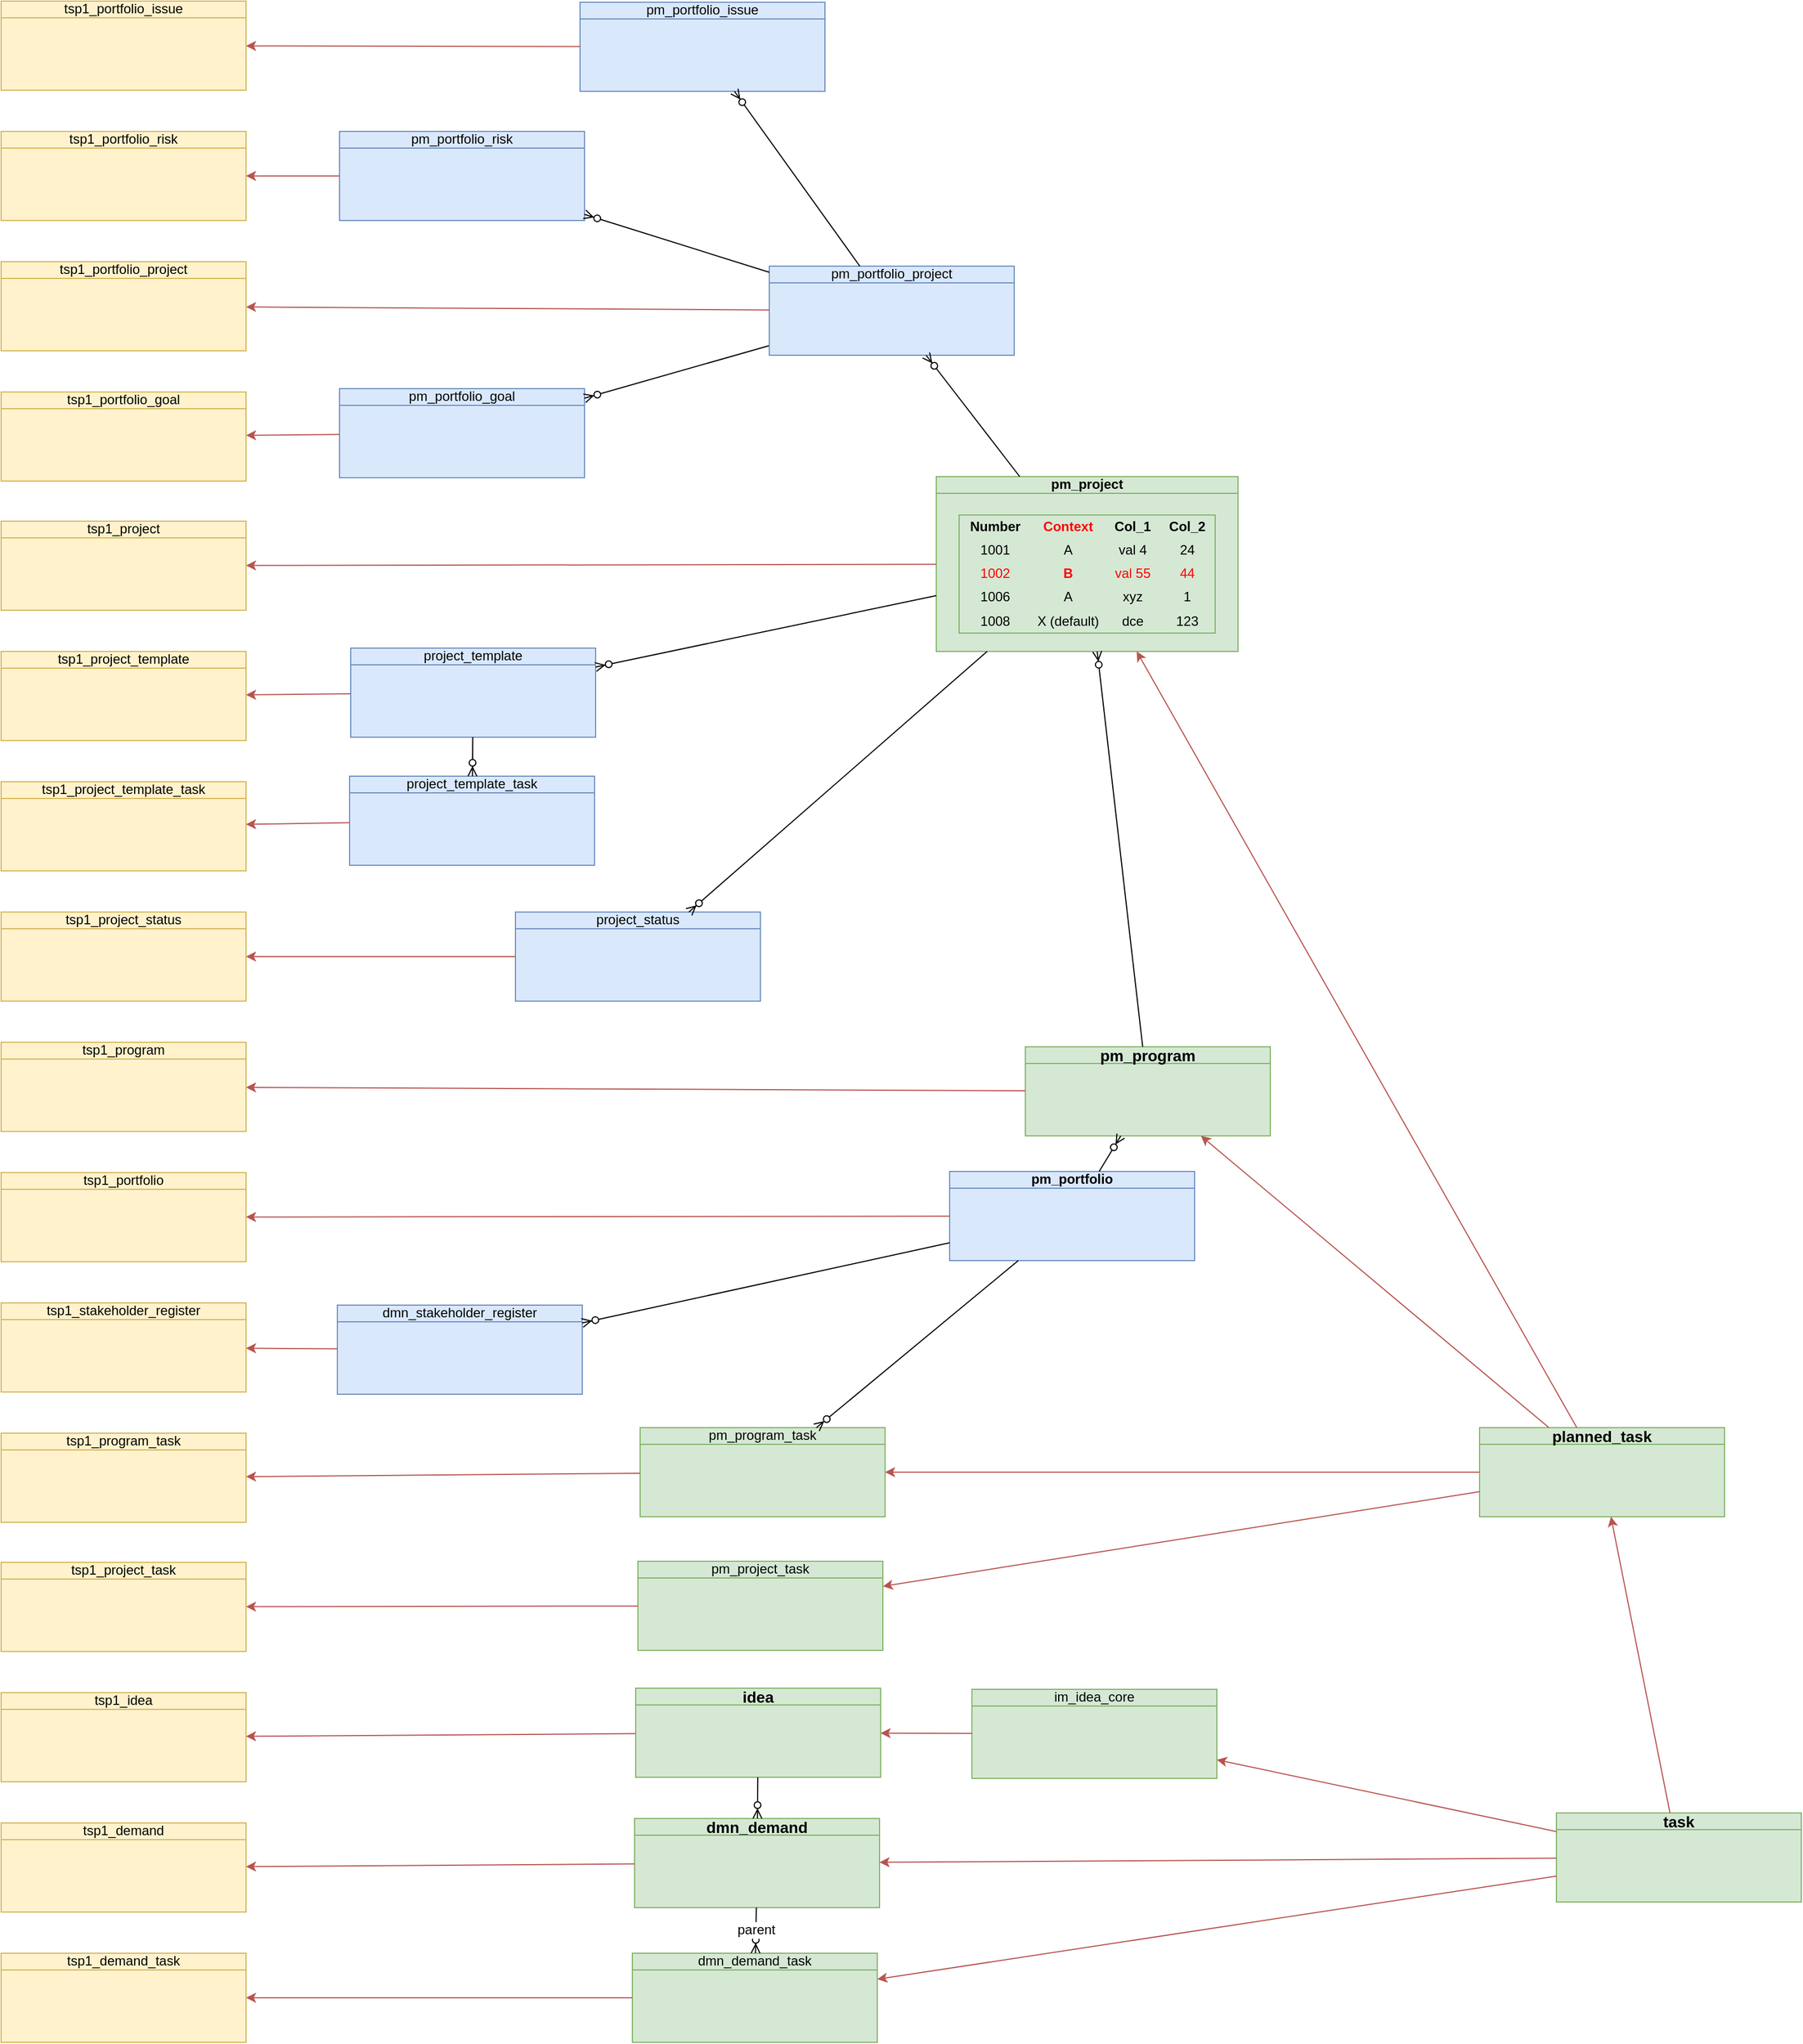 <mxfile version="25.0.3" pages="12">
  <diagram name="TStables" id="akTVKKfx578aE0_P_ynU">
    <mxGraphModel grid="0" page="1" gridSize="10" guides="0" tooltips="1" connect="0" arrows="0" fold="1" pageScale="1" pageWidth="1654" pageHeight="1169" math="0" shadow="0">
      <root>
        <mxCell id="xpVabdvsyDTIFH2LhJgm-0" />
        <mxCell id="xpVabdvsyDTIFH2LhJgm-1" parent="xpVabdvsyDTIFH2LhJgm-0" />
        <mxCell id="xpVabdvsyDTIFH2LhJgm-8" value="pm_portfolio_goal" style="html=1;outlineConnect=0;whiteSpace=wrap;fillColor=#dae8fc;shape=mxgraph.archimate3.businessObject;overflow=fill;strokeColor=#6c8ebf;" parent="xpVabdvsyDTIFH2LhJgm-1" vertex="1">
          <mxGeometry x="322" y="-1967" width="220" height="80" as="geometry" />
        </mxCell>
        <mxCell id="LgWBTTn2JFQfAO9S1adU-0" value="tsp1_portfolio_goal" style="html=1;outlineConnect=0;whiteSpace=wrap;fillColor=#fff2cc;shape=mxgraph.archimate3.businessObject;overflow=fill;strokeColor=#d6b656;" parent="xpVabdvsyDTIFH2LhJgm-1" vertex="1">
          <mxGeometry x="18" y="-1964" width="220" height="80" as="geometry" />
        </mxCell>
        <mxCell id="MTiFD3L6SUrj9iRL8gJq-0" value="" style="fontSize=12;html=1;endArrow=ERzeroToMany;endFill=1;rounded=0;" parent="xpVabdvsyDTIFH2LhJgm-1" source="03qgcn7AozPQZo4OY0L4-25" target="xpVabdvsyDTIFH2LhJgm-8" edge="1">
          <mxGeometry width="100" height="100" relative="1" as="geometry">
            <mxPoint x="599" y="-1986" as="sourcePoint" />
            <mxPoint x="-146" y="-1847" as="targetPoint" />
          </mxGeometry>
        </mxCell>
        <mxCell id="03qgcn7AozPQZo4OY0L4-0" value="" style="endArrow=classic;html=1;rounded=0;fillColor=#f8cecc;strokeColor=#b85450;" parent="xpVabdvsyDTIFH2LhJgm-1" source="xpVabdvsyDTIFH2LhJgm-8" target="LgWBTTn2JFQfAO9S1adU-0" edge="1">
          <mxGeometry width="50" height="50" relative="1" as="geometry">
            <mxPoint x="51" y="-1599" as="sourcePoint" />
            <mxPoint x="101" y="-1649" as="targetPoint" />
          </mxGeometry>
        </mxCell>
        <mxCell id="03qgcn7AozPQZo4OY0L4-1" value="pm_project" style="html=1;outlineConnect=0;whiteSpace=wrap;fillColor=#d5e8d4;shape=mxgraph.archimate3.businessObject;overflow=fill;strokeColor=#82b366;fontStyle=1" parent="xpVabdvsyDTIFH2LhJgm-1" vertex="1">
          <mxGeometry x="858" y="-1888" width="271" height="157" as="geometry" />
        </mxCell>
        <mxCell id="03qgcn7AozPQZo4OY0L4-2" value="project_template" style="html=1;outlineConnect=0;whiteSpace=wrap;fillColor=#dae8fc;shape=mxgraph.archimate3.businessObject;overflow=fill;strokeColor=#6c8ebf;" parent="xpVabdvsyDTIFH2LhJgm-1" vertex="1">
          <mxGeometry x="332" y="-1734" width="220" height="80" as="geometry" />
        </mxCell>
        <mxCell id="03qgcn7AozPQZo4OY0L4-3" value="tsp1_project_template" style="html=1;outlineConnect=0;whiteSpace=wrap;fillColor=#fff2cc;shape=mxgraph.archimate3.businessObject;overflow=fill;strokeColor=#d6b656;" parent="xpVabdvsyDTIFH2LhJgm-1" vertex="1">
          <mxGeometry x="18" y="-1731" width="220" height="80" as="geometry" />
        </mxCell>
        <mxCell id="03qgcn7AozPQZo4OY0L4-4" value="" style="endArrow=classic;html=1;rounded=0;fillColor=#f8cecc;strokeColor=#b85450;" parent="xpVabdvsyDTIFH2LhJgm-1" source="03qgcn7AozPQZo4OY0L4-2" target="03qgcn7AozPQZo4OY0L4-3" edge="1">
          <mxGeometry width="50" height="50" relative="1" as="geometry">
            <mxPoint x="332" y="-1839" as="sourcePoint" />
            <mxPoint x="251" y="-1839" as="targetPoint" />
          </mxGeometry>
        </mxCell>
        <mxCell id="03qgcn7AozPQZo4OY0L4-5" value="" style="fontSize=12;html=1;endArrow=ERzeroToMany;endFill=1;rounded=0;" parent="xpVabdvsyDTIFH2LhJgm-1" source="03qgcn7AozPQZo4OY0L4-1" target="03qgcn7AozPQZo4OY0L4-2" edge="1">
          <mxGeometry width="100" height="100" relative="1" as="geometry">
            <mxPoint x="594" y="-1687" as="sourcePoint" />
            <mxPoint x="549" y="-1699" as="targetPoint" />
          </mxGeometry>
        </mxCell>
        <mxCell id="03qgcn7AozPQZo4OY0L4-6" value="task" style="html=1;outlineConnect=0;whiteSpace=wrap;fillColor=#d5e8d4;shape=mxgraph.archimate3.businessObject;overflow=fill;strokeColor=#82b366;fontStyle=1;fontSize=14;" parent="xpVabdvsyDTIFH2LhJgm-1" vertex="1">
          <mxGeometry x="1415" y="-688" width="220" height="80" as="geometry" />
        </mxCell>
        <mxCell id="03qgcn7AozPQZo4OY0L4-7" value="dmn_demand" style="html=1;outlineConnect=0;whiteSpace=wrap;fillColor=#d5e8d4;shape=mxgraph.archimate3.businessObject;overflow=fill;strokeColor=#82b366;fontStyle=1;fontSize=14;" parent="xpVabdvsyDTIFH2LhJgm-1" vertex="1">
          <mxGeometry x="587" y="-683" width="220" height="80" as="geometry" />
        </mxCell>
        <mxCell id="03qgcn7AozPQZo4OY0L4-8" value="" style="endArrow=classic;html=1;rounded=0;fillColor=#f8cecc;strokeColor=#b85450;" parent="xpVabdvsyDTIFH2LhJgm-1" source="03qgcn7AozPQZo4OY0L4-6" target="03qgcn7AozPQZo4OY0L4-7" edge="1">
          <mxGeometry width="50" height="50" relative="1" as="geometry">
            <mxPoint x="605" y="-1090" as="sourcePoint" />
            <mxPoint x="528" y="-1090" as="targetPoint" />
          </mxGeometry>
        </mxCell>
        <mxCell id="03qgcn7AozPQZo4OY0L4-9" value="tsp1_demand" style="html=1;outlineConnect=0;whiteSpace=wrap;fillColor=#fff2cc;shape=mxgraph.archimate3.businessObject;overflow=fill;strokeColor=#d6b656;" parent="xpVabdvsyDTIFH2LhJgm-1" vertex="1">
          <mxGeometry x="18" y="-679" width="220" height="80" as="geometry" />
        </mxCell>
        <mxCell id="03qgcn7AozPQZo4OY0L4-10" value="" style="endArrow=classic;html=1;rounded=0;fillColor=#f8cecc;strokeColor=#b85450;" parent="xpVabdvsyDTIFH2LhJgm-1" source="03qgcn7AozPQZo4OY0L4-7" target="03qgcn7AozPQZo4OY0L4-9" edge="1">
          <mxGeometry width="50" height="50" relative="1" as="geometry">
            <mxPoint x="991" y="-661" as="sourcePoint" />
            <mxPoint x="821" y="-661" as="targetPoint" />
          </mxGeometry>
        </mxCell>
        <mxCell id="03qgcn7AozPQZo4OY0L4-11" value="planned_task" style="html=1;outlineConnect=0;whiteSpace=wrap;fillColor=#d5e8d4;shape=mxgraph.archimate3.businessObject;overflow=fill;strokeColor=#82b366;fontStyle=1;fontSize=14;" parent="xpVabdvsyDTIFH2LhJgm-1" vertex="1">
          <mxGeometry x="1346" y="-1034" width="220" height="80" as="geometry" />
        </mxCell>
        <mxCell id="03qgcn7AozPQZo4OY0L4-12" value="" style="endArrow=classic;html=1;rounded=0;fillColor=#f8cecc;strokeColor=#b85450;" parent="xpVabdvsyDTIFH2LhJgm-1" source="03qgcn7AozPQZo4OY0L4-6" target="03qgcn7AozPQZo4OY0L4-11" edge="1">
          <mxGeometry width="50" height="50" relative="1" as="geometry">
            <mxPoint x="1265" y="-935" as="sourcePoint" />
            <mxPoint x="1095" y="-935" as="targetPoint" />
          </mxGeometry>
        </mxCell>
        <mxCell id="03qgcn7AozPQZo4OY0L4-13" value="pm_program_task" style="html=1;outlineConnect=0;whiteSpace=wrap;fillColor=#d5e8d4;shape=mxgraph.archimate3.businessObject;overflow=fill;strokeColor=#82b366;" parent="xpVabdvsyDTIFH2LhJgm-1" vertex="1">
          <mxGeometry x="592" y="-1034" width="220" height="80" as="geometry" />
        </mxCell>
        <mxCell id="03qgcn7AozPQZo4OY0L4-14" value="" style="endArrow=classic;html=1;rounded=0;fillColor=#f8cecc;strokeColor=#b85450;" parent="xpVabdvsyDTIFH2LhJgm-1" source="03qgcn7AozPQZo4OY0L4-11" target="03qgcn7AozPQZo4OY0L4-13" edge="1">
          <mxGeometry width="50" height="50" relative="1" as="geometry">
            <mxPoint x="1275" y="-1206" as="sourcePoint" />
            <mxPoint x="1058" y="-1108" as="targetPoint" />
          </mxGeometry>
        </mxCell>
        <mxCell id="03qgcn7AozPQZo4OY0L4-15" value="tsp1_program_task" style="html=1;outlineConnect=0;whiteSpace=wrap;fillColor=#fff2cc;shape=mxgraph.archimate3.businessObject;overflow=fill;strokeColor=#d6b656;" parent="xpVabdvsyDTIFH2LhJgm-1" vertex="1">
          <mxGeometry x="18" y="-1029" width="220" height="80" as="geometry" />
        </mxCell>
        <mxCell id="03qgcn7AozPQZo4OY0L4-16" value="" style="endArrow=classic;html=1;rounded=0;fillColor=#f8cecc;strokeColor=#b85450;" parent="xpVabdvsyDTIFH2LhJgm-1" source="03qgcn7AozPQZo4OY0L4-13" target="03qgcn7AozPQZo4OY0L4-15" edge="1">
          <mxGeometry width="50" height="50" relative="1" as="geometry">
            <mxPoint x="865" y="-1070" as="sourcePoint" />
            <mxPoint x="813" y="-1070" as="targetPoint" />
          </mxGeometry>
        </mxCell>
        <mxCell id="03qgcn7AozPQZo4OY0L4-17" value="pm_portfolio" style="html=1;outlineConnect=0;whiteSpace=wrap;fillColor=#dae8fc;shape=mxgraph.archimate3.businessObject;overflow=fill;strokeColor=#6c8ebf;fontStyle=1" parent="xpVabdvsyDTIFH2LhJgm-1" vertex="1">
          <mxGeometry x="870" y="-1264" width="220" height="80" as="geometry" />
        </mxCell>
        <mxCell id="03qgcn7AozPQZo4OY0L4-18" value="" style="fontSize=12;html=1;endArrow=ERzeroToMany;endFill=1;rounded=0;" parent="xpVabdvsyDTIFH2LhJgm-1" source="03qgcn7AozPQZo4OY0L4-17" target="03qgcn7AozPQZo4OY0L4-13" edge="1">
          <mxGeometry width="100" height="100" relative="1" as="geometry">
            <mxPoint x="590" y="-1071" as="sourcePoint" />
            <mxPoint x="545" y="-1071" as="targetPoint" />
          </mxGeometry>
        </mxCell>
        <mxCell id="03qgcn7AozPQZo4OY0L4-19" value="project_status" style="html=1;outlineConnect=0;whiteSpace=wrap;fillColor=#dae8fc;shape=mxgraph.archimate3.businessObject;overflow=fill;strokeColor=#6c8ebf;" parent="xpVabdvsyDTIFH2LhJgm-1" vertex="1">
          <mxGeometry x="480" y="-1497" width="220" height="80" as="geometry" />
        </mxCell>
        <mxCell id="03qgcn7AozPQZo4OY0L4-20" value="" style="fontSize=12;html=1;endArrow=ERzeroToMany;endFill=1;rounded=0;" parent="xpVabdvsyDTIFH2LhJgm-1" source="03qgcn7AozPQZo4OY0L4-1" target="03qgcn7AozPQZo4OY0L4-19" edge="1">
          <mxGeometry width="100" height="100" relative="1" as="geometry">
            <mxPoint x="594" y="-1491" as="sourcePoint" />
            <mxPoint x="549" y="-1491" as="targetPoint" />
          </mxGeometry>
        </mxCell>
        <mxCell id="03qgcn7AozPQZo4OY0L4-21" value="tsp1_project_status" style="html=1;outlineConnect=0;whiteSpace=wrap;fillColor=#fff2cc;shape=mxgraph.archimate3.businessObject;overflow=fill;strokeColor=#d6b656;" parent="xpVabdvsyDTIFH2LhJgm-1" vertex="1">
          <mxGeometry x="18" y="-1497" width="220" height="80" as="geometry" />
        </mxCell>
        <mxCell id="03qgcn7AozPQZo4OY0L4-22" value="" style="endArrow=classic;html=1;rounded=0;fillColor=#f8cecc;strokeColor=#b85450;" parent="xpVabdvsyDTIFH2LhJgm-1" source="03qgcn7AozPQZo4OY0L4-19" target="03qgcn7AozPQZo4OY0L4-21" edge="1">
          <mxGeometry width="50" height="50" relative="1" as="geometry">
            <mxPoint x="332" y="-1605" as="sourcePoint" />
            <mxPoint x="255" y="-1605" as="targetPoint" />
          </mxGeometry>
        </mxCell>
        <mxCell id="03qgcn7AozPQZo4OY0L4-23" value="" style="endArrow=classic;html=1;rounded=0;fillColor=#f8cecc;strokeColor=#b85450;" parent="xpVabdvsyDTIFH2LhJgm-1" source="03qgcn7AozPQZo4OY0L4-11" target="03qgcn7AozPQZo4OY0L4-1" edge="1">
          <mxGeometry width="50" height="50" relative="1" as="geometry">
            <mxPoint x="920" y="-1341" as="sourcePoint" />
            <mxPoint x="800" y="-1290" as="targetPoint" />
          </mxGeometry>
        </mxCell>
        <mxCell id="03qgcn7AozPQZo4OY0L4-24" value="pm_portfolio_issue" style="html=1;outlineConnect=0;whiteSpace=wrap;fillColor=#dae8fc;shape=mxgraph.archimate3.businessObject;overflow=fill;strokeColor=#6c8ebf;" parent="xpVabdvsyDTIFH2LhJgm-1" vertex="1">
          <mxGeometry x="538" y="-2314" width="220" height="80" as="geometry" />
        </mxCell>
        <mxCell id="03qgcn7AozPQZo4OY0L4-25" value="pm_portfolio_project" style="html=1;outlineConnect=0;whiteSpace=wrap;fillColor=#dae8fc;shape=mxgraph.archimate3.businessObject;overflow=fill;strokeColor=#6c8ebf;" parent="xpVabdvsyDTIFH2LhJgm-1" vertex="1">
          <mxGeometry x="708" y="-2077" width="220" height="80" as="geometry" />
        </mxCell>
        <mxCell id="03qgcn7AozPQZo4OY0L4-26" value="" style="fontSize=12;html=1;endArrow=ERzeroToMany;endFill=1;rounded=0;" parent="xpVabdvsyDTIFH2LhJgm-1" source="03qgcn7AozPQZo4OY0L4-25" target="03qgcn7AozPQZo4OY0L4-24" edge="1">
          <mxGeometry width="100" height="100" relative="1" as="geometry">
            <mxPoint x="717" y="-2501" as="sourcePoint" />
            <mxPoint x="717" y="-2459" as="targetPoint" />
          </mxGeometry>
        </mxCell>
        <mxCell id="03qgcn7AozPQZo4OY0L4-27" value="tsp1_portfolio_issue" style="html=1;outlineConnect=0;whiteSpace=wrap;fillColor=#fff2cc;shape=mxgraph.archimate3.businessObject;overflow=fill;strokeColor=#d6b656;" parent="xpVabdvsyDTIFH2LhJgm-1" vertex="1">
          <mxGeometry x="18" y="-2315" width="220" height="80" as="geometry" />
        </mxCell>
        <mxCell id="03qgcn7AozPQZo4OY0L4-28" value="" style="endArrow=classic;html=1;rounded=0;fillColor=#f8cecc;strokeColor=#b85450;" parent="xpVabdvsyDTIFH2LhJgm-1" source="03qgcn7AozPQZo4OY0L4-24" target="03qgcn7AozPQZo4OY0L4-27" edge="1">
          <mxGeometry width="50" height="50" relative="1" as="geometry">
            <mxPoint x="612" y="-2268" as="sourcePoint" />
            <mxPoint x="270" y="-2268" as="targetPoint" />
          </mxGeometry>
        </mxCell>
        <mxCell id="03qgcn7AozPQZo4OY0L4-29" value="pm_project_task" style="html=1;outlineConnect=0;whiteSpace=wrap;fillColor=#d5e8d4;shape=mxgraph.archimate3.businessObject;overflow=fill;strokeColor=#82b366;" parent="xpVabdvsyDTIFH2LhJgm-1" vertex="1">
          <mxGeometry x="590" y="-914" width="220" height="80" as="geometry" />
        </mxCell>
        <mxCell id="03qgcn7AozPQZo4OY0L4-30" value="tsp1_project_task" style="html=1;outlineConnect=0;whiteSpace=wrap;fillColor=#fff2cc;shape=mxgraph.archimate3.businessObject;overflow=fill;strokeColor=#d6b656;" parent="xpVabdvsyDTIFH2LhJgm-1" vertex="1">
          <mxGeometry x="18" y="-913" width="220" height="80" as="geometry" />
        </mxCell>
        <mxCell id="03qgcn7AozPQZo4OY0L4-31" value="" style="endArrow=classic;html=1;rounded=0;fillColor=#f8cecc;strokeColor=#b85450;" parent="xpVabdvsyDTIFH2LhJgm-1" source="03qgcn7AozPQZo4OY0L4-29" target="03qgcn7AozPQZo4OY0L4-30" edge="1">
          <mxGeometry width="50" height="50" relative="1" as="geometry">
            <mxPoint x="865" y="-960" as="sourcePoint" />
            <mxPoint x="813" y="-960" as="targetPoint" />
          </mxGeometry>
        </mxCell>
        <mxCell id="03qgcn7AozPQZo4OY0L4-32" value="" style="endArrow=classic;html=1;rounded=0;fillColor=#f8cecc;strokeColor=#b85450;" parent="xpVabdvsyDTIFH2LhJgm-1" source="03qgcn7AozPQZo4OY0L4-11" target="03qgcn7AozPQZo4OY0L4-29" edge="1">
          <mxGeometry width="50" height="50" relative="1" as="geometry">
            <mxPoint x="914" y="-1159" as="sourcePoint" />
            <mxPoint x="794" y="-1108" as="targetPoint" />
          </mxGeometry>
        </mxCell>
        <mxCell id="03qgcn7AozPQZo4OY0L4-34" value="tsp1_project" style="html=1;outlineConnect=0;whiteSpace=wrap;fillColor=#fff2cc;shape=mxgraph.archimate3.businessObject;overflow=fill;strokeColor=#d6b656;" parent="xpVabdvsyDTIFH2LhJgm-1" vertex="1">
          <mxGeometry x="18" y="-1848" width="220" height="80" as="geometry" />
        </mxCell>
        <mxCell id="03qgcn7AozPQZo4OY0L4-35" value="" style="endArrow=classic;html=1;rounded=0;fillColor=#f8cecc;strokeColor=#b85450;" parent="xpVabdvsyDTIFH2LhJgm-1" source="03qgcn7AozPQZo4OY0L4-1" target="03qgcn7AozPQZo4OY0L4-34" edge="1">
          <mxGeometry width="50" height="50" relative="1" as="geometry">
            <mxPoint x="1022" y="-1349" as="sourcePoint" />
            <mxPoint x="755" y="-1560" as="targetPoint" />
          </mxGeometry>
        </mxCell>
        <mxCell id="03qgcn7AozPQZo4OY0L4-36" value="tsp1_portfolio" style="html=1;outlineConnect=0;whiteSpace=wrap;fillColor=#fff2cc;shape=mxgraph.archimate3.businessObject;overflow=fill;strokeColor=#d6b656;" parent="xpVabdvsyDTIFH2LhJgm-1" vertex="1">
          <mxGeometry x="18" y="-1263" width="220" height="80" as="geometry" />
        </mxCell>
        <mxCell id="03qgcn7AozPQZo4OY0L4-37" value="" style="endArrow=classic;html=1;rounded=0;fillColor=#f8cecc;strokeColor=#b85450;" parent="xpVabdvsyDTIFH2LhJgm-1" source="03qgcn7AozPQZo4OY0L4-17" target="03qgcn7AozPQZo4OY0L4-36" edge="1">
          <mxGeometry width="50" height="50" relative="1" as="geometry">
            <mxPoint x="595" y="-1070" as="sourcePoint" />
            <mxPoint x="253" y="-1068" as="targetPoint" />
          </mxGeometry>
        </mxCell>
        <mxCell id="03qgcn7AozPQZo4OY0L4-38" value="tsp1_portfolio_project" style="html=1;outlineConnect=0;whiteSpace=wrap;fillColor=#fff2cc;shape=mxgraph.archimate3.businessObject;overflow=fill;strokeColor=#d6b656;" parent="xpVabdvsyDTIFH2LhJgm-1" vertex="1">
          <mxGeometry x="18" y="-2081" width="220" height="80" as="geometry" />
        </mxCell>
        <mxCell id="03qgcn7AozPQZo4OY0L4-39" value="" style="endArrow=classic;html=1;rounded=0;fillColor=#f8cecc;strokeColor=#b85450;" parent="xpVabdvsyDTIFH2LhJgm-1" source="03qgcn7AozPQZo4OY0L4-25" target="03qgcn7AozPQZo4OY0L4-38" edge="1">
          <mxGeometry width="50" height="50" relative="1" as="geometry">
            <mxPoint x="610" y="-2127" as="sourcePoint" />
            <mxPoint x="273" y="-2131" as="targetPoint" />
          </mxGeometry>
        </mxCell>
        <mxCell id="03qgcn7AozPQZo4OY0L4-40" value="" style="fontSize=12;html=1;endArrow=ERzeroToMany;endFill=1;rounded=0;" parent="xpVabdvsyDTIFH2LhJgm-1" source="03qgcn7AozPQZo4OY0L4-1" target="03qgcn7AozPQZo4OY0L4-25" edge="1">
          <mxGeometry width="100" height="100" relative="1" as="geometry">
            <mxPoint x="925" y="-2022" as="sourcePoint" />
            <mxPoint x="564" y="-1953" as="targetPoint" />
          </mxGeometry>
        </mxCell>
        <mxCell id="03qgcn7AozPQZo4OY0L4-41" value="dmn_demand_task" style="html=1;outlineConnect=0;whiteSpace=wrap;fillColor=#d5e8d4;shape=mxgraph.archimate3.businessObject;overflow=fill;strokeColor=#82b366;" parent="xpVabdvsyDTIFH2LhJgm-1" vertex="1">
          <mxGeometry x="585" y="-562" width="220" height="80" as="geometry" />
        </mxCell>
        <mxCell id="03qgcn7AozPQZo4OY0L4-42" value="tsp1_demand_task" style="html=1;outlineConnect=0;whiteSpace=wrap;fillColor=#fff2cc;shape=mxgraph.archimate3.businessObject;overflow=fill;strokeColor=#d6b656;" parent="xpVabdvsyDTIFH2LhJgm-1" vertex="1">
          <mxGeometry x="18" y="-562" width="220" height="80" as="geometry" />
        </mxCell>
        <mxCell id="03qgcn7AozPQZo4OY0L4-43" value="" style="endArrow=classic;html=1;rounded=0;fillColor=#f8cecc;strokeColor=#b85450;" parent="xpVabdvsyDTIFH2LhJgm-1" source="03qgcn7AozPQZo4OY0L4-41" target="03qgcn7AozPQZo4OY0L4-42" edge="1">
          <mxGeometry width="50" height="50" relative="1" as="geometry">
            <mxPoint x="989" y="-516" as="sourcePoint" />
            <mxPoint x="819" y="-516" as="targetPoint" />
          </mxGeometry>
        </mxCell>
        <mxCell id="03qgcn7AozPQZo4OY0L4-44" value="" style="endArrow=classic;html=1;rounded=0;fillColor=#f8cecc;strokeColor=#b85450;" parent="xpVabdvsyDTIFH2LhJgm-1" source="03qgcn7AozPQZo4OY0L4-6" target="03qgcn7AozPQZo4OY0L4-41" edge="1">
          <mxGeometry width="50" height="50" relative="1" as="geometry">
            <mxPoint x="1289" y="-963" as="sourcePoint" />
            <mxPoint x="820" y="-848" as="targetPoint" />
          </mxGeometry>
        </mxCell>
        <mxCell id="03qgcn7AozPQZo4OY0L4-45" value="parent" style="fontSize=12;html=1;endArrow=ERzeroToMany;endFill=1;rounded=0;" parent="xpVabdvsyDTIFH2LhJgm-1" source="03qgcn7AozPQZo4OY0L4-7" target="03qgcn7AozPQZo4OY0L4-41" edge="1">
          <mxGeometry width="100" height="100" relative="1" as="geometry">
            <mxPoint x="705" y="-990" as="sourcePoint" />
            <mxPoint x="705" y="-948" as="targetPoint" />
          </mxGeometry>
        </mxCell>
        <mxCell id="03qgcn7AozPQZo4OY0L4-46" value="project_template_task" style="html=1;outlineConnect=0;whiteSpace=wrap;fillColor=#dae8fc;shape=mxgraph.archimate3.businessObject;overflow=fill;strokeColor=#6c8ebf;" parent="xpVabdvsyDTIFH2LhJgm-1" vertex="1">
          <mxGeometry x="331" y="-1619" width="220" height="80" as="geometry" />
        </mxCell>
        <mxCell id="03qgcn7AozPQZo4OY0L4-47" value="tsp1_project_template_task" style="html=1;outlineConnect=0;whiteSpace=wrap;fillColor=#fff2cc;shape=mxgraph.archimate3.businessObject;overflow=fill;strokeColor=#d6b656;" parent="xpVabdvsyDTIFH2LhJgm-1" vertex="1">
          <mxGeometry x="18" y="-1614" width="220" height="80" as="geometry" />
        </mxCell>
        <mxCell id="03qgcn7AozPQZo4OY0L4-48" value="" style="fontSize=12;html=1;endArrow=ERzeroToMany;endFill=1;rounded=0;" parent="xpVabdvsyDTIFH2LhJgm-1" source="03qgcn7AozPQZo4OY0L4-2" target="03qgcn7AozPQZo4OY0L4-46" edge="1">
          <mxGeometry width="100" height="100" relative="1" as="geometry">
            <mxPoint x="1032" y="-1784" as="sourcePoint" />
            <mxPoint x="572" y="-1727" as="targetPoint" />
          </mxGeometry>
        </mxCell>
        <mxCell id="03qgcn7AozPQZo4OY0L4-49" value="" style="endArrow=classic;html=1;rounded=0;fillColor=#f8cecc;strokeColor=#b85450;" parent="xpVabdvsyDTIFH2LhJgm-1" source="03qgcn7AozPQZo4OY0L4-46" target="03qgcn7AozPQZo4OY0L4-47" edge="1">
          <mxGeometry width="50" height="50" relative="1" as="geometry">
            <mxPoint x="354" y="-1714" as="sourcePoint" />
            <mxPoint x="266" y="-1713" as="targetPoint" />
          </mxGeometry>
        </mxCell>
        <mxCell id="03qgcn7AozPQZo4OY0L4-50" value="im_idea_core" style="html=1;outlineConnect=0;whiteSpace=wrap;fillColor=#d5e8d4;shape=mxgraph.archimate3.businessObject;overflow=fill;strokeColor=#82b366;" parent="xpVabdvsyDTIFH2LhJgm-1" vertex="1">
          <mxGeometry x="890" y="-799" width="220" height="80" as="geometry" />
        </mxCell>
        <mxCell id="03qgcn7AozPQZo4OY0L4-51" value="idea" style="html=1;outlineConnect=0;whiteSpace=wrap;fillColor=#d5e8d4;shape=mxgraph.archimate3.businessObject;overflow=fill;strokeColor=#82b366;fontStyle=1;fontSize=14;" parent="xpVabdvsyDTIFH2LhJgm-1" vertex="1">
          <mxGeometry x="588" y="-800" width="220" height="80" as="geometry" />
        </mxCell>
        <mxCell id="03qgcn7AozPQZo4OY0L4-52" value="tsp1_idea" style="html=1;outlineConnect=0;whiteSpace=wrap;fillColor=#fff2cc;shape=mxgraph.archimate3.businessObject;overflow=fill;strokeColor=#d6b656;" parent="xpVabdvsyDTIFH2LhJgm-1" vertex="1">
          <mxGeometry x="18" y="-796" width="220" height="80" as="geometry" />
        </mxCell>
        <mxCell id="03qgcn7AozPQZo4OY0L4-53" value="" style="endArrow=classic;html=1;rounded=0;fillColor=#f8cecc;strokeColor=#b85450;" parent="xpVabdvsyDTIFH2LhJgm-1" source="03qgcn7AozPQZo4OY0L4-6" target="03qgcn7AozPQZo4OY0L4-50" edge="1">
          <mxGeometry width="50" height="50" relative="1" as="geometry">
            <mxPoint x="1323" y="-809" as="sourcePoint" />
            <mxPoint x="818" y="-700" as="targetPoint" />
          </mxGeometry>
        </mxCell>
        <mxCell id="03qgcn7AozPQZo4OY0L4-54" value="" style="endArrow=classic;html=1;rounded=0;fillColor=#f8cecc;strokeColor=#b85450;" parent="xpVabdvsyDTIFH2LhJgm-1" source="03qgcn7AozPQZo4OY0L4-50" target="03qgcn7AozPQZo4OY0L4-51" edge="1">
          <mxGeometry width="50" height="50" relative="1" as="geometry">
            <mxPoint x="1333" y="-1070" as="sourcePoint" />
            <mxPoint x="828" y="-961" as="targetPoint" />
          </mxGeometry>
        </mxCell>
        <mxCell id="03qgcn7AozPQZo4OY0L4-55" value="" style="endArrow=classic;html=1;rounded=0;fillColor=#f8cecc;strokeColor=#b85450;" parent="xpVabdvsyDTIFH2LhJgm-1" source="03qgcn7AozPQZo4OY0L4-51" target="03qgcn7AozPQZo4OY0L4-52" edge="1">
          <mxGeometry width="50" height="50" relative="1" as="geometry">
            <mxPoint x="1343" y="-1060" as="sourcePoint" />
            <mxPoint x="838" y="-951" as="targetPoint" />
          </mxGeometry>
        </mxCell>
        <mxCell id="03qgcn7AozPQZo4OY0L4-56" value="" style="fontSize=12;html=1;endArrow=ERzeroToMany;endFill=1;rounded=0;" parent="xpVabdvsyDTIFH2LhJgm-1" source="03qgcn7AozPQZo4OY0L4-51" target="03qgcn7AozPQZo4OY0L4-7" edge="1">
          <mxGeometry width="100" height="100" relative="1" as="geometry">
            <mxPoint x="704" y="-1150" as="sourcePoint" />
            <mxPoint x="704" y="-1108" as="targetPoint" />
          </mxGeometry>
        </mxCell>
        <mxCell id="03qgcn7AozPQZo4OY0L4-57" value="dmn_stakeholder_register" style="html=1;outlineConnect=0;whiteSpace=wrap;fillColor=#dae8fc;shape=mxgraph.archimate3.businessObject;overflow=fill;strokeColor=#6c8ebf;" parent="xpVabdvsyDTIFH2LhJgm-1" vertex="1">
          <mxGeometry x="320" y="-1144" width="220" height="80" as="geometry" />
        </mxCell>
        <mxCell id="03qgcn7AozPQZo4OY0L4-58" value="" style="fontSize=12;html=1;endArrow=ERzeroToMany;endFill=1;rounded=0;" parent="xpVabdvsyDTIFH2LhJgm-1" source="03qgcn7AozPQZo4OY0L4-17" target="03qgcn7AozPQZo4OY0L4-57" edge="1">
          <mxGeometry width="100" height="100" relative="1" as="geometry">
            <mxPoint x="704" y="-1150" as="sourcePoint" />
            <mxPoint x="704" y="-1108" as="targetPoint" />
          </mxGeometry>
        </mxCell>
        <mxCell id="03qgcn7AozPQZo4OY0L4-59" value="tsp1_stakeholder_register" style="html=1;outlineConnect=0;whiteSpace=wrap;fillColor=#fff2cc;shape=mxgraph.archimate3.businessObject;overflow=fill;strokeColor=#d6b656;" parent="xpVabdvsyDTIFH2LhJgm-1" vertex="1">
          <mxGeometry x="18" y="-1146" width="220" height="80" as="geometry" />
        </mxCell>
        <mxCell id="03qgcn7AozPQZo4OY0L4-60" value="" style="endArrow=classic;html=1;rounded=0;fillColor=#f8cecc;strokeColor=#b85450;" parent="xpVabdvsyDTIFH2LhJgm-1" source="03qgcn7AozPQZo4OY0L4-57" target="03qgcn7AozPQZo4OY0L4-59" edge="1">
          <mxGeometry width="50" height="50" relative="1" as="geometry">
            <mxPoint x="595" y="-1187" as="sourcePoint" />
            <mxPoint x="251" y="-1184" as="targetPoint" />
          </mxGeometry>
        </mxCell>
        <mxCell id="03qgcn7AozPQZo4OY0L4-61" value="pm_portfolio_risk" style="html=1;outlineConnect=0;whiteSpace=wrap;fillColor=#dae8fc;shape=mxgraph.archimate3.businessObject;overflow=fill;strokeColor=#6c8ebf;" parent="xpVabdvsyDTIFH2LhJgm-1" vertex="1">
          <mxGeometry x="322" y="-2198" width="220" height="80" as="geometry" />
        </mxCell>
        <mxCell id="03qgcn7AozPQZo4OY0L4-62" value="" style="fontSize=12;html=1;endArrow=ERzeroToMany;endFill=1;rounded=0;" parent="xpVabdvsyDTIFH2LhJgm-1" source="03qgcn7AozPQZo4OY0L4-25" target="03qgcn7AozPQZo4OY0L4-61" edge="1">
          <mxGeometry width="100" height="100" relative="1" as="geometry">
            <mxPoint x="972" y="-2080" as="sourcePoint" />
            <mxPoint x="788" y="-2193" as="targetPoint" />
          </mxGeometry>
        </mxCell>
        <mxCell id="03qgcn7AozPQZo4OY0L4-63" value="tsp1_portfolio_risk" style="html=1;outlineConnect=0;whiteSpace=wrap;fillColor=#fff2cc;shape=mxgraph.archimate3.businessObject;overflow=fill;strokeColor=#d6b656;" parent="xpVabdvsyDTIFH2LhJgm-1" vertex="1">
          <mxGeometry x="18" y="-2198" width="220" height="80" as="geometry" />
        </mxCell>
        <mxCell id="03qgcn7AozPQZo4OY0L4-64" value="" style="endArrow=classic;html=1;rounded=0;fillColor=#f8cecc;strokeColor=#b85450;" parent="xpVabdvsyDTIFH2LhJgm-1" source="03qgcn7AozPQZo4OY0L4-61" target="03qgcn7AozPQZo4OY0L4-63" edge="1">
          <mxGeometry width="50" height="50" relative="1" as="geometry">
            <mxPoint x="617" y="-2231" as="sourcePoint" />
            <mxPoint x="261" y="-2229" as="targetPoint" />
          </mxGeometry>
        </mxCell>
        <mxCell id="03qgcn7AozPQZo4OY0L4-67" value="pm_program" style="html=1;outlineConnect=0;whiteSpace=wrap;fillColor=#d5e8d4;shape=mxgraph.archimate3.businessObject;overflow=fill;strokeColor=#82b366;fontStyle=1;fontSize=14;" parent="xpVabdvsyDTIFH2LhJgm-1" vertex="1">
          <mxGeometry x="938" y="-1376" width="220" height="80" as="geometry" />
        </mxCell>
        <mxCell id="03qgcn7AozPQZo4OY0L4-68" value="tsp1_program" style="html=1;outlineConnect=0;whiteSpace=wrap;fillColor=#fff2cc;shape=mxgraph.archimate3.businessObject;overflow=fill;strokeColor=#d6b656;" parent="xpVabdvsyDTIFH2LhJgm-1" vertex="1">
          <mxGeometry x="18" y="-1380" width="220" height="80" as="geometry" />
        </mxCell>
        <mxCell id="03qgcn7AozPQZo4OY0L4-69" value="" style="endArrow=classic;html=1;rounded=0;fillColor=#f8cecc;strokeColor=#b85450;" parent="xpVabdvsyDTIFH2LhJgm-1" source="03qgcn7AozPQZo4OY0L4-67" target="03qgcn7AozPQZo4OY0L4-68" edge="1">
          <mxGeometry width="50" height="50" relative="1" as="geometry">
            <mxPoint x="806" y="-1231" as="sourcePoint" />
            <mxPoint x="254" y="-1234" as="targetPoint" />
          </mxGeometry>
        </mxCell>
        <mxCell id="03qgcn7AozPQZo4OY0L4-70" value="" style="endArrow=classic;html=1;rounded=0;fillColor=#f8cecc;strokeColor=#b85450;" parent="xpVabdvsyDTIFH2LhJgm-1" source="03qgcn7AozPQZo4OY0L4-11" target="03qgcn7AozPQZo4OY0L4-67" edge="1">
          <mxGeometry width="50" height="50" relative="1" as="geometry">
            <mxPoint x="1073" y="-1112" as="sourcePoint" />
            <mxPoint x="813" y="-1083" as="targetPoint" />
          </mxGeometry>
        </mxCell>
        <mxCell id="03qgcn7AozPQZo4OY0L4-71" value="" style="fontSize=12;html=1;endArrow=ERzeroToMany;endFill=1;rounded=0;" parent="xpVabdvsyDTIFH2LhJgm-1" source="03qgcn7AozPQZo4OY0L4-17" target="03qgcn7AozPQZo4OY0L4-67" edge="1">
          <mxGeometry width="100" height="100" relative="1" as="geometry">
            <mxPoint x="865" y="-1192" as="sourcePoint" />
            <mxPoint x="754" y="-1108" as="targetPoint" />
          </mxGeometry>
        </mxCell>
        <mxCell id="03qgcn7AozPQZo4OY0L4-72" value="" style="fontSize=12;html=1;endArrow=ERzeroToMany;endFill=1;rounded=0;" parent="xpVabdvsyDTIFH2LhJgm-1" source="03qgcn7AozPQZo4OY0L4-67" target="03qgcn7AozPQZo4OY0L4-1" edge="1">
          <mxGeometry width="100" height="100" relative="1" as="geometry">
            <mxPoint x="920" y="-1268" as="sourcePoint" />
            <mxPoint x="940" y="-1430" as="targetPoint" />
          </mxGeometry>
        </mxCell>
        <mxCell id="X_Npps7NG99J3-bZBO-h-1" value="" style="shape=table;html=1;whiteSpace=wrap;startSize=0;container=1;collapsible=0;childLayout=tableLayout;strokeWidth=2;fillColor=#d5e8d4;strokeColor=#82b366;align=left;" parent="xpVabdvsyDTIFH2LhJgm-1" vertex="1">
          <mxGeometry x="879" y="-1853" width="229" height="105" as="geometry" />
        </mxCell>
        <mxCell id="X_Npps7NG99J3-bZBO-h-2" value="" style="shape=tableRow;horizontal=0;startSize=0;swimlaneHead=0;swimlaneBody=0;top=0;left=0;bottom=0;right=0;collapsible=0;dropTarget=0;fillColor=#d5e8d4;points=[[0,0.5],[1,0.5]];portConstraint=eastwest;strokeColor=#82b366;" parent="X_Npps7NG99J3-bZBO-h-1" vertex="1">
          <mxGeometry width="229" height="20" as="geometry" />
        </mxCell>
        <mxCell id="X_Npps7NG99J3-bZBO-h-3" value="Number" style="shape=partialRectangle;html=1;whiteSpace=wrap;connectable=0;fillColor=#d5e8d4;top=0;left=0;bottom=0;right=0;overflow=hidden;fontStyle=1;strokeColor=#82b366;" parent="X_Npps7NG99J3-bZBO-h-2" vertex="1">
          <mxGeometry width="64" height="20" as="geometry">
            <mxRectangle width="64" height="20" as="alternateBounds" />
          </mxGeometry>
        </mxCell>
        <mxCell id="X_Npps7NG99J3-bZBO-h-4" value="&lt;font color=&quot;#ff0000&quot;&gt;Context&lt;/font&gt;" style="shape=partialRectangle;html=1;whiteSpace=wrap;connectable=0;fillColor=#d5e8d4;top=0;left=0;bottom=0;right=0;overflow=hidden;fontStyle=1;strokeColor=#82b366;" parent="X_Npps7NG99J3-bZBO-h-2" vertex="1">
          <mxGeometry x="64" width="67" height="20" as="geometry">
            <mxRectangle width="67" height="20" as="alternateBounds" />
          </mxGeometry>
        </mxCell>
        <mxCell id="X_Npps7NG99J3-bZBO-h-5" value="&lt;div style=&quot;text-align: left;&quot;&gt;&lt;span style=&quot;background-color: initial;&quot;&gt;Col_1&lt;/span&gt;&lt;/div&gt;" style="shape=partialRectangle;html=1;whiteSpace=wrap;connectable=0;fillColor=#d5e8d4;top=0;left=0;bottom=0;right=0;overflow=hidden;fontStyle=1;strokeColor=#82b366;" parent="X_Npps7NG99J3-bZBO-h-2" vertex="1">
          <mxGeometry x="131" width="49" height="20" as="geometry">
            <mxRectangle width="49" height="20" as="alternateBounds" />
          </mxGeometry>
        </mxCell>
        <mxCell id="X_Npps7NG99J3-bZBO-h-6" value="Col_2" style="shape=partialRectangle;html=1;whiteSpace=wrap;connectable=0;fillColor=#d5e8d4;top=0;left=0;bottom=0;right=0;overflow=hidden;fontStyle=1;strokeColor=#82b366;" parent="X_Npps7NG99J3-bZBO-h-2" vertex="1">
          <mxGeometry x="180" width="49" height="20" as="geometry">
            <mxRectangle width="49" height="20" as="alternateBounds" />
          </mxGeometry>
        </mxCell>
        <mxCell id="X_Npps7NG99J3-bZBO-h-7" value="" style="shape=tableRow;horizontal=0;startSize=0;swimlaneHead=0;swimlaneBody=0;top=0;left=0;bottom=0;right=0;collapsible=0;dropTarget=0;fillColor=#d5e8d4;points=[[0,0.5],[1,0.5]];portConstraint=eastwest;strokeColor=#82b366;" parent="X_Npps7NG99J3-bZBO-h-1" vertex="1">
          <mxGeometry y="20" width="229" height="21" as="geometry" />
        </mxCell>
        <mxCell id="X_Npps7NG99J3-bZBO-h-8" value="1001" style="shape=partialRectangle;html=1;whiteSpace=wrap;connectable=0;fillColor=#d5e8d4;top=0;left=0;bottom=0;right=0;overflow=hidden;strokeColor=#82b366;" parent="X_Npps7NG99J3-bZBO-h-7" vertex="1">
          <mxGeometry width="64" height="21" as="geometry">
            <mxRectangle width="64" height="21" as="alternateBounds" />
          </mxGeometry>
        </mxCell>
        <mxCell id="X_Npps7NG99J3-bZBO-h-9" value="A" style="shape=partialRectangle;html=1;whiteSpace=wrap;connectable=0;fillColor=#d5e8d4;top=0;left=0;bottom=0;right=0;overflow=hidden;strokeColor=#82b366;" parent="X_Npps7NG99J3-bZBO-h-7" vertex="1">
          <mxGeometry x="64" width="67" height="21" as="geometry">
            <mxRectangle width="67" height="21" as="alternateBounds" />
          </mxGeometry>
        </mxCell>
        <mxCell id="X_Npps7NG99J3-bZBO-h-10" value="val 4" style="shape=partialRectangle;html=1;whiteSpace=wrap;connectable=0;fillColor=#d5e8d4;top=0;left=0;bottom=0;right=0;overflow=hidden;strokeColor=#82b366;" parent="X_Npps7NG99J3-bZBO-h-7" vertex="1">
          <mxGeometry x="131" width="49" height="21" as="geometry">
            <mxRectangle width="49" height="21" as="alternateBounds" />
          </mxGeometry>
        </mxCell>
        <mxCell id="X_Npps7NG99J3-bZBO-h-11" value="24" style="shape=partialRectangle;html=1;whiteSpace=wrap;connectable=0;fillColor=#d5e8d4;top=0;left=0;bottom=0;right=0;overflow=hidden;strokeColor=#82b366;" parent="X_Npps7NG99J3-bZBO-h-7" vertex="1">
          <mxGeometry x="180" width="49" height="21" as="geometry">
            <mxRectangle width="49" height="21" as="alternateBounds" />
          </mxGeometry>
        </mxCell>
        <mxCell id="X_Npps7NG99J3-bZBO-h-12" value="" style="shape=tableRow;horizontal=0;startSize=0;swimlaneHead=0;swimlaneBody=0;top=0;left=0;bottom=0;right=0;collapsible=0;dropTarget=0;fillColor=#d5e8d4;points=[[0,0.5],[1,0.5]];portConstraint=eastwest;strokeColor=#82b366;" parent="X_Npps7NG99J3-bZBO-h-1" vertex="1">
          <mxGeometry y="41" width="229" height="21" as="geometry" />
        </mxCell>
        <mxCell id="X_Npps7NG99J3-bZBO-h-13" value="&lt;font color=&quot;#ff0000&quot;&gt;1002&lt;/font&gt;" style="shape=partialRectangle;html=1;whiteSpace=wrap;connectable=0;fillColor=#d5e8d4;top=0;left=0;bottom=0;right=0;overflow=hidden;strokeColor=#82b366;" parent="X_Npps7NG99J3-bZBO-h-12" vertex="1">
          <mxGeometry width="64" height="21" as="geometry">
            <mxRectangle width="64" height="21" as="alternateBounds" />
          </mxGeometry>
        </mxCell>
        <mxCell id="X_Npps7NG99J3-bZBO-h-14" value="&lt;b&gt;&lt;font color=&quot;#ff0000&quot;&gt;B&lt;/font&gt;&lt;/b&gt;" style="shape=partialRectangle;html=1;whiteSpace=wrap;connectable=0;fillColor=#d5e8d4;top=0;left=0;bottom=0;right=0;overflow=hidden;strokeColor=#82b366;" parent="X_Npps7NG99J3-bZBO-h-12" vertex="1">
          <mxGeometry x="64" width="67" height="21" as="geometry">
            <mxRectangle width="67" height="21" as="alternateBounds" />
          </mxGeometry>
        </mxCell>
        <mxCell id="X_Npps7NG99J3-bZBO-h-15" value="&lt;font color=&quot;#ff0000&quot;&gt;val 55&lt;/font&gt;" style="shape=partialRectangle;html=1;whiteSpace=wrap;connectable=0;fillColor=#d5e8d4;top=0;left=0;bottom=0;right=0;overflow=hidden;strokeColor=#82b366;" parent="X_Npps7NG99J3-bZBO-h-12" vertex="1">
          <mxGeometry x="131" width="49" height="21" as="geometry">
            <mxRectangle width="49" height="21" as="alternateBounds" />
          </mxGeometry>
        </mxCell>
        <mxCell id="X_Npps7NG99J3-bZBO-h-16" value="&lt;font color=&quot;#ff0000&quot;&gt;44&lt;/font&gt;" style="shape=partialRectangle;html=1;whiteSpace=wrap;connectable=0;fillColor=#d5e8d4;top=0;left=0;bottom=0;right=0;overflow=hidden;strokeColor=#82b366;" parent="X_Npps7NG99J3-bZBO-h-12" vertex="1">
          <mxGeometry x="180" width="49" height="21" as="geometry">
            <mxRectangle width="49" height="21" as="alternateBounds" />
          </mxGeometry>
        </mxCell>
        <mxCell id="X_Npps7NG99J3-bZBO-h-17" style="shape=tableRow;horizontal=0;startSize=0;swimlaneHead=0;swimlaneBody=0;top=0;left=0;bottom=0;right=0;collapsible=0;dropTarget=0;fillColor=#d5e8d4;points=[[0,0.5],[1,0.5]];portConstraint=eastwest;strokeColor=#82b366;" parent="X_Npps7NG99J3-bZBO-h-1" vertex="1">
          <mxGeometry y="62" width="229" height="22" as="geometry" />
        </mxCell>
        <mxCell id="X_Npps7NG99J3-bZBO-h-18" value="1006" style="shape=partialRectangle;html=1;whiteSpace=wrap;connectable=0;fillColor=#d5e8d4;top=0;left=0;bottom=0;right=0;overflow=hidden;strokeColor=#82b366;" parent="X_Npps7NG99J3-bZBO-h-17" vertex="1">
          <mxGeometry width="64" height="22" as="geometry">
            <mxRectangle width="64" height="22" as="alternateBounds" />
          </mxGeometry>
        </mxCell>
        <mxCell id="X_Npps7NG99J3-bZBO-h-19" value="A" style="shape=partialRectangle;html=1;whiteSpace=wrap;connectable=0;fillColor=#d5e8d4;top=0;left=0;bottom=0;right=0;overflow=hidden;strokeColor=#82b366;" parent="X_Npps7NG99J3-bZBO-h-17" vertex="1">
          <mxGeometry x="64" width="67" height="22" as="geometry">
            <mxRectangle width="67" height="22" as="alternateBounds" />
          </mxGeometry>
        </mxCell>
        <mxCell id="X_Npps7NG99J3-bZBO-h-20" value="xyz" style="shape=partialRectangle;html=1;whiteSpace=wrap;connectable=0;fillColor=#d5e8d4;top=0;left=0;bottom=0;right=0;overflow=hidden;strokeColor=#82b366;" parent="X_Npps7NG99J3-bZBO-h-17" vertex="1">
          <mxGeometry x="131" width="49" height="22" as="geometry">
            <mxRectangle width="49" height="22" as="alternateBounds" />
          </mxGeometry>
        </mxCell>
        <mxCell id="X_Npps7NG99J3-bZBO-h-21" value="1" style="shape=partialRectangle;html=1;whiteSpace=wrap;connectable=0;fillColor=#d5e8d4;top=0;left=0;bottom=0;right=0;overflow=hidden;strokeColor=#82b366;" parent="X_Npps7NG99J3-bZBO-h-17" vertex="1">
          <mxGeometry x="180" width="49" height="22" as="geometry">
            <mxRectangle width="49" height="22" as="alternateBounds" />
          </mxGeometry>
        </mxCell>
        <mxCell id="X_Npps7NG99J3-bZBO-h-22" style="shape=tableRow;horizontal=0;startSize=0;swimlaneHead=0;swimlaneBody=0;top=0;left=0;bottom=0;right=0;collapsible=0;dropTarget=0;fillColor=#d5e8d4;points=[[0,0.5],[1,0.5]];portConstraint=eastwest;strokeColor=#82b366;" parent="X_Npps7NG99J3-bZBO-h-1" vertex="1">
          <mxGeometry y="84" width="229" height="21" as="geometry" />
        </mxCell>
        <mxCell id="X_Npps7NG99J3-bZBO-h-23" value="1008" style="shape=partialRectangle;html=1;whiteSpace=wrap;connectable=0;fillColor=#d5e8d4;top=0;left=0;bottom=0;right=0;overflow=hidden;strokeColor=#82b366;" parent="X_Npps7NG99J3-bZBO-h-22" vertex="1">
          <mxGeometry width="64" height="21" as="geometry">
            <mxRectangle width="64" height="21" as="alternateBounds" />
          </mxGeometry>
        </mxCell>
        <mxCell id="X_Npps7NG99J3-bZBO-h-24" value="X (default)" style="shape=partialRectangle;html=1;whiteSpace=wrap;connectable=0;fillColor=#d5e8d4;top=0;left=0;bottom=0;right=0;overflow=hidden;strokeColor=#82b366;" parent="X_Npps7NG99J3-bZBO-h-22" vertex="1">
          <mxGeometry x="64" width="67" height="21" as="geometry">
            <mxRectangle width="67" height="21" as="alternateBounds" />
          </mxGeometry>
        </mxCell>
        <mxCell id="X_Npps7NG99J3-bZBO-h-25" value="dce" style="shape=partialRectangle;html=1;whiteSpace=wrap;connectable=0;fillColor=#d5e8d4;top=0;left=0;bottom=0;right=0;overflow=hidden;strokeColor=#82b366;" parent="X_Npps7NG99J3-bZBO-h-22" vertex="1">
          <mxGeometry x="131" width="49" height="21" as="geometry">
            <mxRectangle width="49" height="21" as="alternateBounds" />
          </mxGeometry>
        </mxCell>
        <mxCell id="X_Npps7NG99J3-bZBO-h-26" value="123" style="shape=partialRectangle;html=1;whiteSpace=wrap;connectable=0;fillColor=#d5e8d4;top=0;left=0;bottom=0;right=0;overflow=hidden;strokeColor=#82b366;" parent="X_Npps7NG99J3-bZBO-h-22" vertex="1">
          <mxGeometry x="180" width="49" height="21" as="geometry">
            <mxRectangle width="49" height="21" as="alternateBounds" />
          </mxGeometry>
        </mxCell>
      </root>
    </mxGraphModel>
  </diagram>
  <diagram name="contextDB" id="emTrbJVumpUPeGjsdKnC">
    <mxGraphModel dx="1896" dy="4058" grid="0" gridSize="10" guides="0" tooltips="1" connect="0" arrows="0" fold="1" page="1" pageScale="1" pageWidth="1654" pageHeight="1169" math="0" shadow="0">
      <root>
        <mxCell id="104TII6c8FxqadRCyeCs-0" />
        <mxCell id="104TII6c8FxqadRCyeCs-1" parent="104TII6c8FxqadRCyeCs-0" />
        <mxCell id="104TII6c8FxqadRCyeCs-2" value="pm_portfolio_goal" style="html=1;outlineConnect=0;whiteSpace=wrap;fillColor=#dae8fc;shape=mxgraph.archimate3.businessObject;overflow=fill;strokeColor=#6c8ebf;" vertex="1" parent="104TII6c8FxqadRCyeCs-1">
          <mxGeometry x="322" y="-1967" width="220" height="80" as="geometry" />
        </mxCell>
        <mxCell id="104TII6c8FxqadRCyeCs-4" value="" style="fontSize=12;html=1;endArrow=ERzeroToMany;endFill=1;rounded=0;" edge="1" parent="104TII6c8FxqadRCyeCs-1" source="104TII6c8FxqadRCyeCs-30" target="104TII6c8FxqadRCyeCs-2">
          <mxGeometry width="100" height="100" relative="1" as="geometry">
            <mxPoint x="599" y="-1986" as="sourcePoint" />
            <mxPoint x="-146" y="-1847" as="targetPoint" />
          </mxGeometry>
        </mxCell>
        <mxCell id="104TII6c8FxqadRCyeCs-6" value="pm_project" style="html=1;outlineConnect=0;whiteSpace=wrap;fillColor=#d5e8d4;shape=mxgraph.archimate3.businessObject;overflow=fill;strokeColor=#82b366;fontStyle=1" vertex="1" parent="104TII6c8FxqadRCyeCs-1">
          <mxGeometry x="858" y="-1799" width="241" height="68" as="geometry" />
        </mxCell>
        <mxCell id="104TII6c8FxqadRCyeCs-7" value="project_template" style="html=1;outlineConnect=0;whiteSpace=wrap;fillColor=#dae8fc;shape=mxgraph.archimate3.businessObject;overflow=fill;strokeColor=#6c8ebf;" vertex="1" parent="104TII6c8FxqadRCyeCs-1">
          <mxGeometry x="332" y="-1734" width="220" height="80" as="geometry" />
        </mxCell>
        <mxCell id="104TII6c8FxqadRCyeCs-10" value="" style="fontSize=12;html=1;endArrow=ERzeroToMany;endFill=1;rounded=0;" edge="1" parent="104TII6c8FxqadRCyeCs-1" source="104TII6c8FxqadRCyeCs-6" target="104TII6c8FxqadRCyeCs-7">
          <mxGeometry width="100" height="100" relative="1" as="geometry">
            <mxPoint x="594" y="-1687" as="sourcePoint" />
            <mxPoint x="549" y="-1699" as="targetPoint" />
          </mxGeometry>
        </mxCell>
        <mxCell id="104TII6c8FxqadRCyeCs-11" value="task" style="html=1;outlineConnect=0;whiteSpace=wrap;fillColor=#d5e8d4;shape=mxgraph.archimate3.businessObject;overflow=fill;strokeColor=#82b366;fontStyle=1;fontSize=14;" vertex="1" parent="104TII6c8FxqadRCyeCs-1">
          <mxGeometry x="1415" y="-688" width="220" height="80" as="geometry" />
        </mxCell>
        <mxCell id="104TII6c8FxqadRCyeCs-12" value="dmn_demand" style="html=1;outlineConnect=0;whiteSpace=wrap;fillColor=#d5e8d4;shape=mxgraph.archimate3.businessObject;overflow=fill;strokeColor=#82b366;fontStyle=1;fontSize=14;" vertex="1" parent="104TII6c8FxqadRCyeCs-1">
          <mxGeometry x="587" y="-683" width="220" height="80" as="geometry" />
        </mxCell>
        <mxCell id="104TII6c8FxqadRCyeCs-13" value="" style="endArrow=classic;html=1;rounded=0;fillColor=#f8cecc;strokeColor=#b85450;" edge="1" parent="104TII6c8FxqadRCyeCs-1" source="104TII6c8FxqadRCyeCs-11" target="104TII6c8FxqadRCyeCs-12">
          <mxGeometry width="50" height="50" relative="1" as="geometry">
            <mxPoint x="605" y="-1090" as="sourcePoint" />
            <mxPoint x="528" y="-1090" as="targetPoint" />
          </mxGeometry>
        </mxCell>
        <mxCell id="104TII6c8FxqadRCyeCs-16" value="planned_task" style="html=1;outlineConnect=0;whiteSpace=wrap;fillColor=#d5e8d4;shape=mxgraph.archimate3.businessObject;overflow=fill;strokeColor=#82b366;fontStyle=1;fontSize=14;" vertex="1" parent="104TII6c8FxqadRCyeCs-1">
          <mxGeometry x="1346" y="-1034" width="220" height="80" as="geometry" />
        </mxCell>
        <mxCell id="104TII6c8FxqadRCyeCs-17" value="" style="endArrow=classic;html=1;rounded=0;fillColor=#f8cecc;strokeColor=#b85450;" edge="1" parent="104TII6c8FxqadRCyeCs-1" source="104TII6c8FxqadRCyeCs-11" target="104TII6c8FxqadRCyeCs-16">
          <mxGeometry width="50" height="50" relative="1" as="geometry">
            <mxPoint x="1265" y="-935" as="sourcePoint" />
            <mxPoint x="1095" y="-935" as="targetPoint" />
          </mxGeometry>
        </mxCell>
        <mxCell id="104TII6c8FxqadRCyeCs-18" value="pm_program_task" style="html=1;outlineConnect=0;whiteSpace=wrap;fillColor=#d5e8d4;shape=mxgraph.archimate3.businessObject;overflow=fill;strokeColor=#82b366;" vertex="1" parent="104TII6c8FxqadRCyeCs-1">
          <mxGeometry x="592" y="-1034" width="220" height="80" as="geometry" />
        </mxCell>
        <mxCell id="104TII6c8FxqadRCyeCs-19" value="" style="endArrow=classic;html=1;rounded=0;fillColor=#f8cecc;strokeColor=#b85450;" edge="1" parent="104TII6c8FxqadRCyeCs-1" source="104TII6c8FxqadRCyeCs-16" target="104TII6c8FxqadRCyeCs-18">
          <mxGeometry width="50" height="50" relative="1" as="geometry">
            <mxPoint x="1275" y="-1206" as="sourcePoint" />
            <mxPoint x="1058" y="-1108" as="targetPoint" />
          </mxGeometry>
        </mxCell>
        <mxCell id="104TII6c8FxqadRCyeCs-22" value="pm_portfolio" style="html=1;outlineConnect=0;whiteSpace=wrap;fillColor=#dae8fc;shape=mxgraph.archimate3.businessObject;overflow=fill;strokeColor=#6c8ebf;fontStyle=1" vertex="1" parent="104TII6c8FxqadRCyeCs-1">
          <mxGeometry x="870" y="-1264" width="220" height="80" as="geometry" />
        </mxCell>
        <mxCell id="104TII6c8FxqadRCyeCs-23" value="" style="fontSize=12;html=1;endArrow=ERzeroToMany;endFill=1;rounded=0;" edge="1" parent="104TII6c8FxqadRCyeCs-1" source="104TII6c8FxqadRCyeCs-22" target="104TII6c8FxqadRCyeCs-18">
          <mxGeometry width="100" height="100" relative="1" as="geometry">
            <mxPoint x="590" y="-1071" as="sourcePoint" />
            <mxPoint x="545" y="-1071" as="targetPoint" />
          </mxGeometry>
        </mxCell>
        <mxCell id="104TII6c8FxqadRCyeCs-24" value="project_status" style="html=1;outlineConnect=0;whiteSpace=wrap;fillColor=#dae8fc;shape=mxgraph.archimate3.businessObject;overflow=fill;strokeColor=#6c8ebf;" vertex="1" parent="104TII6c8FxqadRCyeCs-1">
          <mxGeometry x="480" y="-1497" width="220" height="80" as="geometry" />
        </mxCell>
        <mxCell id="104TII6c8FxqadRCyeCs-25" value="" style="fontSize=12;html=1;endArrow=ERzeroToMany;endFill=1;rounded=0;" edge="1" parent="104TII6c8FxqadRCyeCs-1" source="104TII6c8FxqadRCyeCs-6" target="104TII6c8FxqadRCyeCs-24">
          <mxGeometry width="100" height="100" relative="1" as="geometry">
            <mxPoint x="594" y="-1491" as="sourcePoint" />
            <mxPoint x="549" y="-1491" as="targetPoint" />
          </mxGeometry>
        </mxCell>
        <mxCell id="104TII6c8FxqadRCyeCs-28" value="" style="endArrow=classic;html=1;rounded=0;fillColor=#f8cecc;strokeColor=#b85450;" edge="1" parent="104TII6c8FxqadRCyeCs-1" source="104TII6c8FxqadRCyeCs-16" target="104TII6c8FxqadRCyeCs-6">
          <mxGeometry width="50" height="50" relative="1" as="geometry">
            <mxPoint x="920" y="-1341" as="sourcePoint" />
            <mxPoint x="800" y="-1290" as="targetPoint" />
          </mxGeometry>
        </mxCell>
        <mxCell id="104TII6c8FxqadRCyeCs-29" value="pm_portfolio_issue" style="html=1;outlineConnect=0;whiteSpace=wrap;fillColor=#dae8fc;shape=mxgraph.archimate3.businessObject;overflow=fill;strokeColor=#6c8ebf;" vertex="1" parent="104TII6c8FxqadRCyeCs-1">
          <mxGeometry x="538" y="-2314" width="220" height="80" as="geometry" />
        </mxCell>
        <mxCell id="104TII6c8FxqadRCyeCs-30" value="pm_portfolio_project" style="html=1;outlineConnect=0;whiteSpace=wrap;fillColor=#dae8fc;shape=mxgraph.archimate3.businessObject;overflow=fill;strokeColor=#6c8ebf;" vertex="1" parent="104TII6c8FxqadRCyeCs-1">
          <mxGeometry x="708" y="-2077" width="220" height="80" as="geometry" />
        </mxCell>
        <mxCell id="104TII6c8FxqadRCyeCs-31" value="" style="fontSize=12;html=1;endArrow=ERzeroToMany;endFill=1;rounded=0;" edge="1" parent="104TII6c8FxqadRCyeCs-1" source="104TII6c8FxqadRCyeCs-30" target="104TII6c8FxqadRCyeCs-29">
          <mxGeometry width="100" height="100" relative="1" as="geometry">
            <mxPoint x="717" y="-2501" as="sourcePoint" />
            <mxPoint x="717" y="-2459" as="targetPoint" />
          </mxGeometry>
        </mxCell>
        <mxCell id="104TII6c8FxqadRCyeCs-34" value="pm_project_task" style="html=1;outlineConnect=0;whiteSpace=wrap;fillColor=#d5e8d4;shape=mxgraph.archimate3.businessObject;overflow=fill;strokeColor=#82b366;" vertex="1" parent="104TII6c8FxqadRCyeCs-1">
          <mxGeometry x="590" y="-914" width="220" height="80" as="geometry" />
        </mxCell>
        <mxCell id="104TII6c8FxqadRCyeCs-37" value="" style="endArrow=classic;html=1;rounded=0;fillColor=#f8cecc;strokeColor=#b85450;" edge="1" parent="104TII6c8FxqadRCyeCs-1" source="104TII6c8FxqadRCyeCs-16" target="104TII6c8FxqadRCyeCs-34">
          <mxGeometry width="50" height="50" relative="1" as="geometry">
            <mxPoint x="914" y="-1159" as="sourcePoint" />
            <mxPoint x="794" y="-1108" as="targetPoint" />
          </mxGeometry>
        </mxCell>
        <mxCell id="104TII6c8FxqadRCyeCs-44" value="" style="fontSize=12;html=1;endArrow=ERzeroToMany;endFill=1;rounded=0;" edge="1" parent="104TII6c8FxqadRCyeCs-1" source="104TII6c8FxqadRCyeCs-6" target="104TII6c8FxqadRCyeCs-30">
          <mxGeometry width="100" height="100" relative="1" as="geometry">
            <mxPoint x="925" y="-2022" as="sourcePoint" />
            <mxPoint x="564" y="-1953" as="targetPoint" />
          </mxGeometry>
        </mxCell>
        <mxCell id="104TII6c8FxqadRCyeCs-45" value="dmn_demand_task" style="html=1;outlineConnect=0;whiteSpace=wrap;fillColor=#d5e8d4;shape=mxgraph.archimate3.businessObject;overflow=fill;strokeColor=#82b366;" vertex="1" parent="104TII6c8FxqadRCyeCs-1">
          <mxGeometry x="585" y="-562" width="220" height="80" as="geometry" />
        </mxCell>
        <mxCell id="104TII6c8FxqadRCyeCs-48" value="" style="endArrow=classic;html=1;rounded=0;fillColor=#f8cecc;strokeColor=#b85450;" edge="1" parent="104TII6c8FxqadRCyeCs-1" source="104TII6c8FxqadRCyeCs-11" target="104TII6c8FxqadRCyeCs-45">
          <mxGeometry width="50" height="50" relative="1" as="geometry">
            <mxPoint x="1289" y="-963" as="sourcePoint" />
            <mxPoint x="820" y="-848" as="targetPoint" />
          </mxGeometry>
        </mxCell>
        <mxCell id="104TII6c8FxqadRCyeCs-49" value="parent" style="fontSize=12;html=1;endArrow=ERzeroToMany;endFill=1;rounded=0;" edge="1" parent="104TII6c8FxqadRCyeCs-1" source="104TII6c8FxqadRCyeCs-12" target="104TII6c8FxqadRCyeCs-45">
          <mxGeometry width="100" height="100" relative="1" as="geometry">
            <mxPoint x="705" y="-990" as="sourcePoint" />
            <mxPoint x="705" y="-948" as="targetPoint" />
          </mxGeometry>
        </mxCell>
        <mxCell id="104TII6c8FxqadRCyeCs-50" value="project_template_task" style="html=1;outlineConnect=0;whiteSpace=wrap;fillColor=#dae8fc;shape=mxgraph.archimate3.businessObject;overflow=fill;strokeColor=#6c8ebf;" vertex="1" parent="104TII6c8FxqadRCyeCs-1">
          <mxGeometry x="331" y="-1619" width="220" height="80" as="geometry" />
        </mxCell>
        <mxCell id="104TII6c8FxqadRCyeCs-52" value="" style="fontSize=12;html=1;endArrow=ERzeroToMany;endFill=1;rounded=0;" edge="1" parent="104TII6c8FxqadRCyeCs-1" source="104TII6c8FxqadRCyeCs-7" target="104TII6c8FxqadRCyeCs-50">
          <mxGeometry width="100" height="100" relative="1" as="geometry">
            <mxPoint x="1032" y="-1784" as="sourcePoint" />
            <mxPoint x="572" y="-1727" as="targetPoint" />
          </mxGeometry>
        </mxCell>
        <mxCell id="104TII6c8FxqadRCyeCs-54" value="im_idea_core" style="html=1;outlineConnect=0;whiteSpace=wrap;fillColor=#d5e8d4;shape=mxgraph.archimate3.businessObject;overflow=fill;strokeColor=#82b366;" vertex="1" parent="104TII6c8FxqadRCyeCs-1">
          <mxGeometry x="890" y="-799" width="220" height="80" as="geometry" />
        </mxCell>
        <mxCell id="104TII6c8FxqadRCyeCs-55" value="idea" style="html=1;outlineConnect=0;whiteSpace=wrap;fillColor=#d5e8d4;shape=mxgraph.archimate3.businessObject;overflow=fill;strokeColor=#82b366;fontStyle=1;fontSize=14;" vertex="1" parent="104TII6c8FxqadRCyeCs-1">
          <mxGeometry x="588" y="-800" width="220" height="80" as="geometry" />
        </mxCell>
        <mxCell id="104TII6c8FxqadRCyeCs-57" value="" style="endArrow=classic;html=1;rounded=0;fillColor=#f8cecc;strokeColor=#b85450;" edge="1" parent="104TII6c8FxqadRCyeCs-1" source="104TII6c8FxqadRCyeCs-11" target="104TII6c8FxqadRCyeCs-54">
          <mxGeometry width="50" height="50" relative="1" as="geometry">
            <mxPoint x="1323" y="-809" as="sourcePoint" />
            <mxPoint x="818" y="-700" as="targetPoint" />
          </mxGeometry>
        </mxCell>
        <mxCell id="104TII6c8FxqadRCyeCs-58" value="" style="endArrow=classic;html=1;rounded=0;fillColor=#f8cecc;strokeColor=#b85450;" edge="1" parent="104TII6c8FxqadRCyeCs-1" source="104TII6c8FxqadRCyeCs-54" target="104TII6c8FxqadRCyeCs-55">
          <mxGeometry width="50" height="50" relative="1" as="geometry">
            <mxPoint x="1333" y="-1070" as="sourcePoint" />
            <mxPoint x="828" y="-961" as="targetPoint" />
          </mxGeometry>
        </mxCell>
        <mxCell id="104TII6c8FxqadRCyeCs-60" value="" style="fontSize=12;html=1;endArrow=ERzeroToMany;endFill=1;rounded=0;" edge="1" parent="104TII6c8FxqadRCyeCs-1" source="104TII6c8FxqadRCyeCs-55" target="104TII6c8FxqadRCyeCs-12">
          <mxGeometry width="100" height="100" relative="1" as="geometry">
            <mxPoint x="704" y="-1150" as="sourcePoint" />
            <mxPoint x="704" y="-1108" as="targetPoint" />
          </mxGeometry>
        </mxCell>
        <mxCell id="104TII6c8FxqadRCyeCs-61" value="dmn_stakeholder_register" style="html=1;outlineConnect=0;whiteSpace=wrap;fillColor=#dae8fc;shape=mxgraph.archimate3.businessObject;overflow=fill;strokeColor=#6c8ebf;" vertex="1" parent="104TII6c8FxqadRCyeCs-1">
          <mxGeometry x="320" y="-1144" width="220" height="80" as="geometry" />
        </mxCell>
        <mxCell id="104TII6c8FxqadRCyeCs-62" value="" style="fontSize=12;html=1;endArrow=ERzeroToMany;endFill=1;rounded=0;" edge="1" parent="104TII6c8FxqadRCyeCs-1" source="104TII6c8FxqadRCyeCs-22" target="104TII6c8FxqadRCyeCs-61">
          <mxGeometry width="100" height="100" relative="1" as="geometry">
            <mxPoint x="704" y="-1150" as="sourcePoint" />
            <mxPoint x="704" y="-1108" as="targetPoint" />
          </mxGeometry>
        </mxCell>
        <mxCell id="104TII6c8FxqadRCyeCs-65" value="pm_portfolio_risk" style="html=1;outlineConnect=0;whiteSpace=wrap;fillColor=#dae8fc;shape=mxgraph.archimate3.businessObject;overflow=fill;strokeColor=#6c8ebf;" vertex="1" parent="104TII6c8FxqadRCyeCs-1">
          <mxGeometry x="322" y="-2198" width="220" height="80" as="geometry" />
        </mxCell>
        <mxCell id="104TII6c8FxqadRCyeCs-66" value="" style="fontSize=12;html=1;endArrow=ERzeroToMany;endFill=1;rounded=0;" edge="1" parent="104TII6c8FxqadRCyeCs-1" source="104TII6c8FxqadRCyeCs-30" target="104TII6c8FxqadRCyeCs-65">
          <mxGeometry width="100" height="100" relative="1" as="geometry">
            <mxPoint x="972" y="-2080" as="sourcePoint" />
            <mxPoint x="788" y="-2193" as="targetPoint" />
          </mxGeometry>
        </mxCell>
        <mxCell id="104TII6c8FxqadRCyeCs-69" value="pm_program" style="html=1;outlineConnect=0;whiteSpace=wrap;fillColor=#d5e8d4;shape=mxgraph.archimate3.businessObject;overflow=fill;strokeColor=#82b366;fontStyle=1;fontSize=14;" vertex="1" parent="104TII6c8FxqadRCyeCs-1">
          <mxGeometry x="938" y="-1376" width="220" height="80" as="geometry" />
        </mxCell>
        <mxCell id="104TII6c8FxqadRCyeCs-72" value="" style="endArrow=classic;html=1;rounded=0;fillColor=#f8cecc;strokeColor=#b85450;" edge="1" parent="104TII6c8FxqadRCyeCs-1" source="104TII6c8FxqadRCyeCs-16" target="104TII6c8FxqadRCyeCs-69">
          <mxGeometry width="50" height="50" relative="1" as="geometry">
            <mxPoint x="1073" y="-1112" as="sourcePoint" />
            <mxPoint x="813" y="-1083" as="targetPoint" />
          </mxGeometry>
        </mxCell>
        <mxCell id="104TII6c8FxqadRCyeCs-73" value="" style="fontSize=12;html=1;endArrow=ERzeroToMany;endFill=1;rounded=0;" edge="1" parent="104TII6c8FxqadRCyeCs-1" source="104TII6c8FxqadRCyeCs-22" target="104TII6c8FxqadRCyeCs-69">
          <mxGeometry width="100" height="100" relative="1" as="geometry">
            <mxPoint x="865" y="-1192" as="sourcePoint" />
            <mxPoint x="754" y="-1108" as="targetPoint" />
          </mxGeometry>
        </mxCell>
        <mxCell id="104TII6c8FxqadRCyeCs-74" value="" style="fontSize=12;html=1;endArrow=ERzeroToMany;endFill=1;rounded=0;" edge="1" parent="104TII6c8FxqadRCyeCs-1" source="104TII6c8FxqadRCyeCs-69" target="104TII6c8FxqadRCyeCs-6">
          <mxGeometry width="100" height="100" relative="1" as="geometry">
            <mxPoint x="920" y="-1268" as="sourcePoint" />
            <mxPoint x="940" y="-1430" as="targetPoint" />
          </mxGeometry>
        </mxCell>
      </root>
    </mxGraphModel>
  </diagram>
  <diagram name="justContextDB" id="MVU7uWyjRF8La_rM3zND">
    <mxGraphModel dx="1545" dy="3542" grid="0" gridSize="10" guides="0" tooltips="1" connect="0" arrows="0" fold="1" page="1" pageScale="1" pageWidth="1654" pageHeight="1169" math="0" shadow="0">
      <root>
        <mxCell id="bqs1xpyfi-aHq7FliR-y-0" />
        <mxCell id="bqs1xpyfi-aHq7FliR-y-1" parent="bqs1xpyfi-aHq7FliR-y-0" />
        <mxCell id="bqs1xpyfi-aHq7FliR-y-2" value="pm_portfolio_goal" style="html=1;outlineConnect=0;whiteSpace=wrap;fillColor=#dae8fc;shape=mxgraph.archimate3.businessObject;overflow=fill;strokeColor=#6c8ebf;" vertex="1" parent="bqs1xpyfi-aHq7FliR-y-1">
          <mxGeometry x="322" y="-1967" width="220" height="80" as="geometry" />
        </mxCell>
        <mxCell id="bqs1xpyfi-aHq7FliR-y-3" value="" style="fontSize=12;html=1;endArrow=ERzeroToMany;endFill=1;rounded=0;" edge="1" parent="bqs1xpyfi-aHq7FliR-y-1" source="bqs1xpyfi-aHq7FliR-y-20" target="bqs1xpyfi-aHq7FliR-y-2">
          <mxGeometry width="100" height="100" relative="1" as="geometry">
            <mxPoint x="599" y="-1986" as="sourcePoint" />
            <mxPoint x="-146" y="-1847" as="targetPoint" />
          </mxGeometry>
        </mxCell>
        <mxCell id="bqs1xpyfi-aHq7FliR-y-4" value="pm_project" style="html=1;outlineConnect=0;whiteSpace=wrap;fillColor=#d5e8d4;shape=mxgraph.archimate3.businessObject;overflow=fill;strokeColor=#82b366;fontStyle=1" vertex="1" parent="bqs1xpyfi-aHq7FliR-y-1">
          <mxGeometry x="858" y="-1799" width="241" height="68" as="geometry" />
        </mxCell>
        <mxCell id="bqs1xpyfi-aHq7FliR-y-5" value="project_template" style="html=1;outlineConnect=0;whiteSpace=wrap;fillColor=#dae8fc;shape=mxgraph.archimate3.businessObject;overflow=fill;strokeColor=#6c8ebf;" vertex="1" parent="bqs1xpyfi-aHq7FliR-y-1">
          <mxGeometry x="332" y="-1734" width="220" height="80" as="geometry" />
        </mxCell>
        <mxCell id="bqs1xpyfi-aHq7FliR-y-6" value="" style="fontSize=12;html=1;endArrow=ERzeroToMany;endFill=1;rounded=0;" edge="1" parent="bqs1xpyfi-aHq7FliR-y-1" source="bqs1xpyfi-aHq7FliR-y-4" target="bqs1xpyfi-aHq7FliR-y-5">
          <mxGeometry width="100" height="100" relative="1" as="geometry">
            <mxPoint x="594" y="-1687" as="sourcePoint" />
            <mxPoint x="549" y="-1699" as="targetPoint" />
          </mxGeometry>
        </mxCell>
        <mxCell id="bqs1xpyfi-aHq7FliR-y-7" value="task" style="html=1;outlineConnect=0;whiteSpace=wrap;fillColor=#d5e8d4;shape=mxgraph.archimate3.businessObject;overflow=fill;strokeColor=#82b366;fontStyle=1;fontSize=14;" vertex="1" parent="bqs1xpyfi-aHq7FliR-y-1">
          <mxGeometry x="1415" y="-688" width="220" height="80" as="geometry" />
        </mxCell>
        <mxCell id="bqs1xpyfi-aHq7FliR-y-8" value="dmn_demand" style="html=1;outlineConnect=0;whiteSpace=wrap;fillColor=#d5e8d4;shape=mxgraph.archimate3.businessObject;overflow=fill;strokeColor=#82b366;fontStyle=1;fontSize=14;" vertex="1" parent="bqs1xpyfi-aHq7FliR-y-1">
          <mxGeometry x="587" y="-683" width="220" height="80" as="geometry" />
        </mxCell>
        <mxCell id="bqs1xpyfi-aHq7FliR-y-9" value="" style="endArrow=classic;html=1;rounded=0;fillColor=#f8cecc;strokeColor=#b85450;" edge="1" parent="bqs1xpyfi-aHq7FliR-y-1" source="bqs1xpyfi-aHq7FliR-y-7" target="bqs1xpyfi-aHq7FliR-y-8">
          <mxGeometry width="50" height="50" relative="1" as="geometry">
            <mxPoint x="605" y="-1090" as="sourcePoint" />
            <mxPoint x="528" y="-1090" as="targetPoint" />
          </mxGeometry>
        </mxCell>
        <mxCell id="bqs1xpyfi-aHq7FliR-y-10" value="planned_task" style="html=1;outlineConnect=0;whiteSpace=wrap;fillColor=#d5e8d4;shape=mxgraph.archimate3.businessObject;overflow=fill;strokeColor=#82b366;fontStyle=1;fontSize=14;" vertex="1" parent="bqs1xpyfi-aHq7FliR-y-1">
          <mxGeometry x="1346" y="-1034" width="220" height="80" as="geometry" />
        </mxCell>
        <mxCell id="bqs1xpyfi-aHq7FliR-y-11" value="" style="endArrow=classic;html=1;rounded=0;fillColor=#f8cecc;strokeColor=#b85450;" edge="1" parent="bqs1xpyfi-aHq7FliR-y-1" source="bqs1xpyfi-aHq7FliR-y-7" target="bqs1xpyfi-aHq7FliR-y-10">
          <mxGeometry width="50" height="50" relative="1" as="geometry">
            <mxPoint x="1265" y="-935" as="sourcePoint" />
            <mxPoint x="1095" y="-935" as="targetPoint" />
          </mxGeometry>
        </mxCell>
        <mxCell id="bqs1xpyfi-aHq7FliR-y-12" value="pm_program_task" style="html=1;outlineConnect=0;whiteSpace=wrap;fillColor=#d5e8d4;shape=mxgraph.archimate3.businessObject;overflow=fill;strokeColor=#82b366;" vertex="1" parent="bqs1xpyfi-aHq7FliR-y-1">
          <mxGeometry x="592" y="-1034" width="220" height="80" as="geometry" />
        </mxCell>
        <mxCell id="bqs1xpyfi-aHq7FliR-y-13" value="" style="endArrow=classic;html=1;rounded=0;fillColor=#f8cecc;strokeColor=#b85450;" edge="1" parent="bqs1xpyfi-aHq7FliR-y-1" source="bqs1xpyfi-aHq7FliR-y-10" target="bqs1xpyfi-aHq7FliR-y-12">
          <mxGeometry width="50" height="50" relative="1" as="geometry">
            <mxPoint x="1275" y="-1206" as="sourcePoint" />
            <mxPoint x="1058" y="-1108" as="targetPoint" />
          </mxGeometry>
        </mxCell>
        <mxCell id="bqs1xpyfi-aHq7FliR-y-14" value="pm_portfolio" style="html=1;outlineConnect=0;whiteSpace=wrap;fillColor=#dae8fc;shape=mxgraph.archimate3.businessObject;overflow=fill;strokeColor=#6c8ebf;fontStyle=1" vertex="1" parent="bqs1xpyfi-aHq7FliR-y-1">
          <mxGeometry x="870" y="-1264" width="220" height="80" as="geometry" />
        </mxCell>
        <mxCell id="bqs1xpyfi-aHq7FliR-y-15" value="" style="fontSize=12;html=1;endArrow=ERzeroToMany;endFill=1;rounded=0;" edge="1" parent="bqs1xpyfi-aHq7FliR-y-1" source="bqs1xpyfi-aHq7FliR-y-14" target="bqs1xpyfi-aHq7FliR-y-12">
          <mxGeometry width="100" height="100" relative="1" as="geometry">
            <mxPoint x="590" y="-1071" as="sourcePoint" />
            <mxPoint x="545" y="-1071" as="targetPoint" />
          </mxGeometry>
        </mxCell>
        <mxCell id="bqs1xpyfi-aHq7FliR-y-16" value="project_status" style="html=1;outlineConnect=0;whiteSpace=wrap;fillColor=#dae8fc;shape=mxgraph.archimate3.businessObject;overflow=fill;strokeColor=#6c8ebf;" vertex="1" parent="bqs1xpyfi-aHq7FliR-y-1">
          <mxGeometry x="480" y="-1497" width="220" height="80" as="geometry" />
        </mxCell>
        <mxCell id="bqs1xpyfi-aHq7FliR-y-17" value="" style="fontSize=12;html=1;endArrow=ERzeroToMany;endFill=1;rounded=0;" edge="1" parent="bqs1xpyfi-aHq7FliR-y-1" source="bqs1xpyfi-aHq7FliR-y-4" target="bqs1xpyfi-aHq7FliR-y-16">
          <mxGeometry width="100" height="100" relative="1" as="geometry">
            <mxPoint x="594" y="-1491" as="sourcePoint" />
            <mxPoint x="549" y="-1491" as="targetPoint" />
          </mxGeometry>
        </mxCell>
        <mxCell id="bqs1xpyfi-aHq7FliR-y-18" value="" style="endArrow=classic;html=1;rounded=0;fillColor=#f8cecc;strokeColor=#b85450;" edge="1" parent="bqs1xpyfi-aHq7FliR-y-1" source="bqs1xpyfi-aHq7FliR-y-10" target="bqs1xpyfi-aHq7FliR-y-4">
          <mxGeometry width="50" height="50" relative="1" as="geometry">
            <mxPoint x="920" y="-1341" as="sourcePoint" />
            <mxPoint x="800" y="-1290" as="targetPoint" />
          </mxGeometry>
        </mxCell>
        <mxCell id="bqs1xpyfi-aHq7FliR-y-19" value="pm_portfolio_issue" style="html=1;outlineConnect=0;whiteSpace=wrap;fillColor=#dae8fc;shape=mxgraph.archimate3.businessObject;overflow=fill;strokeColor=#6c8ebf;" vertex="1" parent="bqs1xpyfi-aHq7FliR-y-1">
          <mxGeometry x="538" y="-2314" width="220" height="80" as="geometry" />
        </mxCell>
        <mxCell id="bqs1xpyfi-aHq7FliR-y-20" value="pm_portfolio_project" style="html=1;outlineConnect=0;whiteSpace=wrap;fillColor=#dae8fc;shape=mxgraph.archimate3.businessObject;overflow=fill;strokeColor=#6c8ebf;" vertex="1" parent="bqs1xpyfi-aHq7FliR-y-1">
          <mxGeometry x="708" y="-2077" width="220" height="80" as="geometry" />
        </mxCell>
        <mxCell id="bqs1xpyfi-aHq7FliR-y-21" value="" style="fontSize=12;html=1;endArrow=ERzeroToMany;endFill=1;rounded=0;" edge="1" parent="bqs1xpyfi-aHq7FliR-y-1" source="bqs1xpyfi-aHq7FliR-y-20" target="bqs1xpyfi-aHq7FliR-y-19">
          <mxGeometry width="100" height="100" relative="1" as="geometry">
            <mxPoint x="717" y="-2501" as="sourcePoint" />
            <mxPoint x="717" y="-2459" as="targetPoint" />
          </mxGeometry>
        </mxCell>
        <mxCell id="bqs1xpyfi-aHq7FliR-y-22" value="pm_project_task" style="html=1;outlineConnect=0;whiteSpace=wrap;fillColor=#d5e8d4;shape=mxgraph.archimate3.businessObject;overflow=fill;strokeColor=#82b366;" vertex="1" parent="bqs1xpyfi-aHq7FliR-y-1">
          <mxGeometry x="590" y="-914" width="220" height="80" as="geometry" />
        </mxCell>
        <mxCell id="bqs1xpyfi-aHq7FliR-y-23" value="" style="endArrow=classic;html=1;rounded=0;fillColor=#f8cecc;strokeColor=#b85450;" edge="1" parent="bqs1xpyfi-aHq7FliR-y-1" source="bqs1xpyfi-aHq7FliR-y-10" target="bqs1xpyfi-aHq7FliR-y-22">
          <mxGeometry width="50" height="50" relative="1" as="geometry">
            <mxPoint x="914" y="-1159" as="sourcePoint" />
            <mxPoint x="794" y="-1108" as="targetPoint" />
          </mxGeometry>
        </mxCell>
        <mxCell id="bqs1xpyfi-aHq7FliR-y-24" value="" style="fontSize=12;html=1;endArrow=ERzeroToMany;endFill=1;rounded=0;" edge="1" parent="bqs1xpyfi-aHq7FliR-y-1" source="bqs1xpyfi-aHq7FliR-y-4" target="bqs1xpyfi-aHq7FliR-y-20">
          <mxGeometry width="100" height="100" relative="1" as="geometry">
            <mxPoint x="925" y="-2022" as="sourcePoint" />
            <mxPoint x="564" y="-1953" as="targetPoint" />
          </mxGeometry>
        </mxCell>
        <mxCell id="bqs1xpyfi-aHq7FliR-y-25" value="dmn_demand_task" style="html=1;outlineConnect=0;whiteSpace=wrap;fillColor=#d5e8d4;shape=mxgraph.archimate3.businessObject;overflow=fill;strokeColor=#82b366;" vertex="1" parent="bqs1xpyfi-aHq7FliR-y-1">
          <mxGeometry x="585" y="-562" width="220" height="80" as="geometry" />
        </mxCell>
        <mxCell id="bqs1xpyfi-aHq7FliR-y-26" value="" style="endArrow=classic;html=1;rounded=0;fillColor=#f8cecc;strokeColor=#b85450;" edge="1" parent="bqs1xpyfi-aHq7FliR-y-1" source="bqs1xpyfi-aHq7FliR-y-7" target="bqs1xpyfi-aHq7FliR-y-25">
          <mxGeometry width="50" height="50" relative="1" as="geometry">
            <mxPoint x="1289" y="-963" as="sourcePoint" />
            <mxPoint x="820" y="-848" as="targetPoint" />
          </mxGeometry>
        </mxCell>
        <mxCell id="bqs1xpyfi-aHq7FliR-y-27" value="parent" style="fontSize=12;html=1;endArrow=ERzeroToMany;endFill=1;rounded=0;" edge="1" parent="bqs1xpyfi-aHq7FliR-y-1" source="bqs1xpyfi-aHq7FliR-y-8" target="bqs1xpyfi-aHq7FliR-y-25">
          <mxGeometry width="100" height="100" relative="1" as="geometry">
            <mxPoint x="705" y="-990" as="sourcePoint" />
            <mxPoint x="705" y="-948" as="targetPoint" />
          </mxGeometry>
        </mxCell>
        <mxCell id="bqs1xpyfi-aHq7FliR-y-28" value="project_template_task" style="html=1;outlineConnect=0;whiteSpace=wrap;fillColor=#dae8fc;shape=mxgraph.archimate3.businessObject;overflow=fill;strokeColor=#6c8ebf;" vertex="1" parent="bqs1xpyfi-aHq7FliR-y-1">
          <mxGeometry x="331" y="-1619" width="220" height="80" as="geometry" />
        </mxCell>
        <mxCell id="bqs1xpyfi-aHq7FliR-y-29" value="" style="fontSize=12;html=1;endArrow=ERzeroToMany;endFill=1;rounded=0;" edge="1" parent="bqs1xpyfi-aHq7FliR-y-1" source="bqs1xpyfi-aHq7FliR-y-5" target="bqs1xpyfi-aHq7FliR-y-28">
          <mxGeometry width="100" height="100" relative="1" as="geometry">
            <mxPoint x="1032" y="-1784" as="sourcePoint" />
            <mxPoint x="572" y="-1727" as="targetPoint" />
          </mxGeometry>
        </mxCell>
        <mxCell id="bqs1xpyfi-aHq7FliR-y-30" value="im_idea_core" style="html=1;outlineConnect=0;whiteSpace=wrap;fillColor=#d5e8d4;shape=mxgraph.archimate3.businessObject;overflow=fill;strokeColor=#82b366;" vertex="1" parent="bqs1xpyfi-aHq7FliR-y-1">
          <mxGeometry x="890" y="-799" width="220" height="80" as="geometry" />
        </mxCell>
        <mxCell id="bqs1xpyfi-aHq7FliR-y-31" value="idea" style="html=1;outlineConnect=0;whiteSpace=wrap;fillColor=#d5e8d4;shape=mxgraph.archimate3.businessObject;overflow=fill;strokeColor=#82b366;fontStyle=1;fontSize=14;" vertex="1" parent="bqs1xpyfi-aHq7FliR-y-1">
          <mxGeometry x="588" y="-800" width="220" height="80" as="geometry" />
        </mxCell>
        <mxCell id="bqs1xpyfi-aHq7FliR-y-32" value="" style="endArrow=classic;html=1;rounded=0;fillColor=#f8cecc;strokeColor=#b85450;" edge="1" parent="bqs1xpyfi-aHq7FliR-y-1" source="bqs1xpyfi-aHq7FliR-y-7" target="bqs1xpyfi-aHq7FliR-y-30">
          <mxGeometry width="50" height="50" relative="1" as="geometry">
            <mxPoint x="1323" y="-809" as="sourcePoint" />
            <mxPoint x="818" y="-700" as="targetPoint" />
          </mxGeometry>
        </mxCell>
        <mxCell id="bqs1xpyfi-aHq7FliR-y-33" value="" style="endArrow=classic;html=1;rounded=0;fillColor=#f8cecc;strokeColor=#b85450;" edge="1" parent="bqs1xpyfi-aHq7FliR-y-1" source="bqs1xpyfi-aHq7FliR-y-30" target="bqs1xpyfi-aHq7FliR-y-31">
          <mxGeometry width="50" height="50" relative="1" as="geometry">
            <mxPoint x="1333" y="-1070" as="sourcePoint" />
            <mxPoint x="828" y="-961" as="targetPoint" />
          </mxGeometry>
        </mxCell>
        <mxCell id="bqs1xpyfi-aHq7FliR-y-34" value="" style="fontSize=12;html=1;endArrow=ERzeroToMany;endFill=1;rounded=0;" edge="1" parent="bqs1xpyfi-aHq7FliR-y-1" source="bqs1xpyfi-aHq7FliR-y-31" target="bqs1xpyfi-aHq7FliR-y-8">
          <mxGeometry width="100" height="100" relative="1" as="geometry">
            <mxPoint x="704" y="-1150" as="sourcePoint" />
            <mxPoint x="704" y="-1108" as="targetPoint" />
          </mxGeometry>
        </mxCell>
        <mxCell id="bqs1xpyfi-aHq7FliR-y-35" value="dmn_stakeholder_register" style="html=1;outlineConnect=0;whiteSpace=wrap;fillColor=#dae8fc;shape=mxgraph.archimate3.businessObject;overflow=fill;strokeColor=#6c8ebf;" vertex="1" parent="bqs1xpyfi-aHq7FliR-y-1">
          <mxGeometry x="320" y="-1144" width="220" height="80" as="geometry" />
        </mxCell>
        <mxCell id="bqs1xpyfi-aHq7FliR-y-36" value="" style="fontSize=12;html=1;endArrow=ERzeroToMany;endFill=1;rounded=0;" edge="1" parent="bqs1xpyfi-aHq7FliR-y-1" source="bqs1xpyfi-aHq7FliR-y-14" target="bqs1xpyfi-aHq7FliR-y-35">
          <mxGeometry width="100" height="100" relative="1" as="geometry">
            <mxPoint x="704" y="-1150" as="sourcePoint" />
            <mxPoint x="704" y="-1108" as="targetPoint" />
          </mxGeometry>
        </mxCell>
        <mxCell id="bqs1xpyfi-aHq7FliR-y-37" value="pm_portfolio_risk" style="html=1;outlineConnect=0;whiteSpace=wrap;fillColor=#dae8fc;shape=mxgraph.archimate3.businessObject;overflow=fill;strokeColor=#6c8ebf;" vertex="1" parent="bqs1xpyfi-aHq7FliR-y-1">
          <mxGeometry x="322" y="-2198" width="220" height="80" as="geometry" />
        </mxCell>
        <mxCell id="bqs1xpyfi-aHq7FliR-y-38" value="" style="fontSize=12;html=1;endArrow=ERzeroToMany;endFill=1;rounded=0;" edge="1" parent="bqs1xpyfi-aHq7FliR-y-1" source="bqs1xpyfi-aHq7FliR-y-20" target="bqs1xpyfi-aHq7FliR-y-37">
          <mxGeometry width="100" height="100" relative="1" as="geometry">
            <mxPoint x="972" y="-2080" as="sourcePoint" />
            <mxPoint x="788" y="-2193" as="targetPoint" />
          </mxGeometry>
        </mxCell>
        <mxCell id="bqs1xpyfi-aHq7FliR-y-39" value="pm_program" style="html=1;outlineConnect=0;whiteSpace=wrap;fillColor=#d5e8d4;shape=mxgraph.archimate3.businessObject;overflow=fill;strokeColor=#82b366;fontStyle=1;fontSize=14;" vertex="1" parent="bqs1xpyfi-aHq7FliR-y-1">
          <mxGeometry x="938" y="-1376" width="220" height="80" as="geometry" />
        </mxCell>
        <mxCell id="bqs1xpyfi-aHq7FliR-y-40" value="" style="endArrow=classic;html=1;rounded=0;fillColor=#f8cecc;strokeColor=#b85450;" edge="1" parent="bqs1xpyfi-aHq7FliR-y-1" source="bqs1xpyfi-aHq7FliR-y-10" target="bqs1xpyfi-aHq7FliR-y-39">
          <mxGeometry width="50" height="50" relative="1" as="geometry">
            <mxPoint x="1073" y="-1112" as="sourcePoint" />
            <mxPoint x="813" y="-1083" as="targetPoint" />
          </mxGeometry>
        </mxCell>
        <mxCell id="bqs1xpyfi-aHq7FliR-y-41" value="" style="fontSize=12;html=1;endArrow=ERzeroToMany;endFill=1;rounded=0;" edge="1" parent="bqs1xpyfi-aHq7FliR-y-1" source="bqs1xpyfi-aHq7FliR-y-14" target="bqs1xpyfi-aHq7FliR-y-39">
          <mxGeometry width="100" height="100" relative="1" as="geometry">
            <mxPoint x="865" y="-1192" as="sourcePoint" />
            <mxPoint x="754" y="-1108" as="targetPoint" />
          </mxGeometry>
        </mxCell>
        <mxCell id="bqs1xpyfi-aHq7FliR-y-42" value="" style="fontSize=12;html=1;endArrow=ERzeroToMany;endFill=1;rounded=0;" edge="1" parent="bqs1xpyfi-aHq7FliR-y-1" source="bqs1xpyfi-aHq7FliR-y-39" target="bqs1xpyfi-aHq7FliR-y-4">
          <mxGeometry width="100" height="100" relative="1" as="geometry">
            <mxPoint x="920" y="-1268" as="sourcePoint" />
            <mxPoint x="940" y="-1430" as="targetPoint" />
          </mxGeometry>
        </mxCell>
      </root>
    </mxGraphModel>
  </diagram>
  <diagram name="greenDb" id="X-w1z1DUKaj8EqO8wsNh">
    <mxGraphModel dx="1626" dy="3605" grid="0" gridSize="10" guides="0" tooltips="1" connect="0" arrows="0" fold="1" page="1" pageScale="1" pageWidth="1654" pageHeight="1169" math="0" shadow="0">
      <root>
        <mxCell id="uP0esxPJ5vqHrzvQJqz2-0" />
        <mxCell id="uP0esxPJ5vqHrzvQJqz2-1" parent="uP0esxPJ5vqHrzvQJqz2-0" />
        <mxCell id="uP0esxPJ5vqHrzvQJqz2-7" value="task" style="html=1;outlineConnect=0;whiteSpace=wrap;fillColor=#d5e8d4;shape=mxgraph.archimate3.businessObject;overflow=fill;strokeColor=#82b366;fontStyle=1;fontSize=14;" vertex="1" parent="uP0esxPJ5vqHrzvQJqz2-1">
          <mxGeometry x="25" y="-2316" width="441" height="321" as="geometry" />
        </mxCell>
        <mxCell id="uP0esxPJ5vqHrzvQJqz2-8" value="dmn_demand" style="html=1;outlineConnect=0;whiteSpace=wrap;fillColor=#d5e8d4;shape=mxgraph.archimate3.businessObject;overflow=fill;strokeColor=#82b366;fontStyle=1;fontSize=14;" vertex="1" parent="uP0esxPJ5vqHrzvQJqz2-1">
          <mxGeometry x="48" y="-2282" width="132" height="53" as="geometry" />
        </mxCell>
        <mxCell id="uP0esxPJ5vqHrzvQJqz2-10" value="planned_task" style="html=1;outlineConnect=0;whiteSpace=wrap;fillColor=#d5e8d4;shape=mxgraph.archimate3.businessObject;overflow=fill;strokeColor=#82b366;fontStyle=1;fontSize=14;" vertex="1" parent="uP0esxPJ5vqHrzvQJqz2-1">
          <mxGeometry x="49" y="-2147" width="404" height="132" as="geometry" />
        </mxCell>
        <mxCell id="uP0esxPJ5vqHrzvQJqz2-25" value="dmn_demand_task" style="html=1;outlineConnect=0;whiteSpace=wrap;fillColor=#d5e8d4;shape=mxgraph.archimate3.businessObject;overflow=fill;strokeColor=#82b366;" vertex="1" parent="uP0esxPJ5vqHrzvQJqz2-1">
          <mxGeometry x="48" y="-2213" width="134" height="49" as="geometry" />
        </mxCell>
        <mxCell id="uP0esxPJ5vqHrzvQJqz2-27" value="" style="fontSize=12;html=1;endArrow=ERzeroToMany;endFill=1;rounded=0;" edge="1" parent="uP0esxPJ5vqHrzvQJqz2-1" source="uP0esxPJ5vqHrzvQJqz2-8" target="uP0esxPJ5vqHrzvQJqz2-25">
          <mxGeometry width="100" height="100" relative="1" as="geometry">
            <mxPoint x="166" y="-2589" as="sourcePoint" />
            <mxPoint x="166" y="-2547" as="targetPoint" />
          </mxGeometry>
        </mxCell>
        <mxCell id="uP0esxPJ5vqHrzvQJqz2-30" value="im_idea_core" style="html=1;outlineConnect=0;whiteSpace=wrap;fillColor=#d5e8d4;shape=mxgraph.archimate3.businessObject;overflow=fill;strokeColor=#82b366;" vertex="1" parent="uP0esxPJ5vqHrzvQJqz2-1">
          <mxGeometry x="353" y="-2284" width="93" height="82" as="geometry" />
        </mxCell>
        <mxCell id="uP0esxPJ5vqHrzvQJqz2-31" value="idea" style="html=1;outlineConnect=0;whiteSpace=wrap;fillColor=#d5e8d4;shape=mxgraph.archimate3.businessObject;overflow=fill;strokeColor=#82b366;fontStyle=1;fontSize=14;" vertex="1" parent="uP0esxPJ5vqHrzvQJqz2-1">
          <mxGeometry x="368" y="-2257" width="61" height="37" as="geometry" />
        </mxCell>
        <mxCell id="_6xWOhnd_3hI7VJfS1Ji-0" value="pm_project" style="html=1;outlineConnect=0;whiteSpace=wrap;fillColor=#d5e8d4;shape=mxgraph.archimate3.businessObject;overflow=fill;strokeColor=#82b366;fontStyle=1" vertex="1" parent="uP0esxPJ5vqHrzvQJqz2-1">
          <mxGeometry x="70" y="-2063" width="125" height="35" as="geometry" />
        </mxCell>
        <mxCell id="_6xWOhnd_3hI7VJfS1Ji-1" value="pm_program" style="html=1;outlineConnect=0;whiteSpace=wrap;fillColor=#d5e8d4;shape=mxgraph.archimate3.businessObject;overflow=fill;strokeColor=#82b366;fontStyle=1;fontSize=14;" vertex="1" parent="uP0esxPJ5vqHrzvQJqz2-1">
          <mxGeometry x="70" y="-2114" width="127" height="34" as="geometry" />
        </mxCell>
        <mxCell id="_6xWOhnd_3hI7VJfS1Ji-2" value="" style="fontSize=12;html=1;endArrow=ERzeroToMany;endFill=1;rounded=0;" edge="1" parent="uP0esxPJ5vqHrzvQJqz2-1" source="_6xWOhnd_3hI7VJfS1Ji-1" target="_6xWOhnd_3hI7VJfS1Ji-0">
          <mxGeometry width="100" height="100" relative="1" as="geometry">
            <mxPoint x="398" y="-2185" as="sourcePoint" />
            <mxPoint x="418" y="-2347" as="targetPoint" />
          </mxGeometry>
        </mxCell>
        <mxCell id="_6xWOhnd_3hI7VJfS1Ji-3" value="pm_program_task" style="html=1;outlineConnect=0;whiteSpace=wrap;fillColor=#d5e8d4;shape=mxgraph.archimate3.businessObject;overflow=fill;strokeColor=#82b366;" vertex="1" parent="uP0esxPJ5vqHrzvQJqz2-1">
          <mxGeometry x="209" y="-2113" width="114" height="32" as="geometry" />
        </mxCell>
        <mxCell id="_6xWOhnd_3hI7VJfS1Ji-4" value="pm_project_task" style="html=1;outlineConnect=0;whiteSpace=wrap;fillColor=#d5e8d4;shape=mxgraph.archimate3.businessObject;overflow=fill;strokeColor=#82b366;" vertex="1" parent="uP0esxPJ5vqHrzvQJqz2-1">
          <mxGeometry x="209" y="-2064" width="113" height="36" as="geometry" />
        </mxCell>
        <mxCell id="_6xWOhnd_3hI7VJfS1Ji-5" value="issue" style="html=1;outlineConnect=0;whiteSpace=wrap;fillColor=#d5e8d4;shape=mxgraph.archimate3.businessObject;overflow=fill;strokeColor=#82b366;" vertex="1" parent="uP0esxPJ5vqHrzvQJqz2-1">
          <mxGeometry x="228" y="-2283" width="93" height="53" as="geometry" />
        </mxCell>
        <mxCell id="_6xWOhnd_3hI7VJfS1Ji-6" value="dmn_requirement" style="html=1;outlineConnect=0;whiteSpace=wrap;fillColor=#d5e8d4;shape=mxgraph.archimate3.businessObject;overflow=fill;strokeColor=#82b366;" vertex="1" parent="uP0esxPJ5vqHrzvQJqz2-1">
          <mxGeometry x="340" y="-2113" width="100" height="29" as="geometry" />
        </mxCell>
      </root>
    </mxGraphModel>
  </diagram>
  <diagram name="customColumns" id="8hDP7h9EiOZJWOMVlCzb">
    <mxGraphModel dx="1698" dy="3542" grid="0" gridSize="10" guides="0" tooltips="1" connect="0" arrows="0" fold="1" page="1" pageScale="1" pageWidth="1654" pageHeight="1169" math="0" shadow="0">
      <root>
        <mxCell id="bF9-mpYmVlf57kyx9ihe-0" />
        <mxCell id="bF9-mpYmVlf57kyx9ihe-1" parent="bF9-mpYmVlf57kyx9ihe-0" />
        <mxCell id="bF9-mpYmVlf57kyx9ihe-6" value="pm_project" style="html=1;outlineConnect=0;whiteSpace=wrap;fillColor=#dae8fc;shape=mxgraph.archimate3.businessObject;overflow=fill;strokeColor=#6c8ebf;fontStyle=1" parent="bF9-mpYmVlf57kyx9ihe-1" vertex="1">
          <mxGeometry x="1020" y="-1674" width="220" height="84" as="geometry" />
        </mxCell>
        <mxCell id="bF9-mpYmVlf57kyx9ihe-11" value="task" style="html=1;outlineConnect=0;whiteSpace=wrap;fillColor=#d5e8d4;shape=mxgraph.archimate3.businessObject;overflow=fill;strokeColor=#82b366;fontStyle=1;fontSize=14;" parent="bF9-mpYmVlf57kyx9ihe-1" vertex="1">
          <mxGeometry x="1545" y="-1862" width="101" height="80" as="geometry" />
        </mxCell>
        <mxCell id="bF9-mpYmVlf57kyx9ihe-16" value="planned_task" style="html=1;outlineConnect=0;whiteSpace=wrap;fillColor=#d5e8d4;shape=mxgraph.archimate3.businessObject;overflow=fill;strokeColor=#82b366;fontStyle=1;fontSize=14;" parent="bF9-mpYmVlf57kyx9ihe-1" vertex="1">
          <mxGeometry x="1267" y="-1861" width="220" height="80" as="geometry" />
        </mxCell>
        <mxCell id="bF9-mpYmVlf57kyx9ihe-17" value="" style="endArrow=classic;html=1;rounded=0;fillColor=#f8cecc;strokeColor=#b85450;" parent="bF9-mpYmVlf57kyx9ihe-1" source="bF9-mpYmVlf57kyx9ihe-11" target="bF9-mpYmVlf57kyx9ihe-16" edge="1">
          <mxGeometry width="50" height="50" relative="1" as="geometry">
            <mxPoint x="1422" y="-868" as="sourcePoint" />
            <mxPoint x="1252" y="-868" as="targetPoint" />
          </mxGeometry>
        </mxCell>
        <mxCell id="bF9-mpYmVlf57kyx9ihe-24" value="&lt;b&gt;project_status&lt;/b&gt;" style="html=1;outlineConnect=0;whiteSpace=wrap;fillColor=#dae8fc;shape=mxgraph.archimate3.businessObject;overflow=fill;strokeColor=#6c8ebf;" parent="bF9-mpYmVlf57kyx9ihe-1" vertex="1">
          <mxGeometry x="954" y="-1347" width="220" height="80" as="geometry" />
        </mxCell>
        <mxCell id="bF9-mpYmVlf57kyx9ihe-25" value="" style="fontSize=12;html=1;endArrow=ERzeroToMany;endFill=1;rounded=0;" parent="bF9-mpYmVlf57kyx9ihe-1" source="bF9-mpYmVlf57kyx9ihe-6" target="bF9-mpYmVlf57kyx9ihe-24" edge="1">
          <mxGeometry width="100" height="100" relative="1" as="geometry">
            <mxPoint x="751" y="-1424" as="sourcePoint" />
            <mxPoint x="706" y="-1424" as="targetPoint" />
          </mxGeometry>
        </mxCell>
        <mxCell id="bF9-mpYmVlf57kyx9ihe-26" value="&lt;b&gt;tsp1_project_status (3)&lt;br&gt;&lt;/b&gt;" style="html=1;outlineConnect=0;whiteSpace=wrap;fillColor=#fff2cc;shape=mxgraph.archimate3.businessObject;overflow=fill;strokeColor=#d6b656;" parent="bF9-mpYmVlf57kyx9ihe-1" vertex="1">
          <mxGeometry x="160" y="-1324" width="404" height="145" as="geometry" />
        </mxCell>
        <mxCell id="bF9-mpYmVlf57kyx9ihe-27" value="" style="endArrow=classic;html=1;rounded=0;fillColor=#f8cecc;strokeColor=#b85450;" parent="bF9-mpYmVlf57kyx9ihe-1" source="bF9-mpYmVlf57kyx9ihe-24" target="bF9-mpYmVlf57kyx9ihe-26" edge="1">
          <mxGeometry width="50" height="50" relative="1" as="geometry">
            <mxPoint x="805.0" y="-1242.1" as="sourcePoint" />
            <mxPoint x="567" y="-1242.316" as="targetPoint" />
          </mxGeometry>
        </mxCell>
        <mxCell id="bF9-mpYmVlf57kyx9ihe-28" value="" style="endArrow=classic;html=1;rounded=0;fillColor=#f8cecc;strokeColor=#b85450;" parent="bF9-mpYmVlf57kyx9ihe-1" source="bF9-mpYmVlf57kyx9ihe-16" target="bF9-mpYmVlf57kyx9ihe-6" edge="1">
          <mxGeometry width="50" height="50" relative="1" as="geometry">
            <mxPoint x="1077" y="-1274" as="sourcePoint" />
            <mxPoint x="957" y="-1223" as="targetPoint" />
          </mxGeometry>
        </mxCell>
        <mxCell id="bF9-mpYmVlf57kyx9ihe-38" value="&lt;b&gt;tsp1_project&lt;/b&gt; (15)" style="html=1;outlineConnect=0;whiteSpace=wrap;fillColor=#fff2cc;shape=mxgraph.archimate3.businessObject;overflow=fill;strokeColor=#d6b656;" parent="bF9-mpYmVlf57kyx9ihe-1" vertex="1">
          <mxGeometry x="161" y="-1760" width="658" height="395" as="geometry" />
        </mxCell>
        <mxCell id="bF9-mpYmVlf57kyx9ihe-39" value="" style="endArrow=classic;html=1;rounded=0;fillColor=#f8cecc;strokeColor=#b85450;" parent="bF9-mpYmVlf57kyx9ihe-1" source="bF9-mpYmVlf57kyx9ihe-6" target="bF9-mpYmVlf57kyx9ihe-38" edge="1">
          <mxGeometry width="50" height="50" relative="1" as="geometry">
            <mxPoint x="871" y="-1566.329" as="sourcePoint" />
            <mxPoint x="886" y="-1421" as="targetPoint" />
          </mxGeometry>
        </mxCell>
        <mxCell id="bF9-mpYmVlf57kyx9ihe-69" value="pm_program" style="html=1;outlineConnect=0;whiteSpace=wrap;fillColor=#dae8fc;shape=mxgraph.archimate3.businessObject;overflow=fill;strokeColor=#6c8ebf;fontStyle=1;fontSize=14;" parent="bF9-mpYmVlf57kyx9ihe-1" vertex="1">
          <mxGeometry x="1080" y="-2013" width="220" height="80" as="geometry" />
        </mxCell>
        <mxCell id="bF9-mpYmVlf57kyx9ihe-70" value="&lt;b&gt;tsp1_program&lt;/b&gt; (4)" style="html=1;outlineConnect=0;whiteSpace=wrap;fillColor=#fff2cc;shape=mxgraph.archimate3.businessObject;overflow=fill;strokeColor=#d6b656;" parent="bF9-mpYmVlf57kyx9ihe-1" vertex="1">
          <mxGeometry x="162" y="-2228.68" width="427" height="176" as="geometry" />
        </mxCell>
        <mxCell id="bF9-mpYmVlf57kyx9ihe-71" value="" style="endArrow=classic;html=1;rounded=0;fillColor=#f8cecc;strokeColor=#b85450;" parent="bF9-mpYmVlf57kyx9ihe-1" source="bF9-mpYmVlf57kyx9ihe-69" target="bF9-mpYmVlf57kyx9ihe-70" edge="1">
          <mxGeometry width="50" height="50" relative="1" as="geometry">
            <mxPoint x="1086" y="-1157" as="sourcePoint" />
            <mxPoint x="534" y="-1160" as="targetPoint" />
          </mxGeometry>
        </mxCell>
        <mxCell id="bF9-mpYmVlf57kyx9ihe-72" value="" style="endArrow=classic;html=1;rounded=0;fillColor=#f8cecc;strokeColor=#b85450;" parent="bF9-mpYmVlf57kyx9ihe-1" source="bF9-mpYmVlf57kyx9ihe-16" target="bF9-mpYmVlf57kyx9ihe-69" edge="1">
          <mxGeometry width="50" height="50" relative="1" as="geometry">
            <mxPoint x="1230" y="-1045" as="sourcePoint" />
            <mxPoint x="970" y="-1016" as="targetPoint" />
          </mxGeometry>
        </mxCell>
        <mxCell id="bF9-mpYmVlf57kyx9ihe-74" value="" style="fontSize=12;html=1;endArrow=ERzeroToMany;endFill=1;rounded=0;fillColor=#dae8fc;strokeColor=#6c8ebf;" parent="bF9-mpYmVlf57kyx9ihe-1" source="bF9-mpYmVlf57kyx9ihe-69" target="bF9-mpYmVlf57kyx9ihe-6" edge="1">
          <mxGeometry width="100" height="100" relative="1" as="geometry">
            <mxPoint x="1077" y="-1201" as="sourcePoint" />
            <mxPoint x="1097" y="-1363" as="targetPoint" />
          </mxGeometry>
        </mxCell>
        <mxCell id="MB0Q3B5WAoO8Zt86NwWa-0" value="" style="shape=table;html=1;whiteSpace=wrap;startSize=0;container=1;collapsible=0;childLayout=tableLayout;strokeWidth=2;fillColor=#fff2cc;strokeColor=#d6b656;align=left;" parent="bF9-mpYmVlf57kyx9ihe-1" vertex="1">
          <mxGeometry x="178" y="-1724" width="610" height="321" as="geometry" />
        </mxCell>
        <mxCell id="MB0Q3B5WAoO8Zt86NwWa-1" value="" style="shape=tableRow;horizontal=0;startSize=0;swimlaneHead=0;swimlaneBody=0;top=0;left=0;bottom=0;right=0;collapsible=0;dropTarget=0;fillColor=#fff2cc;points=[[0,0.5],[1,0.5]];portConstraint=eastwest;strokeColor=#d6b656;" parent="MB0Q3B5WAoO8Zt86NwWa-0" vertex="1">
          <mxGeometry width="610" height="19" as="geometry" />
        </mxCell>
        <mxCell id="MB0Q3B5WAoO8Zt86NwWa-2" value="Label" style="shape=partialRectangle;html=1;whiteSpace=wrap;connectable=0;fillColor=#fff2cc;top=0;left=0;bottom=0;right=0;overflow=hidden;fontStyle=1;strokeColor=#d6b656;align=left;" parent="MB0Q3B5WAoO8Zt86NwWa-1" vertex="1">
          <mxGeometry width="217" height="19" as="geometry">
            <mxRectangle width="217" height="19" as="alternateBounds" />
          </mxGeometry>
        </mxCell>
        <mxCell id="MB0Q3B5WAoO8Zt86NwWa-3" value="Name" style="shape=partialRectangle;html=1;whiteSpace=wrap;connectable=0;fillColor=#fff2cc;top=0;left=0;bottom=0;right=0;overflow=hidden;fontStyle=1;strokeColor=#d6b656;align=left;" parent="MB0Q3B5WAoO8Zt86NwWa-1" vertex="1">
          <mxGeometry x="217" width="229" height="19" as="geometry">
            <mxRectangle width="229" height="19" as="alternateBounds" />
          </mxGeometry>
        </mxCell>
        <mxCell id="MB0Q3B5WAoO8Zt86NwWa-4" value="&lt;div style=&quot;&quot;&gt;&lt;span style=&quot;background-color: initial;&quot;&gt;Type&lt;/span&gt;&lt;/div&gt;" style="shape=partialRectangle;html=1;whiteSpace=wrap;connectable=0;fillColor=#fff2cc;top=0;left=0;bottom=0;right=0;overflow=hidden;fontStyle=1;strokeColor=#d6b656;align=left;" parent="MB0Q3B5WAoO8Zt86NwWa-1" vertex="1">
          <mxGeometry x="446" width="164" height="19" as="geometry">
            <mxRectangle width="164" height="19" as="alternateBounds" />
          </mxGeometry>
        </mxCell>
        <mxCell id="MB0Q3B5WAoO8Zt86NwWa-6" value="" style="shape=tableRow;horizontal=0;startSize=0;swimlaneHead=0;swimlaneBody=0;top=0;left=0;bottom=0;right=0;collapsible=0;dropTarget=0;fillColor=#fff2cc;points=[[0,0.5],[1,0.5]];portConstraint=eastwest;strokeColor=#d6b656;" parent="MB0Q3B5WAoO8Zt86NwWa-0" vertex="1">
          <mxGeometry y="19" width="610" height="19" as="geometry" />
        </mxCell>
        <mxCell id="MB0Q3B5WAoO8Zt86NwWa-7" value="Market #1" style="shape=partialRectangle;html=1;whiteSpace=wrap;connectable=0;fillColor=#fff2cc;top=0;left=0;bottom=0;right=0;overflow=hidden;strokeColor=#d6b656;align=left;" parent="MB0Q3B5WAoO8Zt86NwWa-6" vertex="1">
          <mxGeometry width="217" height="19" as="geometry">
            <mxRectangle width="217" height="19" as="alternateBounds" />
          </mxGeometry>
        </mxCell>
        <mxCell id="MB0Q3B5WAoO8Zt86NwWa-8" value="u_mns_market_1" style="shape=partialRectangle;html=1;whiteSpace=wrap;connectable=0;fillColor=#fff2cc;top=0;left=0;bottom=0;right=0;overflow=hidden;strokeColor=#d6b656;align=left;" parent="MB0Q3B5WAoO8Zt86NwWa-6" vertex="1">
          <mxGeometry x="217" width="229" height="19" as="geometry">
            <mxRectangle width="229" height="19" as="alternateBounds" />
          </mxGeometry>
        </mxCell>
        <mxCell id="MB0Q3B5WAoO8Zt86NwWa-9" value="Reference" style="shape=partialRectangle;html=1;whiteSpace=wrap;connectable=0;fillColor=#fff2cc;top=0;left=0;bottom=0;right=0;overflow=hidden;strokeColor=#d6b656;align=left;" parent="MB0Q3B5WAoO8Zt86NwWa-6" vertex="1">
          <mxGeometry x="446" width="164" height="19" as="geometry">
            <mxRectangle width="164" height="19" as="alternateBounds" />
          </mxGeometry>
        </mxCell>
        <mxCell id="MB0Q3B5WAoO8Zt86NwWa-11" value="" style="shape=tableRow;horizontal=0;startSize=0;swimlaneHead=0;swimlaneBody=0;top=0;left=0;bottom=0;right=0;collapsible=0;dropTarget=0;fillColor=#fff2cc;points=[[0,0.5],[1,0.5]];portConstraint=eastwest;strokeColor=#d6b656;" parent="MB0Q3B5WAoO8Zt86NwWa-0" vertex="1">
          <mxGeometry y="38" width="610" height="23" as="geometry" />
        </mxCell>
        <mxCell id="MB0Q3B5WAoO8Zt86NwWa-12" value="Market #2" style="shape=partialRectangle;html=1;whiteSpace=wrap;connectable=0;fillColor=#fff2cc;top=0;left=0;bottom=0;right=0;overflow=hidden;strokeColor=#d6b656;align=left;" parent="MB0Q3B5WAoO8Zt86NwWa-11" vertex="1">
          <mxGeometry width="217" height="23" as="geometry">
            <mxRectangle width="217" height="23" as="alternateBounds" />
          </mxGeometry>
        </mxCell>
        <mxCell id="MB0Q3B5WAoO8Zt86NwWa-13" value="u_mns_market_2" style="shape=partialRectangle;html=1;whiteSpace=wrap;connectable=0;fillColor=#fff2cc;top=0;left=0;bottom=0;right=0;overflow=hidden;strokeColor=#d6b656;align=left;" parent="MB0Q3B5WAoO8Zt86NwWa-11" vertex="1">
          <mxGeometry x="217" width="229" height="23" as="geometry">
            <mxRectangle width="229" height="23" as="alternateBounds" />
          </mxGeometry>
        </mxCell>
        <mxCell id="MB0Q3B5WAoO8Zt86NwWa-14" value="Reference" style="shape=partialRectangle;html=1;whiteSpace=wrap;connectable=0;fillColor=#fff2cc;top=0;left=0;bottom=0;right=0;overflow=hidden;strokeColor=#d6b656;align=left;" parent="MB0Q3B5WAoO8Zt86NwWa-11" vertex="1">
          <mxGeometry x="446" width="164" height="23" as="geometry">
            <mxRectangle width="164" height="23" as="alternateBounds" />
          </mxGeometry>
        </mxCell>
        <mxCell id="MB0Q3B5WAoO8Zt86NwWa-16" style="shape=tableRow;horizontal=0;startSize=0;swimlaneHead=0;swimlaneBody=0;top=0;left=0;bottom=0;right=0;collapsible=0;dropTarget=0;fillColor=#fff2cc;points=[[0,0.5],[1,0.5]];portConstraint=eastwest;strokeColor=#d6b656;" parent="MB0Q3B5WAoO8Zt86NwWa-0" vertex="1">
          <mxGeometry y="61" width="610" height="21" as="geometry" />
        </mxCell>
        <mxCell id="MB0Q3B5WAoO8Zt86NwWa-17" value="Market #3" style="shape=partialRectangle;html=1;whiteSpace=wrap;connectable=0;fillColor=#fff2cc;top=0;left=0;bottom=0;right=0;overflow=hidden;strokeColor=#d6b656;align=left;" parent="MB0Q3B5WAoO8Zt86NwWa-16" vertex="1">
          <mxGeometry width="217" height="21" as="geometry">
            <mxRectangle width="217" height="21" as="alternateBounds" />
          </mxGeometry>
        </mxCell>
        <mxCell id="MB0Q3B5WAoO8Zt86NwWa-18" value="u_mns_market_3" style="shape=partialRectangle;html=1;whiteSpace=wrap;connectable=0;fillColor=#fff2cc;top=0;left=0;bottom=0;right=0;overflow=hidden;strokeColor=#d6b656;align=left;" parent="MB0Q3B5WAoO8Zt86NwWa-16" vertex="1">
          <mxGeometry x="217" width="229" height="21" as="geometry">
            <mxRectangle width="229" height="21" as="alternateBounds" />
          </mxGeometry>
        </mxCell>
        <mxCell id="MB0Q3B5WAoO8Zt86NwWa-19" value="Reference" style="shape=partialRectangle;html=1;whiteSpace=wrap;connectable=0;fillColor=#fff2cc;top=0;left=0;bottom=0;right=0;overflow=hidden;strokeColor=#d6b656;align=left;" parent="MB0Q3B5WAoO8Zt86NwWa-16" vertex="1">
          <mxGeometry x="446" width="164" height="21" as="geometry">
            <mxRectangle width="164" height="21" as="alternateBounds" />
          </mxGeometry>
        </mxCell>
        <mxCell id="MB0Q3B5WAoO8Zt86NwWa-21" style="shape=tableRow;horizontal=0;startSize=0;swimlaneHead=0;swimlaneBody=0;top=0;left=0;bottom=0;right=0;collapsible=0;dropTarget=0;fillColor=#fff2cc;points=[[0,0.5],[1,0.5]];portConstraint=eastwest;strokeColor=#d6b656;" parent="MB0Q3B5WAoO8Zt86NwWa-0" vertex="1">
          <mxGeometry y="82" width="610" height="19" as="geometry" />
        </mxCell>
        <mxCell id="MB0Q3B5WAoO8Zt86NwWa-22" value="Market #4" style="shape=partialRectangle;html=1;whiteSpace=wrap;connectable=0;fillColor=#fff2cc;top=0;left=0;bottom=0;right=0;overflow=hidden;strokeColor=#d6b656;align=left;" parent="MB0Q3B5WAoO8Zt86NwWa-21" vertex="1">
          <mxGeometry width="217" height="19" as="geometry">
            <mxRectangle width="217" height="19" as="alternateBounds" />
          </mxGeometry>
        </mxCell>
        <mxCell id="MB0Q3B5WAoO8Zt86NwWa-23" value="u_mns_market_4" style="shape=partialRectangle;html=1;whiteSpace=wrap;connectable=0;fillColor=#fff2cc;top=0;left=0;bottom=0;right=0;overflow=hidden;strokeColor=#d6b656;align=left;" parent="MB0Q3B5WAoO8Zt86NwWa-21" vertex="1">
          <mxGeometry x="217" width="229" height="19" as="geometry">
            <mxRectangle width="229" height="19" as="alternateBounds" />
          </mxGeometry>
        </mxCell>
        <mxCell id="MB0Q3B5WAoO8Zt86NwWa-24" value="Reference" style="shape=partialRectangle;html=1;whiteSpace=wrap;connectable=0;fillColor=#fff2cc;top=0;left=0;bottom=0;right=0;overflow=hidden;strokeColor=#d6b656;align=left;" parent="MB0Q3B5WAoO8Zt86NwWa-21" vertex="1">
          <mxGeometry x="446" width="164" height="19" as="geometry">
            <mxRectangle width="164" height="19" as="alternateBounds" />
          </mxGeometry>
        </mxCell>
        <mxCell id="MB0Q3B5WAoO8Zt86NwWa-49" style="shape=tableRow;horizontal=0;startSize=0;swimlaneHead=0;swimlaneBody=0;top=0;left=0;bottom=0;right=0;collapsible=0;dropTarget=0;fillColor=#fff2cc;points=[[0,0.5],[1,0.5]];portConstraint=eastwest;strokeColor=#d6b656;" parent="MB0Q3B5WAoO8Zt86NwWa-0" vertex="1">
          <mxGeometry y="101" width="610" height="20" as="geometry" />
        </mxCell>
        <mxCell id="MB0Q3B5WAoO8Zt86NwWa-50" value="Involved functions" style="shape=partialRectangle;html=1;whiteSpace=wrap;connectable=0;fillColor=#fff2cc;top=0;left=0;bottom=0;right=0;overflow=hidden;strokeColor=#d6b656;align=left;" parent="MB0Q3B5WAoO8Zt86NwWa-49" vertex="1">
          <mxGeometry width="217" height="20" as="geometry">
            <mxRectangle width="217" height="20" as="alternateBounds" />
          </mxGeometry>
        </mxCell>
        <mxCell id="MB0Q3B5WAoO8Zt86NwWa-51" value="u_mns_supporting_functions" style="shape=partialRectangle;html=1;whiteSpace=wrap;connectable=0;fillColor=#fff2cc;top=0;left=0;bottom=0;right=0;overflow=hidden;strokeColor=#d6b656;align=left;" parent="MB0Q3B5WAoO8Zt86NwWa-49" vertex="1">
          <mxGeometry x="217" width="229" height="20" as="geometry">
            <mxRectangle width="229" height="20" as="alternateBounds" />
          </mxGeometry>
        </mxCell>
        <mxCell id="MB0Q3B5WAoO8Zt86NwWa-52" value="List (Ref: sys_user_group)" style="shape=partialRectangle;html=1;whiteSpace=wrap;connectable=0;fillColor=#fff2cc;top=0;left=0;bottom=0;right=0;overflow=hidden;strokeColor=#d6b656;align=left;" parent="MB0Q3B5WAoO8Zt86NwWa-49" vertex="1">
          <mxGeometry x="446" width="164" height="20" as="geometry">
            <mxRectangle width="164" height="20" as="alternateBounds" />
          </mxGeometry>
        </mxCell>
        <mxCell id="MB0Q3B5WAoO8Zt86NwWa-53" style="shape=tableRow;horizontal=0;startSize=0;swimlaneHead=0;swimlaneBody=0;top=0;left=0;bottom=0;right=0;collapsible=0;dropTarget=0;fillColor=#fff2cc;points=[[0,0.5],[1,0.5]];portConstraint=eastwest;strokeColor=#d6b656;" parent="MB0Q3B5WAoO8Zt86NwWa-0" vertex="1">
          <mxGeometry y="121" width="610" height="20" as="geometry" />
        </mxCell>
        <mxCell id="MB0Q3B5WAoO8Zt86NwWa-54" value="Change since last report update&lt;span style=&quot;white-space:pre&quot; class=&quot;Apple-tab-span&quot;&gt;&#x9;&lt;/span&gt;" style="shape=partialRectangle;html=1;whiteSpace=wrap;connectable=0;fillColor=#fff2cc;top=0;left=0;bottom=0;right=0;overflow=hidden;strokeColor=#d6b656;align=left;" parent="MB0Q3B5WAoO8Zt86NwWa-53" vertex="1">
          <mxGeometry width="217" height="20" as="geometry">
            <mxRectangle width="217" height="20" as="alternateBounds" />
          </mxGeometry>
        </mxCell>
        <mxCell id="MB0Q3B5WAoO8Zt86NwWa-55" value="u_mns_change_since_last_report_update" style="shape=partialRectangle;html=1;whiteSpace=wrap;connectable=0;fillColor=#fff2cc;top=0;left=0;bottom=0;right=0;overflow=hidden;strokeColor=#d6b656;align=left;" parent="MB0Q3B5WAoO8Zt86NwWa-53" vertex="1">
          <mxGeometry x="217" width="229" height="20" as="geometry">
            <mxRectangle width="229" height="20" as="alternateBounds" />
          </mxGeometry>
        </mxCell>
        <mxCell id="MB0Q3B5WAoO8Zt86NwWa-56" value="Date/Time" style="shape=partialRectangle;html=1;whiteSpace=wrap;connectable=0;fillColor=#fff2cc;top=0;left=0;bottom=0;right=0;overflow=hidden;strokeColor=#d6b656;align=left;" parent="MB0Q3B5WAoO8Zt86NwWa-53" vertex="1">
          <mxGeometry x="446" width="164" height="20" as="geometry">
            <mxRectangle width="164" height="20" as="alternateBounds" />
          </mxGeometry>
        </mxCell>
        <mxCell id="MB0Q3B5WAoO8Zt86NwWa-57" style="shape=tableRow;horizontal=0;startSize=0;swimlaneHead=0;swimlaneBody=0;top=0;left=0;bottom=0;right=0;collapsible=0;dropTarget=0;fillColor=#fff2cc;points=[[0,0.5],[1,0.5]];portConstraint=eastwest;strokeColor=#d6b656;" parent="MB0Q3B5WAoO8Zt86NwWa-0" vertex="1">
          <mxGeometry y="141" width="610" height="20" as="geometry" />
        </mxCell>
        <mxCell id="MB0Q3B5WAoO8Zt86NwWa-58" value="Change since last report" style="shape=partialRectangle;html=1;whiteSpace=wrap;connectable=0;fillColor=#fff2cc;top=0;left=0;bottom=0;right=0;overflow=hidden;strokeColor=#d6b656;align=left;" parent="MB0Q3B5WAoO8Zt86NwWa-57" vertex="1">
          <mxGeometry width="217" height="20" as="geometry">
            <mxRectangle width="217" height="20" as="alternateBounds" />
          </mxGeometry>
        </mxCell>
        <mxCell id="MB0Q3B5WAoO8Zt86NwWa-59" value="u_mns_change_since_last_report" style="shape=partialRectangle;html=1;whiteSpace=wrap;connectable=0;fillColor=#fff2cc;top=0;left=0;bottom=0;right=0;overflow=hidden;strokeColor=#d6b656;align=left;" parent="MB0Q3B5WAoO8Zt86NwWa-57" vertex="1">
          <mxGeometry x="217" width="229" height="20" as="geometry">
            <mxRectangle width="229" height="20" as="alternateBounds" />
          </mxGeometry>
        </mxCell>
        <mxCell id="MB0Q3B5WAoO8Zt86NwWa-60" value="Choice" style="shape=partialRectangle;html=1;whiteSpace=wrap;connectable=0;fillColor=#fff2cc;top=0;left=0;bottom=0;right=0;overflow=hidden;strokeColor=#d6b656;align=left;" parent="MB0Q3B5WAoO8Zt86NwWa-57" vertex="1">
          <mxGeometry x="446" width="164" height="20" as="geometry">
            <mxRectangle width="164" height="20" as="alternateBounds" />
          </mxGeometry>
        </mxCell>
        <mxCell id="MB0Q3B5WAoO8Zt86NwWa-61" style="shape=tableRow;horizontal=0;startSize=0;swimlaneHead=0;swimlaneBody=0;top=0;left=0;bottom=0;right=0;collapsible=0;dropTarget=0;fillColor=#fff2cc;points=[[0,0.5],[1,0.5]];portConstraint=eastwest;strokeColor=#d6b656;" parent="MB0Q3B5WAoO8Zt86NwWa-0" vertex="1">
          <mxGeometry y="161" width="610" height="20" as="geometry" />
        </mxCell>
        <mxCell id="MB0Q3B5WAoO8Zt86NwWa-62" value="FTE required" style="shape=partialRectangle;html=1;whiteSpace=wrap;connectable=0;fillColor=#fff2cc;top=0;left=0;bottom=0;right=0;overflow=hidden;strokeColor=#d6b656;align=left;" parent="MB0Q3B5WAoO8Zt86NwWa-61" vertex="1">
          <mxGeometry width="217" height="20" as="geometry">
            <mxRectangle width="217" height="20" as="alternateBounds" />
          </mxGeometry>
        </mxCell>
        <mxCell id="MB0Q3B5WAoO8Zt86NwWa-63" value="u_mns_fte_required" style="shape=partialRectangle;html=1;whiteSpace=wrap;connectable=0;fillColor=#fff2cc;top=0;left=0;bottom=0;right=0;overflow=hidden;strokeColor=#d6b656;align=left;" parent="MB0Q3B5WAoO8Zt86NwWa-61" vertex="1">
          <mxGeometry x="217" width="229" height="20" as="geometry">
            <mxRectangle width="229" height="20" as="alternateBounds" />
          </mxGeometry>
        </mxCell>
        <mxCell id="MB0Q3B5WAoO8Zt86NwWa-64" value="Decimal" style="shape=partialRectangle;html=1;whiteSpace=wrap;connectable=0;fillColor=#fff2cc;top=0;left=0;bottom=0;right=0;overflow=hidden;strokeColor=#d6b656;align=left;" parent="MB0Q3B5WAoO8Zt86NwWa-61" vertex="1">
          <mxGeometry x="446" width="164" height="20" as="geometry">
            <mxRectangle width="164" height="20" as="alternateBounds" />
          </mxGeometry>
        </mxCell>
        <mxCell id="MB0Q3B5WAoO8Zt86NwWa-65" style="shape=tableRow;horizontal=0;startSize=0;swimlaneHead=0;swimlaneBody=0;top=0;left=0;bottom=0;right=0;collapsible=0;dropTarget=0;fillColor=#fff2cc;points=[[0,0.5],[1,0.5]];portConstraint=eastwest;strokeColor=#d6b656;" parent="MB0Q3B5WAoO8Zt86NwWa-0" vertex="1">
          <mxGeometry y="181" width="610" height="20" as="geometry" />
        </mxCell>
        <mxCell id="MB0Q3B5WAoO8Zt86NwWa-66" value="Available to market" style="shape=partialRectangle;html=1;whiteSpace=wrap;connectable=0;fillColor=#fff2cc;top=0;left=0;bottom=0;right=0;overflow=hidden;strokeColor=#d6b656;align=left;" parent="MB0Q3B5WAoO8Zt86NwWa-65" vertex="1">
          <mxGeometry width="217" height="20" as="geometry">
            <mxRectangle width="217" height="20" as="alternateBounds" />
          </mxGeometry>
        </mxCell>
        <mxCell id="MB0Q3B5WAoO8Zt86NwWa-67" value="u_mns_available_to_market" style="shape=partialRectangle;html=1;whiteSpace=wrap;connectable=0;fillColor=#fff2cc;top=0;left=0;bottom=0;right=0;overflow=hidden;strokeColor=#d6b656;align=left;" parent="MB0Q3B5WAoO8Zt86NwWa-65" vertex="1">
          <mxGeometry x="217" width="229" height="20" as="geometry">
            <mxRectangle width="229" height="20" as="alternateBounds" />
          </mxGeometry>
        </mxCell>
        <mxCell id="MB0Q3B5WAoO8Zt86NwWa-68" value="Date" style="shape=partialRectangle;html=1;whiteSpace=wrap;connectable=0;fillColor=#fff2cc;top=0;left=0;bottom=0;right=0;overflow=hidden;strokeColor=#d6b656;align=left;" parent="MB0Q3B5WAoO8Zt86NwWa-65" vertex="1">
          <mxGeometry x="446" width="164" height="20" as="geometry">
            <mxRectangle width="164" height="20" as="alternateBounds" />
          </mxGeometry>
        </mxCell>
        <mxCell id="MB0Q3B5WAoO8Zt86NwWa-69" style="shape=tableRow;horizontal=0;startSize=0;swimlaneHead=0;swimlaneBody=0;top=0;left=0;bottom=0;right=0;collapsible=0;dropTarget=0;fillColor=#fff2cc;points=[[0,0.5],[1,0.5]];portConstraint=eastwest;strokeColor=#d6b656;" parent="MB0Q3B5WAoO8Zt86NwWa-0" vertex="1">
          <mxGeometry y="201" width="610" height="20" as="geometry" />
        </mxCell>
        <mxCell id="MB0Q3B5WAoO8Zt86NwWa-70" value="Project type" style="shape=partialRectangle;html=1;whiteSpace=wrap;connectable=0;fillColor=#fff2cc;top=0;left=0;bottom=0;right=0;overflow=hidden;strokeColor=#d6b656;align=left;" parent="MB0Q3B5WAoO8Zt86NwWa-69" vertex="1">
          <mxGeometry width="217" height="20" as="geometry">
            <mxRectangle width="217" height="20" as="alternateBounds" />
          </mxGeometry>
        </mxCell>
        <mxCell id="MB0Q3B5WAoO8Zt86NwWa-71" value="u_mns_project_type" style="shape=partialRectangle;html=1;whiteSpace=wrap;connectable=0;fillColor=#fff2cc;top=0;left=0;bottom=0;right=0;overflow=hidden;strokeColor=#d6b656;align=left;" parent="MB0Q3B5WAoO8Zt86NwWa-69" vertex="1">
          <mxGeometry x="217" width="229" height="20" as="geometry">
            <mxRectangle width="229" height="20" as="alternateBounds" />
          </mxGeometry>
        </mxCell>
        <mxCell id="MB0Q3B5WAoO8Zt86NwWa-72" value="String (sys_choice)" style="shape=partialRectangle;html=1;whiteSpace=wrap;connectable=0;fillColor=#fff2cc;top=0;left=0;bottom=0;right=0;overflow=hidden;strokeColor=#d6b656;align=left;" parent="MB0Q3B5WAoO8Zt86NwWa-69" vertex="1">
          <mxGeometry x="446" width="164" height="20" as="geometry">
            <mxRectangle width="164" height="20" as="alternateBounds" />
          </mxGeometry>
        </mxCell>
        <mxCell id="MB0Q3B5WAoO8Zt86NwWa-73" style="shape=tableRow;horizontal=0;startSize=0;swimlaneHead=0;swimlaneBody=0;top=0;left=0;bottom=0;right=0;collapsible=0;dropTarget=0;fillColor=#fff2cc;points=[[0,0.5],[1,0.5]];portConstraint=eastwest;strokeColor=#d6b656;" parent="MB0Q3B5WAoO8Zt86NwWa-0" vertex="1">
          <mxGeometry y="221" width="610" height="20" as="geometry" />
        </mxCell>
        <mxCell id="MB0Q3B5WAoO8Zt86NwWa-74" value="M&amp;amp;S WBS" style="shape=partialRectangle;html=1;whiteSpace=wrap;connectable=0;fillColor=#fff2cc;top=0;left=0;bottom=0;right=0;overflow=hidden;strokeColor=#d6b656;align=left;" parent="MB0Q3B5WAoO8Zt86NwWa-73" vertex="1">
          <mxGeometry width="217" height="20" as="geometry">
            <mxRectangle width="217" height="20" as="alternateBounds" />
          </mxGeometry>
        </mxCell>
        <mxCell id="MB0Q3B5WAoO8Zt86NwWa-75" value="u_mns_wbs" style="shape=partialRectangle;html=1;whiteSpace=wrap;connectable=0;fillColor=#fff2cc;top=0;left=0;bottom=0;right=0;overflow=hidden;strokeColor=#d6b656;align=left;" parent="MB0Q3B5WAoO8Zt86NwWa-73" vertex="1">
          <mxGeometry x="217" width="229" height="20" as="geometry">
            <mxRectangle width="229" height="20" as="alternateBounds" />
          </mxGeometry>
        </mxCell>
        <mxCell id="MB0Q3B5WAoO8Zt86NwWa-76" value="String (empty)" style="shape=partialRectangle;html=1;whiteSpace=wrap;connectable=0;fillColor=#fff2cc;top=0;left=0;bottom=0;right=0;overflow=hidden;strokeColor=#d6b656;align=left;" parent="MB0Q3B5WAoO8Zt86NwWa-73" vertex="1">
          <mxGeometry x="446" width="164" height="20" as="geometry">
            <mxRectangle width="164" height="20" as="alternateBounds" />
          </mxGeometry>
        </mxCell>
        <mxCell id="MB0Q3B5WAoO8Zt86NwWa-77" style="shape=tableRow;horizontal=0;startSize=0;swimlaneHead=0;swimlaneBody=0;top=0;left=0;bottom=0;right=0;collapsible=0;dropTarget=0;fillColor=#fff2cc;points=[[0,0.5],[1,0.5]];portConstraint=eastwest;strokeColor=#d6b656;" parent="MB0Q3B5WAoO8Zt86NwWa-0" vertex="1">
          <mxGeometry y="241" width="610" height="20" as="geometry" />
        </mxCell>
        <mxCell id="MB0Q3B5WAoO8Zt86NwWa-78" value="Additional information" style="shape=partialRectangle;html=1;whiteSpace=wrap;connectable=0;fillColor=#fff2cc;top=0;left=0;bottom=0;right=0;overflow=hidden;strokeColor=#d6b656;align=left;" parent="MB0Q3B5WAoO8Zt86NwWa-77" vertex="1">
          <mxGeometry width="217" height="20" as="geometry">
            <mxRectangle width="217" height="20" as="alternateBounds" />
          </mxGeometry>
        </mxCell>
        <mxCell id="MB0Q3B5WAoO8Zt86NwWa-79" value="u_mns_additional_information" style="shape=partialRectangle;html=1;whiteSpace=wrap;connectable=0;fillColor=#fff2cc;top=0;left=0;bottom=0;right=0;overflow=hidden;strokeColor=#d6b656;align=left;" parent="MB0Q3B5WAoO8Zt86NwWa-77" vertex="1">
          <mxGeometry x="217" width="229" height="20" as="geometry">
            <mxRectangle width="229" height="20" as="alternateBounds" />
          </mxGeometry>
        </mxCell>
        <mxCell id="MB0Q3B5WAoO8Zt86NwWa-80" value="String (empty)" style="shape=partialRectangle;html=1;whiteSpace=wrap;connectable=0;fillColor=#fff2cc;top=0;left=0;bottom=0;right=0;overflow=hidden;strokeColor=#d6b656;align=left;" parent="MB0Q3B5WAoO8Zt86NwWa-77" vertex="1">
          <mxGeometry x="446" width="164" height="20" as="geometry">
            <mxRectangle width="164" height="20" as="alternateBounds" />
          </mxGeometry>
        </mxCell>
        <mxCell id="MB0Q3B5WAoO8Zt86NwWa-81" style="shape=tableRow;horizontal=0;startSize=0;swimlaneHead=0;swimlaneBody=0;top=0;left=0;bottom=0;right=0;collapsible=0;dropTarget=0;fillColor=#fff2cc;points=[[0,0.5],[1,0.5]];portConstraint=eastwest;strokeColor=#d6b656;" parent="MB0Q3B5WAoO8Zt86NwWa-0" vertex="1">
          <mxGeometry y="261" width="610" height="20" as="geometry" />
        </mxCell>
        <mxCell id="MB0Q3B5WAoO8Zt86NwWa-82" value="Work type" style="shape=partialRectangle;html=1;whiteSpace=wrap;connectable=0;fillColor=#fff2cc;top=0;left=0;bottom=0;right=0;overflow=hidden;strokeColor=#d6b656;align=left;" parent="MB0Q3B5WAoO8Zt86NwWa-81" vertex="1">
          <mxGeometry width="217" height="20" as="geometry">
            <mxRectangle width="217" height="20" as="alternateBounds" />
          </mxGeometry>
        </mxCell>
        <mxCell id="MB0Q3B5WAoO8Zt86NwWa-83" value="u_mns_work_type" style="shape=partialRectangle;html=1;whiteSpace=wrap;connectable=0;fillColor=#fff2cc;top=0;left=0;bottom=0;right=0;overflow=hidden;strokeColor=#d6b656;align=left;" parent="MB0Q3B5WAoO8Zt86NwWa-81" vertex="1">
          <mxGeometry x="217" width="229" height="20" as="geometry">
            <mxRectangle width="229" height="20" as="alternateBounds" />
          </mxGeometry>
        </mxCell>
        <mxCell id="MB0Q3B5WAoO8Zt86NwWa-84" value="String (sys_choice)" style="shape=partialRectangle;html=1;whiteSpace=wrap;connectable=0;fillColor=#fff2cc;top=0;left=0;bottom=0;right=0;overflow=hidden;strokeColor=#d6b656;align=left;" parent="MB0Q3B5WAoO8Zt86NwWa-81" vertex="1">
          <mxGeometry x="446" width="164" height="20" as="geometry">
            <mxRectangle width="164" height="20" as="alternateBounds" />
          </mxGeometry>
        </mxCell>
        <mxCell id="MB0Q3B5WAoO8Zt86NwWa-85" style="shape=tableRow;horizontal=0;startSize=0;swimlaneHead=0;swimlaneBody=0;top=0;left=0;bottom=0;right=0;collapsible=0;dropTarget=0;fillColor=#fff2cc;points=[[0,0.5],[1,0.5]];portConstraint=eastwest;strokeColor=#d6b656;" parent="MB0Q3B5WAoO8Zt86NwWa-0" vertex="1">
          <mxGeometry y="281" width="610" height="20" as="geometry" />
        </mxCell>
        <mxCell id="MB0Q3B5WAoO8Zt86NwWa-86" value="M&amp;amp;S Estimated cost" style="shape=partialRectangle;html=1;whiteSpace=wrap;connectable=0;fillColor=#fff2cc;top=0;left=0;bottom=0;right=0;overflow=hidden;strokeColor=#d6b656;align=left;" parent="MB0Q3B5WAoO8Zt86NwWa-85" vertex="1">
          <mxGeometry width="217" height="20" as="geometry">
            <mxRectangle width="217" height="20" as="alternateBounds" />
          </mxGeometry>
        </mxCell>
        <mxCell id="MB0Q3B5WAoO8Zt86NwWa-87" value="u_mns_estimated_cost" style="shape=partialRectangle;html=1;whiteSpace=wrap;connectable=0;fillColor=#fff2cc;top=0;left=0;bottom=0;right=0;overflow=hidden;strokeColor=#d6b656;align=left;" parent="MB0Q3B5WAoO8Zt86NwWa-85" vertex="1">
          <mxGeometry x="217" width="229" height="20" as="geometry">
            <mxRectangle width="229" height="20" as="alternateBounds" />
          </mxGeometry>
        </mxCell>
        <mxCell id="MB0Q3B5WAoO8Zt86NwWa-88" value="Currency" style="shape=partialRectangle;html=1;whiteSpace=wrap;connectable=0;fillColor=#fff2cc;top=0;left=0;bottom=0;right=0;overflow=hidden;strokeColor=#d6b656;align=left;" parent="MB0Q3B5WAoO8Zt86NwWa-85" vertex="1">
          <mxGeometry x="446" width="164" height="20" as="geometry">
            <mxRectangle width="164" height="20" as="alternateBounds" />
          </mxGeometry>
        </mxCell>
        <mxCell id="MB0Q3B5WAoO8Zt86NwWa-89" style="shape=tableRow;horizontal=0;startSize=0;swimlaneHead=0;swimlaneBody=0;top=0;left=0;bottom=0;right=0;collapsible=0;dropTarget=0;fillColor=#fff2cc;points=[[0,0.5],[1,0.5]];portConstraint=eastwest;strokeColor=#d6b656;" parent="MB0Q3B5WAoO8Zt86NwWa-0" vertex="1">
          <mxGeometry y="301" width="610" height="20" as="geometry" />
        </mxCell>
        <mxCell id="MB0Q3B5WAoO8Zt86NwWa-90" value="M&amp;amp;S Actual cost" style="shape=partialRectangle;html=1;whiteSpace=wrap;connectable=0;fillColor=#fff2cc;top=0;left=0;bottom=0;right=0;overflow=hidden;strokeColor=#d6b656;align=left;" parent="MB0Q3B5WAoO8Zt86NwWa-89" vertex="1">
          <mxGeometry width="217" height="20" as="geometry">
            <mxRectangle width="217" height="20" as="alternateBounds" />
          </mxGeometry>
        </mxCell>
        <mxCell id="MB0Q3B5WAoO8Zt86NwWa-91" value="u_mns_actual_cost" style="shape=partialRectangle;html=1;whiteSpace=wrap;connectable=0;fillColor=#fff2cc;top=0;left=0;bottom=0;right=0;overflow=hidden;strokeColor=#d6b656;align=left;" parent="MB0Q3B5WAoO8Zt86NwWa-89" vertex="1">
          <mxGeometry x="217" width="229" height="20" as="geometry">
            <mxRectangle width="229" height="20" as="alternateBounds" />
          </mxGeometry>
        </mxCell>
        <mxCell id="MB0Q3B5WAoO8Zt86NwWa-92" value="Currency" style="shape=partialRectangle;html=1;whiteSpace=wrap;connectable=0;fillColor=#fff2cc;top=0;left=0;bottom=0;right=0;overflow=hidden;strokeColor=#d6b656;align=left;" parent="MB0Q3B5WAoO8Zt86NwWa-89" vertex="1">
          <mxGeometry x="446" width="164" height="20" as="geometry">
            <mxRectangle width="164" height="20" as="alternateBounds" />
          </mxGeometry>
        </mxCell>
        <mxCell id="MB0Q3B5WAoO8Zt86NwWa-26" value="" style="shape=table;html=1;whiteSpace=wrap;startSize=0;container=1;collapsible=0;childLayout=tableLayout;strokeWidth=2;fillColor=#fff2cc;strokeColor=#d6b656;align=left;" parent="bF9-mpYmVlf57kyx9ihe-1" vertex="1">
          <mxGeometry x="181" y="-2199.68" width="400" height="130.68" as="geometry" />
        </mxCell>
        <mxCell id="MB0Q3B5WAoO8Zt86NwWa-27" value="" style="shape=tableRow;horizontal=0;startSize=0;swimlaneHead=0;swimlaneBody=0;top=0;left=0;bottom=0;right=0;collapsible=0;dropTarget=0;fillColor=#fff2cc;points=[[0,0.5],[1,0.5]];portConstraint=eastwest;strokeColor=#d6b656;" parent="MB0Q3B5WAoO8Zt86NwWa-26" vertex="1">
          <mxGeometry width="400" height="23" as="geometry" />
        </mxCell>
        <mxCell id="MB0Q3B5WAoO8Zt86NwWa-28" value="Label" style="shape=partialRectangle;html=1;whiteSpace=wrap;connectable=0;fillColor=#fff2cc;top=0;left=0;bottom=0;right=0;overflow=hidden;fontStyle=1;strokeColor=#d6b656;align=left;" parent="MB0Q3B5WAoO8Zt86NwWa-27" vertex="1">
          <mxGeometry width="142" height="23" as="geometry">
            <mxRectangle width="142" height="23" as="alternateBounds" />
          </mxGeometry>
        </mxCell>
        <mxCell id="MB0Q3B5WAoO8Zt86NwWa-29" value="Name" style="shape=partialRectangle;html=1;whiteSpace=wrap;connectable=0;fillColor=#fff2cc;top=0;left=0;bottom=0;right=0;overflow=hidden;fontStyle=1;strokeColor=#d6b656;align=left;" parent="MB0Q3B5WAoO8Zt86NwWa-27" vertex="1">
          <mxGeometry x="142" width="150" height="23" as="geometry">
            <mxRectangle width="150" height="23" as="alternateBounds" />
          </mxGeometry>
        </mxCell>
        <mxCell id="MB0Q3B5WAoO8Zt86NwWa-30" value="&lt;div style=&quot;&quot;&gt;&lt;span style=&quot;background-color: initial;&quot;&gt;Type&lt;/span&gt;&lt;/div&gt;" style="shape=partialRectangle;html=1;whiteSpace=wrap;connectable=0;fillColor=#fff2cc;top=0;left=0;bottom=0;right=0;overflow=hidden;fontStyle=1;strokeColor=#d6b656;align=left;" parent="MB0Q3B5WAoO8Zt86NwWa-27" vertex="1">
          <mxGeometry x="292" width="108" height="23" as="geometry">
            <mxRectangle width="108" height="23" as="alternateBounds" />
          </mxGeometry>
        </mxCell>
        <mxCell id="MB0Q3B5WAoO8Zt86NwWa-31" value="" style="shape=tableRow;horizontal=0;startSize=0;swimlaneHead=0;swimlaneBody=0;top=0;left=0;bottom=0;right=0;collapsible=0;dropTarget=0;fillColor=#fff2cc;points=[[0,0.5],[1,0.5]];portConstraint=eastwest;strokeColor=#d6b656;" parent="MB0Q3B5WAoO8Zt86NwWa-26" vertex="1">
          <mxGeometry y="23" width="400" height="26" as="geometry" />
        </mxCell>
        <mxCell id="MB0Q3B5WAoO8Zt86NwWa-32" value="M&amp;amp;S Estimated cost" style="shape=partialRectangle;html=1;whiteSpace=wrap;connectable=0;fillColor=#fff2cc;top=0;left=0;bottom=0;right=0;overflow=hidden;strokeColor=#d6b656;align=left;" parent="MB0Q3B5WAoO8Zt86NwWa-31" vertex="1">
          <mxGeometry width="142" height="26" as="geometry">
            <mxRectangle width="142" height="26" as="alternateBounds" />
          </mxGeometry>
        </mxCell>
        <mxCell id="MB0Q3B5WAoO8Zt86NwWa-33" value="u_mns_estimated_cost" style="shape=partialRectangle;html=1;whiteSpace=wrap;connectable=0;fillColor=#fff2cc;top=0;left=0;bottom=0;right=0;overflow=hidden;strokeColor=#d6b656;align=left;" parent="MB0Q3B5WAoO8Zt86NwWa-31" vertex="1">
          <mxGeometry x="142" width="150" height="26" as="geometry">
            <mxRectangle width="150" height="26" as="alternateBounds" />
          </mxGeometry>
        </mxCell>
        <mxCell id="MB0Q3B5WAoO8Zt86NwWa-34" value="Currency" style="shape=partialRectangle;html=1;whiteSpace=wrap;connectable=0;fillColor=#fff2cc;top=0;left=0;bottom=0;right=0;overflow=hidden;strokeColor=#d6b656;align=left;" parent="MB0Q3B5WAoO8Zt86NwWa-31" vertex="1">
          <mxGeometry x="292" width="108" height="26" as="geometry">
            <mxRectangle width="108" height="26" as="alternateBounds" />
          </mxGeometry>
        </mxCell>
        <mxCell id="MB0Q3B5WAoO8Zt86NwWa-35" value="" style="shape=tableRow;horizontal=0;startSize=0;swimlaneHead=0;swimlaneBody=0;top=0;left=0;bottom=0;right=0;collapsible=0;dropTarget=0;fillColor=#fff2cc;points=[[0,0.5],[1,0.5]];portConstraint=eastwest;strokeColor=#d6b656;" parent="MB0Q3B5WAoO8Zt86NwWa-26" vertex="1">
          <mxGeometry y="49" width="400" height="29" as="geometry" />
        </mxCell>
        <mxCell id="MB0Q3B5WAoO8Zt86NwWa-36" value="M&amp;amp;S Actual cost" style="shape=partialRectangle;html=1;whiteSpace=wrap;connectable=0;fillColor=#fff2cc;top=0;left=0;bottom=0;right=0;overflow=hidden;strokeColor=#d6b656;align=left;" parent="MB0Q3B5WAoO8Zt86NwWa-35" vertex="1">
          <mxGeometry width="142" height="29" as="geometry">
            <mxRectangle width="142" height="29" as="alternateBounds" />
          </mxGeometry>
        </mxCell>
        <mxCell id="MB0Q3B5WAoO8Zt86NwWa-37" value="u_mns_actual_cost" style="shape=partialRectangle;html=1;whiteSpace=wrap;connectable=0;fillColor=#fff2cc;top=0;left=0;bottom=0;right=0;overflow=hidden;strokeColor=#d6b656;align=left;" parent="MB0Q3B5WAoO8Zt86NwWa-35" vertex="1">
          <mxGeometry x="142" width="150" height="29" as="geometry">
            <mxRectangle width="150" height="29" as="alternateBounds" />
          </mxGeometry>
        </mxCell>
        <mxCell id="MB0Q3B5WAoO8Zt86NwWa-38" value="Currency" style="shape=partialRectangle;html=1;whiteSpace=wrap;connectable=0;fillColor=#fff2cc;top=0;left=0;bottom=0;right=0;overflow=hidden;strokeColor=#d6b656;align=left;" parent="MB0Q3B5WAoO8Zt86NwWa-35" vertex="1">
          <mxGeometry x="292" width="108" height="29" as="geometry">
            <mxRectangle width="108" height="29" as="alternateBounds" />
          </mxGeometry>
        </mxCell>
        <mxCell id="MB0Q3B5WAoO8Zt86NwWa-39" style="shape=tableRow;horizontal=0;startSize=0;swimlaneHead=0;swimlaneBody=0;top=0;left=0;bottom=0;right=0;collapsible=0;dropTarget=0;fillColor=#fff2cc;points=[[0,0.5],[1,0.5]];portConstraint=eastwest;strokeColor=#d6b656;" parent="MB0Q3B5WAoO8Zt86NwWa-26" vertex="1">
          <mxGeometry y="78" width="400" height="27" as="geometry" />
        </mxCell>
        <mxCell id="MB0Q3B5WAoO8Zt86NwWa-40" value="FTE Required" style="shape=partialRectangle;html=1;whiteSpace=wrap;connectable=0;fillColor=#fff2cc;top=0;left=0;bottom=0;right=0;overflow=hidden;strokeColor=#d6b656;align=left;" parent="MB0Q3B5WAoO8Zt86NwWa-39" vertex="1">
          <mxGeometry width="142" height="27" as="geometry">
            <mxRectangle width="142" height="27" as="alternateBounds" />
          </mxGeometry>
        </mxCell>
        <mxCell id="MB0Q3B5WAoO8Zt86NwWa-41" value="u_mns_fte_required" style="shape=partialRectangle;html=1;whiteSpace=wrap;connectable=0;fillColor=#fff2cc;top=0;left=0;bottom=0;right=0;overflow=hidden;strokeColor=#d6b656;align=left;" parent="MB0Q3B5WAoO8Zt86NwWa-39" vertex="1">
          <mxGeometry x="142" width="150" height="27" as="geometry">
            <mxRectangle width="150" height="27" as="alternateBounds" />
          </mxGeometry>
        </mxCell>
        <mxCell id="MB0Q3B5WAoO8Zt86NwWa-42" value="Decimal" style="shape=partialRectangle;html=1;whiteSpace=wrap;connectable=0;fillColor=#fff2cc;top=0;left=0;bottom=0;right=0;overflow=hidden;strokeColor=#d6b656;align=left;" parent="MB0Q3B5WAoO8Zt86NwWa-39" vertex="1">
          <mxGeometry x="292" width="108" height="27" as="geometry">
            <mxRectangle width="108" height="27" as="alternateBounds" />
          </mxGeometry>
        </mxCell>
        <mxCell id="MB0Q3B5WAoO8Zt86NwWa-43" style="shape=tableRow;horizontal=0;startSize=0;swimlaneHead=0;swimlaneBody=0;top=0;left=0;bottom=0;right=0;collapsible=0;dropTarget=0;fillColor=#fff2cc;points=[[0,0.5],[1,0.5]];portConstraint=eastwest;strokeColor=#d6b656;" parent="MB0Q3B5WAoO8Zt86NwWa-26" vertex="1">
          <mxGeometry y="105" width="400" height="26" as="geometry" />
        </mxCell>
        <mxCell id="MB0Q3B5WAoO8Zt86NwWa-44" value="Program type" style="shape=partialRectangle;html=1;whiteSpace=wrap;connectable=0;fillColor=#fff2cc;top=0;left=0;bottom=0;right=0;overflow=hidden;strokeColor=#d6b656;align=left;" parent="MB0Q3B5WAoO8Zt86NwWa-43" vertex="1">
          <mxGeometry width="142" height="26" as="geometry">
            <mxRectangle width="142" height="26" as="alternateBounds" />
          </mxGeometry>
        </mxCell>
        <mxCell id="MB0Q3B5WAoO8Zt86NwWa-45" value="u_mns_program_type" style="shape=partialRectangle;html=1;whiteSpace=wrap;connectable=0;fillColor=#fff2cc;top=0;left=0;bottom=0;right=0;overflow=hidden;strokeColor=#d6b656;align=left;" parent="MB0Q3B5WAoO8Zt86NwWa-43" vertex="1">
          <mxGeometry x="142" width="150" height="26" as="geometry">
            <mxRectangle width="150" height="26" as="alternateBounds" />
          </mxGeometry>
        </mxCell>
        <mxCell id="MB0Q3B5WAoO8Zt86NwWa-46" value="String (sys_choice)" style="shape=partialRectangle;html=1;whiteSpace=wrap;connectable=0;fillColor=#fff2cc;top=0;left=0;bottom=0;right=0;overflow=hidden;strokeColor=#d6b656;align=left;" parent="MB0Q3B5WAoO8Zt86NwWa-43" vertex="1">
          <mxGeometry x="292" width="108" height="26" as="geometry">
            <mxRectangle width="108" height="26" as="alternateBounds" />
          </mxGeometry>
        </mxCell>
        <mxCell id="MB0Q3B5WAoO8Zt86NwWa-47" value="&lt;b&gt;u_market&lt;/b&gt;&lt;div&gt;Note:&amp;nbsp;&lt;/div&gt;&lt;div&gt;lookup, 164 records&lt;/div&gt;&lt;div&gt;locations&lt;/div&gt;" style="html=1;outlineConnect=0;whiteSpace=wrap;fillColor=#ffe6cc;shape=mxgraph.archimate3.businessObject;overflow=fill;strokeColor=#d79b00;" parent="bF9-mpYmVlf57kyx9ihe-1" vertex="1">
          <mxGeometry x="449" y="-1981" width="175" height="58" as="geometry" />
        </mxCell>
        <mxCell id="MB0Q3B5WAoO8Zt86NwWa-48" value="" style="fontSize=12;html=1;endArrow=ERzeroToMany;endFill=1;rounded=0;" parent="bF9-mpYmVlf57kyx9ihe-1" source="MB0Q3B5WAoO8Zt86NwWa-47" target="bF9-mpYmVlf57kyx9ihe-38" edge="1">
          <mxGeometry width="100" height="100" relative="1" as="geometry">
            <mxPoint x="1086" y="-1727" as="sourcePoint" />
            <mxPoint x="862" y="-1605" as="targetPoint" />
          </mxGeometry>
        </mxCell>
        <mxCell id="MB0Q3B5WAoO8Zt86NwWa-93" value="" style="shape=table;html=1;whiteSpace=wrap;startSize=0;container=1;collapsible=0;childLayout=tableLayout;strokeWidth=2;fillColor=#fff2cc;strokeColor=#d6b656;align=left;" parent="bF9-mpYmVlf57kyx9ihe-1" vertex="1">
          <mxGeometry x="175" y="-1285" width="367" height="94" as="geometry" />
        </mxCell>
        <mxCell id="MB0Q3B5WAoO8Zt86NwWa-94" value="" style="shape=tableRow;horizontal=0;startSize=0;swimlaneHead=0;swimlaneBody=0;top=0;left=0;bottom=0;right=0;collapsible=0;dropTarget=0;fillColor=#fff2cc;points=[[0,0.5],[1,0.5]];portConstraint=eastwest;strokeColor=#d6b656;" parent="MB0Q3B5WAoO8Zt86NwWa-93" vertex="1">
          <mxGeometry width="367" height="21" as="geometry" />
        </mxCell>
        <mxCell id="MB0Q3B5WAoO8Zt86NwWa-95" value="Label" style="shape=partialRectangle;html=1;whiteSpace=wrap;connectable=0;fillColor=#fff2cc;top=0;left=0;bottom=0;right=0;overflow=hidden;fontStyle=1;strokeColor=#d6b656;align=left;" parent="MB0Q3B5WAoO8Zt86NwWa-94" vertex="1">
          <mxGeometry width="130" height="21" as="geometry">
            <mxRectangle width="130" height="21" as="alternateBounds" />
          </mxGeometry>
        </mxCell>
        <mxCell id="MB0Q3B5WAoO8Zt86NwWa-96" value="Name" style="shape=partialRectangle;html=1;whiteSpace=wrap;connectable=0;fillColor=#fff2cc;top=0;left=0;bottom=0;right=0;overflow=hidden;fontStyle=1;strokeColor=#d6b656;align=left;" parent="MB0Q3B5WAoO8Zt86NwWa-94" vertex="1">
          <mxGeometry x="130" width="137" height="21" as="geometry">
            <mxRectangle width="137" height="21" as="alternateBounds" />
          </mxGeometry>
        </mxCell>
        <mxCell id="MB0Q3B5WAoO8Zt86NwWa-97" value="&lt;div style=&quot;&quot;&gt;&lt;span style=&quot;background-color: initial;&quot;&gt;Type&lt;/span&gt;&lt;/div&gt;" style="shape=partialRectangle;html=1;whiteSpace=wrap;connectable=0;fillColor=#fff2cc;top=0;left=0;bottom=0;right=0;overflow=hidden;fontStyle=1;strokeColor=#d6b656;align=left;" parent="MB0Q3B5WAoO8Zt86NwWa-94" vertex="1">
          <mxGeometry x="267" width="100" height="21" as="geometry">
            <mxRectangle width="100" height="21" as="alternateBounds" />
          </mxGeometry>
        </mxCell>
        <mxCell id="MB0Q3B5WAoO8Zt86NwWa-98" value="" style="shape=tableRow;horizontal=0;startSize=0;swimlaneHead=0;swimlaneBody=0;top=0;left=0;bottom=0;right=0;collapsible=0;dropTarget=0;fillColor=#fff2cc;points=[[0,0.5],[1,0.5]];portConstraint=eastwest;strokeColor=#d6b656;" parent="MB0Q3B5WAoO8Zt86NwWa-93" vertex="1">
          <mxGeometry y="21" width="367" height="23" as="geometry" />
        </mxCell>
        <mxCell id="MB0Q3B5WAoO8Zt86NwWa-99" value="Next Milestones" style="shape=partialRectangle;html=1;whiteSpace=wrap;connectable=0;fillColor=#fff2cc;top=0;left=0;bottom=0;right=0;overflow=hidden;strokeColor=#d6b656;align=left;" parent="MB0Q3B5WAoO8Zt86NwWa-98" vertex="1">
          <mxGeometry width="130" height="23" as="geometry">
            <mxRectangle width="130" height="23" as="alternateBounds" />
          </mxGeometry>
        </mxCell>
        <mxCell id="MB0Q3B5WAoO8Zt86NwWa-100" value="u_next_milestones" style="shape=partialRectangle;html=1;whiteSpace=wrap;connectable=0;fillColor=#fff2cc;top=0;left=0;bottom=0;right=0;overflow=hidden;strokeColor=#d6b656;align=left;" parent="MB0Q3B5WAoO8Zt86NwWa-98" vertex="1">
          <mxGeometry x="130" width="137" height="23" as="geometry">
            <mxRectangle width="137" height="23" as="alternateBounds" />
          </mxGeometry>
        </mxCell>
        <mxCell id="MB0Q3B5WAoO8Zt86NwWa-101" value="String" style="shape=partialRectangle;html=1;whiteSpace=wrap;connectable=0;fillColor=#fff2cc;top=0;left=0;bottom=0;right=0;overflow=hidden;strokeColor=#d6b656;align=left;" parent="MB0Q3B5WAoO8Zt86NwWa-98" vertex="1">
          <mxGeometry x="267" width="100" height="23" as="geometry">
            <mxRectangle width="100" height="23" as="alternateBounds" />
          </mxGeometry>
        </mxCell>
        <mxCell id="MB0Q3B5WAoO8Zt86NwWa-102" value="" style="shape=tableRow;horizontal=0;startSize=0;swimlaneHead=0;swimlaneBody=0;top=0;left=0;bottom=0;right=0;collapsible=0;dropTarget=0;fillColor=#fff2cc;points=[[0,0.5],[1,0.5]];portConstraint=eastwest;strokeColor=#d6b656;" parent="MB0Q3B5WAoO8Zt86NwWa-93" vertex="1">
          <mxGeometry y="44" width="367" height="26" as="geometry" />
        </mxCell>
        <mxCell id="MB0Q3B5WAoO8Zt86NwWa-103" value="Milestones Achieved" style="shape=partialRectangle;html=1;whiteSpace=wrap;connectable=0;fillColor=#fff2cc;top=0;left=0;bottom=0;right=0;overflow=hidden;strokeColor=#d6b656;align=left;" parent="MB0Q3B5WAoO8Zt86NwWa-102" vertex="1">
          <mxGeometry width="130" height="26" as="geometry">
            <mxRectangle width="130" height="26" as="alternateBounds" />
          </mxGeometry>
        </mxCell>
        <mxCell id="MB0Q3B5WAoO8Zt86NwWa-104" value="u_milestones_achieved" style="shape=partialRectangle;html=1;whiteSpace=wrap;connectable=0;fillColor=#fff2cc;top=0;left=0;bottom=0;right=0;overflow=hidden;strokeColor=#d6b656;align=left;" parent="MB0Q3B5WAoO8Zt86NwWa-102" vertex="1">
          <mxGeometry x="130" width="137" height="26" as="geometry">
            <mxRectangle width="137" height="26" as="alternateBounds" />
          </mxGeometry>
        </mxCell>
        <mxCell id="MB0Q3B5WAoO8Zt86NwWa-105" value="String" style="shape=partialRectangle;html=1;whiteSpace=wrap;connectable=0;fillColor=#fff2cc;top=0;left=0;bottom=0;right=0;overflow=hidden;strokeColor=#d6b656;align=left;" parent="MB0Q3B5WAoO8Zt86NwWa-102" vertex="1">
          <mxGeometry x="267" width="100" height="26" as="geometry">
            <mxRectangle width="100" height="26" as="alternateBounds" />
          </mxGeometry>
        </mxCell>
        <mxCell id="MB0Q3B5WAoO8Zt86NwWa-106" style="shape=tableRow;horizontal=0;startSize=0;swimlaneHead=0;swimlaneBody=0;top=0;left=0;bottom=0;right=0;collapsible=0;dropTarget=0;fillColor=#fff2cc;points=[[0,0.5],[1,0.5]];portConstraint=eastwest;strokeColor=#d6b656;" parent="MB0Q3B5WAoO8Zt86NwWa-93" vertex="1">
          <mxGeometry y="70" width="367" height="24" as="geometry" />
        </mxCell>
        <mxCell id="MB0Q3B5WAoO8Zt86NwWa-107" value="Key Challenges" style="shape=partialRectangle;html=1;whiteSpace=wrap;connectable=0;fillColor=#fff2cc;top=0;left=0;bottom=0;right=0;overflow=hidden;strokeColor=#d6b656;align=left;" parent="MB0Q3B5WAoO8Zt86NwWa-106" vertex="1">
          <mxGeometry width="130" height="24" as="geometry">
            <mxRectangle width="130" height="24" as="alternateBounds" />
          </mxGeometry>
        </mxCell>
        <mxCell id="MB0Q3B5WAoO8Zt86NwWa-108" value="u_key_challenges" style="shape=partialRectangle;html=1;whiteSpace=wrap;connectable=0;fillColor=#fff2cc;top=0;left=0;bottom=0;right=0;overflow=hidden;strokeColor=#d6b656;align=left;" parent="MB0Q3B5WAoO8Zt86NwWa-106" vertex="1">
          <mxGeometry x="130" width="137" height="24" as="geometry">
            <mxRectangle width="137" height="24" as="alternateBounds" />
          </mxGeometry>
        </mxCell>
        <mxCell id="MB0Q3B5WAoO8Zt86NwWa-109" value="String" style="shape=partialRectangle;html=1;whiteSpace=wrap;connectable=0;fillColor=#fff2cc;top=0;left=0;bottom=0;right=0;overflow=hidden;strokeColor=#d6b656;align=left;" parent="MB0Q3B5WAoO8Zt86NwWa-106" vertex="1">
          <mxGeometry x="267" width="100" height="24" as="geometry">
            <mxRectangle width="100" height="24" as="alternateBounds" />
          </mxGeometry>
        </mxCell>
        <mxCell id="Y4ZHDRByqV-iusrNP1Wa-0" value="&lt;b&gt;(sys_choice) Program Type&lt;/b&gt;" style="html=1;outlineConnect=0;whiteSpace=wrap;fillColor=#ffe6cc;shape=mxgraph.archimate3.businessObject;overflow=fill;strokeColor=#d79b00;" parent="bF9-mpYmVlf57kyx9ihe-1" vertex="1">
          <mxGeometry x="696" y="-2313" width="270" height="170" as="geometry" />
        </mxCell>
        <mxCell id="Y4ZHDRByqV-iusrNP1Wa-1" value="" style="shape=table;html=1;whiteSpace=wrap;startSize=0;container=1;collapsible=0;childLayout=tableLayout;strokeWidth=2;fillColor=#ffe6cc;strokeColor=#d79b00;align=left;" parent="bF9-mpYmVlf57kyx9ihe-1" vertex="1">
          <mxGeometry x="708" y="-2283" width="243" height="128" as="geometry" />
        </mxCell>
        <mxCell id="Y4ZHDRByqV-iusrNP1Wa-2" value="" style="shape=tableRow;horizontal=0;startSize=0;swimlaneHead=0;swimlaneBody=0;top=0;left=0;bottom=0;right=0;collapsible=0;dropTarget=0;fillColor=#ffe6cc;points=[[0,0.5],[1,0.5]];portConstraint=eastwest;strokeColor=#d79b00;" parent="Y4ZHDRByqV-iusrNP1Wa-1" vertex="1">
          <mxGeometry width="243" height="16" as="geometry" />
        </mxCell>
        <mxCell id="Y4ZHDRByqV-iusrNP1Wa-3" value="Label" style="shape=partialRectangle;html=1;whiteSpace=wrap;connectable=0;fillColor=#ffe6cc;top=0;left=0;bottom=0;right=0;overflow=hidden;fontStyle=1;strokeColor=#d79b00;align=left;" parent="Y4ZHDRByqV-iusrNP1Wa-2" vertex="1">
          <mxGeometry width="243" height="16" as="geometry">
            <mxRectangle width="243" height="16" as="alternateBounds" />
          </mxGeometry>
        </mxCell>
        <mxCell id="Y4ZHDRByqV-iusrNP1Wa-6" value="" style="shape=tableRow;horizontal=0;startSize=0;swimlaneHead=0;swimlaneBody=0;top=0;left=0;bottom=0;right=0;collapsible=0;dropTarget=0;fillColor=#ffe6cc;points=[[0,0.5],[1,0.5]];portConstraint=eastwest;strokeColor=#d79b00;" parent="Y4ZHDRByqV-iusrNP1Wa-1" vertex="1">
          <mxGeometry y="16" width="243" height="18" as="geometry" />
        </mxCell>
        <mxCell id="Y4ZHDRByqV-iusrNP1Wa-7" value="Buffer / Ad-hoc" style="shape=partialRectangle;html=1;whiteSpace=wrap;connectable=0;fillColor=#ffe6cc;top=0;left=0;bottom=0;right=0;overflow=hidden;strokeColor=#d79b00;align=left;" parent="Y4ZHDRByqV-iusrNP1Wa-6" vertex="1">
          <mxGeometry width="243" height="18" as="geometry">
            <mxRectangle width="243" height="18" as="alternateBounds" />
          </mxGeometry>
        </mxCell>
        <mxCell id="Y4ZHDRByqV-iusrNP1Wa-10" value="" style="shape=tableRow;horizontal=0;startSize=0;swimlaneHead=0;swimlaneBody=0;top=0;left=0;bottom=0;right=0;collapsible=0;dropTarget=0;fillColor=#ffe6cc;points=[[0,0.5],[1,0.5]];portConstraint=eastwest;strokeColor=#d79b00;" parent="Y4ZHDRByqV-iusrNP1Wa-1" vertex="1">
          <mxGeometry y="34" width="243" height="21" as="geometry" />
        </mxCell>
        <mxCell id="Y4ZHDRByqV-iusrNP1Wa-11" value="BAU / Planning / Recurrent / People / Admin" style="shape=partialRectangle;html=1;whiteSpace=wrap;connectable=0;fillColor=#ffe6cc;top=0;left=0;bottom=0;right=0;overflow=hidden;strokeColor=#d79b00;align=left;" parent="Y4ZHDRByqV-iusrNP1Wa-10" vertex="1">
          <mxGeometry width="243" height="21" as="geometry">
            <mxRectangle width="243" height="21" as="alternateBounds" />
          </mxGeometry>
        </mxCell>
        <mxCell id="Y4ZHDRByqV-iusrNP1Wa-14" style="shape=tableRow;horizontal=0;startSize=0;swimlaneHead=0;swimlaneBody=0;top=0;left=0;bottom=0;right=0;collapsible=0;dropTarget=0;fillColor=#ffe6cc;points=[[0,0.5],[1,0.5]];portConstraint=eastwest;strokeColor=#d79b00;" parent="Y4ZHDRByqV-iusrNP1Wa-1" vertex="1">
          <mxGeometry y="55" width="243" height="19" as="geometry" />
        </mxCell>
        <mxCell id="Y4ZHDRByqV-iusrNP1Wa-15" value="M&amp;amp;S Key Priority" style="shape=partialRectangle;html=1;whiteSpace=wrap;connectable=0;fillColor=#ffe6cc;top=0;left=0;bottom=0;right=0;overflow=hidden;strokeColor=#d79b00;align=left;" parent="Y4ZHDRByqV-iusrNP1Wa-14" vertex="1">
          <mxGeometry width="243" height="19" as="geometry">
            <mxRectangle width="243" height="19" as="alternateBounds" />
          </mxGeometry>
        </mxCell>
        <mxCell id="Y4ZHDRByqV-iusrNP1Wa-18" style="shape=tableRow;horizontal=0;startSize=0;swimlaneHead=0;swimlaneBody=0;top=0;left=0;bottom=0;right=0;collapsible=0;dropTarget=0;fillColor=#ffe6cc;points=[[0,0.5],[1,0.5]];portConstraint=eastwest;strokeColor=#d79b00;" parent="Y4ZHDRByqV-iusrNP1Wa-1" vertex="1">
          <mxGeometry y="74" width="243" height="18" as="geometry" />
        </mxCell>
        <mxCell id="Y4ZHDRByqV-iusrNP1Wa-19" value="Cross Functional" style="shape=partialRectangle;html=1;whiteSpace=wrap;connectable=0;fillColor=#ffe6cc;top=0;left=0;bottom=0;right=0;overflow=hidden;strokeColor=#d79b00;align=left;" parent="Y4ZHDRByqV-iusrNP1Wa-18" vertex="1">
          <mxGeometry width="243" height="18" as="geometry">
            <mxRectangle width="243" height="18" as="alternateBounds" />
          </mxGeometry>
        </mxCell>
        <mxCell id="Y4ZHDRByqV-iusrNP1Wa-22" style="shape=tableRow;horizontal=0;startSize=0;swimlaneHead=0;swimlaneBody=0;top=0;left=0;bottom=0;right=0;collapsible=0;dropTarget=0;fillColor=#ffe6cc;points=[[0,0.5],[1,0.5]];portConstraint=eastwest;strokeColor=#d79b00;" parent="Y4ZHDRByqV-iusrNP1Wa-1" vertex="1">
          <mxGeometry y="92" width="243" height="18" as="geometry" />
        </mxCell>
        <mxCell id="Y4ZHDRByqV-iusrNP1Wa-23" value="Other project" style="shape=partialRectangle;html=1;whiteSpace=wrap;connectable=0;fillColor=#ffe6cc;top=0;left=0;bottom=0;right=0;overflow=hidden;strokeColor=#d79b00;align=left;" parent="Y4ZHDRByqV-iusrNP1Wa-22" vertex="1">
          <mxGeometry width="243" height="18" as="geometry">
            <mxRectangle width="243" height="18" as="alternateBounds" />
          </mxGeometry>
        </mxCell>
        <mxCell id="Y4ZHDRByqV-iusrNP1Wa-24" style="shape=tableRow;horizontal=0;startSize=0;swimlaneHead=0;swimlaneBody=0;top=0;left=0;bottom=0;right=0;collapsible=0;dropTarget=0;fillColor=#ffe6cc;points=[[0,0.5],[1,0.5]];portConstraint=eastwest;strokeColor=#d79b00;" parent="Y4ZHDRByqV-iusrNP1Wa-1" vertex="1">
          <mxGeometry y="110" width="243" height="18" as="geometry" />
        </mxCell>
        <mxCell id="Y4ZHDRByqV-iusrNP1Wa-25" value="Key Priority" style="shape=partialRectangle;html=1;whiteSpace=wrap;connectable=0;fillColor=#ffe6cc;top=0;left=0;bottom=0;right=0;overflow=hidden;strokeColor=#d79b00;align=left;" parent="Y4ZHDRByqV-iusrNP1Wa-24" vertex="1">
          <mxGeometry width="243" height="18" as="geometry">
            <mxRectangle width="243" height="18" as="alternateBounds" />
          </mxGeometry>
        </mxCell>
        <mxCell id="Y4ZHDRByqV-iusrNP1Wa-26" value="" style="fontSize=12;html=1;endArrow=ERzeroToMany;endFill=1;rounded=0;" parent="bF9-mpYmVlf57kyx9ihe-1" source="Y4ZHDRByqV-iusrNP1Wa-0" target="bF9-mpYmVlf57kyx9ihe-70" edge="1">
          <mxGeometry width="100" height="100" relative="1" as="geometry">
            <mxPoint x="656" y="-2240.003" as="sourcePoint" />
            <mxPoint x="688" y="-2190.166" as="targetPoint" />
          </mxGeometry>
        </mxCell>
        <mxCell id="fCVleHxn1y4_ClfjGxAk-1" value="&lt;b&gt;(sys_choice) Project Type&lt;/b&gt;" style="html=1;outlineConnect=0;whiteSpace=wrap;fillColor=#ffe6cc;shape=mxgraph.archimate3.businessObject;overflow=fill;strokeColor=#d79b00;" parent="bF9-mpYmVlf57kyx9ihe-1" vertex="1">
          <mxGeometry x="702" y="-1980" width="268" height="161" as="geometry" />
        </mxCell>
        <mxCell id="fCVleHxn1y4_ClfjGxAk-2" value="" style="shape=table;html=1;whiteSpace=wrap;startSize=0;container=1;collapsible=0;childLayout=tableLayout;strokeWidth=2;fillColor=#ffe6cc;strokeColor=#d79b00;align=left;" parent="bF9-mpYmVlf57kyx9ihe-1" vertex="1">
          <mxGeometry x="714" y="-1950" width="243" height="109" as="geometry" />
        </mxCell>
        <mxCell id="fCVleHxn1y4_ClfjGxAk-3" value="" style="shape=tableRow;horizontal=0;startSize=0;swimlaneHead=0;swimlaneBody=0;top=0;left=0;bottom=0;right=0;collapsible=0;dropTarget=0;fillColor=#ffe6cc;points=[[0,0.5],[1,0.5]];portConstraint=eastwest;strokeColor=#d79b00;" parent="fCVleHxn1y4_ClfjGxAk-2" vertex="1">
          <mxGeometry width="243" height="16" as="geometry" />
        </mxCell>
        <mxCell id="fCVleHxn1y4_ClfjGxAk-4" value="Label" style="shape=partialRectangle;html=1;whiteSpace=wrap;connectable=0;fillColor=#ffe6cc;top=0;left=0;bottom=0;right=0;overflow=hidden;fontStyle=1;strokeColor=#d79b00;align=left;" parent="fCVleHxn1y4_ClfjGxAk-3" vertex="1">
          <mxGeometry width="243" height="16" as="geometry">
            <mxRectangle width="243" height="16" as="alternateBounds" />
          </mxGeometry>
        </mxCell>
        <mxCell id="fCVleHxn1y4_ClfjGxAk-5" value="" style="shape=tableRow;horizontal=0;startSize=0;swimlaneHead=0;swimlaneBody=0;top=0;left=0;bottom=0;right=0;collapsible=0;dropTarget=0;fillColor=#ffe6cc;points=[[0,0.5],[1,0.5]];portConstraint=eastwest;strokeColor=#d79b00;" parent="fCVleHxn1y4_ClfjGxAk-2" vertex="1">
          <mxGeometry y="16" width="243" height="18" as="geometry" />
        </mxCell>
        <mxCell id="fCVleHxn1y4_ClfjGxAk-6" value="Buffer / Ad-hoc" style="shape=partialRectangle;html=1;whiteSpace=wrap;connectable=0;fillColor=#ffe6cc;top=0;left=0;bottom=0;right=0;overflow=hidden;strokeColor=#d79b00;align=left;" parent="fCVleHxn1y4_ClfjGxAk-5" vertex="1">
          <mxGeometry width="243" height="18" as="geometry">
            <mxRectangle width="243" height="18" as="alternateBounds" />
          </mxGeometry>
        </mxCell>
        <mxCell id="fCVleHxn1y4_ClfjGxAk-7" value="" style="shape=tableRow;horizontal=0;startSize=0;swimlaneHead=0;swimlaneBody=0;top=0;left=0;bottom=0;right=0;collapsible=0;dropTarget=0;fillColor=#ffe6cc;points=[[0,0.5],[1,0.5]];portConstraint=eastwest;strokeColor=#d79b00;" parent="fCVleHxn1y4_ClfjGxAk-2" vertex="1">
          <mxGeometry y="34" width="243" height="21" as="geometry" />
        </mxCell>
        <mxCell id="fCVleHxn1y4_ClfjGxAk-8" value="BAU / Planning / Recurrent / People / Admin" style="shape=partialRectangle;html=1;whiteSpace=wrap;connectable=0;fillColor=#ffe6cc;top=0;left=0;bottom=0;right=0;overflow=hidden;strokeColor=#d79b00;align=left;" parent="fCVleHxn1y4_ClfjGxAk-7" vertex="1">
          <mxGeometry width="243" height="21" as="geometry">
            <mxRectangle width="243" height="21" as="alternateBounds" />
          </mxGeometry>
        </mxCell>
        <mxCell id="fCVleHxn1y4_ClfjGxAk-11" style="shape=tableRow;horizontal=0;startSize=0;swimlaneHead=0;swimlaneBody=0;top=0;left=0;bottom=0;right=0;collapsible=0;dropTarget=0;fillColor=#ffe6cc;points=[[0,0.5],[1,0.5]];portConstraint=eastwest;strokeColor=#d79b00;" parent="fCVleHxn1y4_ClfjGxAk-2" vertex="1">
          <mxGeometry y="55" width="243" height="18" as="geometry" />
        </mxCell>
        <mxCell id="fCVleHxn1y4_ClfjGxAk-12" value="Cross Functional" style="shape=partialRectangle;html=1;whiteSpace=wrap;connectable=0;fillColor=#ffe6cc;top=0;left=0;bottom=0;right=0;overflow=hidden;strokeColor=#d79b00;align=left;" parent="fCVleHxn1y4_ClfjGxAk-11" vertex="1">
          <mxGeometry width="243" height="18" as="geometry">
            <mxRectangle width="243" height="18" as="alternateBounds" />
          </mxGeometry>
        </mxCell>
        <mxCell id="fCVleHxn1y4_ClfjGxAk-13" style="shape=tableRow;horizontal=0;startSize=0;swimlaneHead=0;swimlaneBody=0;top=0;left=0;bottom=0;right=0;collapsible=0;dropTarget=0;fillColor=#ffe6cc;points=[[0,0.5],[1,0.5]];portConstraint=eastwest;strokeColor=#d79b00;" parent="fCVleHxn1y4_ClfjGxAk-2" vertex="1">
          <mxGeometry y="73" width="243" height="18" as="geometry" />
        </mxCell>
        <mxCell id="fCVleHxn1y4_ClfjGxAk-14" value="Other project" style="shape=partialRectangle;html=1;whiteSpace=wrap;connectable=0;fillColor=#ffe6cc;top=0;left=0;bottom=0;right=0;overflow=hidden;strokeColor=#d79b00;align=left;" parent="fCVleHxn1y4_ClfjGxAk-13" vertex="1">
          <mxGeometry width="243" height="18" as="geometry">
            <mxRectangle width="243" height="18" as="alternateBounds" />
          </mxGeometry>
        </mxCell>
        <mxCell id="fCVleHxn1y4_ClfjGxAk-15" style="shape=tableRow;horizontal=0;startSize=0;swimlaneHead=0;swimlaneBody=0;top=0;left=0;bottom=0;right=0;collapsible=0;dropTarget=0;fillColor=#ffe6cc;points=[[0,0.5],[1,0.5]];portConstraint=eastwest;strokeColor=#d79b00;" parent="fCVleHxn1y4_ClfjGxAk-2" vertex="1">
          <mxGeometry y="91" width="243" height="18" as="geometry" />
        </mxCell>
        <mxCell id="fCVleHxn1y4_ClfjGxAk-16" value="Key Priority" style="shape=partialRectangle;html=1;whiteSpace=wrap;connectable=0;fillColor=#ffe6cc;top=0;left=0;bottom=0;right=0;overflow=hidden;strokeColor=#d79b00;align=left;" parent="fCVleHxn1y4_ClfjGxAk-15" vertex="1">
          <mxGeometry width="243" height="18" as="geometry">
            <mxRectangle width="243" height="18" as="alternateBounds" />
          </mxGeometry>
        </mxCell>
        <mxCell id="fCVleHxn1y4_ClfjGxAk-17" value="" style="fontSize=12;html=1;endArrow=ERzeroToMany;endFill=1;rounded=0;" parent="bF9-mpYmVlf57kyx9ihe-1" source="fCVleHxn1y4_ClfjGxAk-1" target="bF9-mpYmVlf57kyx9ihe-38" edge="1">
          <mxGeometry width="100" height="100" relative="1" as="geometry">
            <mxPoint x="712" y="-2075" as="sourcePoint" />
            <mxPoint x="676" y="-2057" as="targetPoint" />
          </mxGeometry>
        </mxCell>
        <mxCell id="fCVleHxn1y4_ClfjGxAk-18" value="&lt;b&gt;(sys_choice) Work Type&lt;/b&gt;" style="html=1;outlineConnect=0;whiteSpace=wrap;fillColor=#ffe6cc;shape=mxgraph.archimate3.businessObject;overflow=fill;strokeColor=#d79b00;" parent="bF9-mpYmVlf57kyx9ihe-1" vertex="1">
          <mxGeometry x="165" y="-1975" width="183" height="139" as="geometry" />
        </mxCell>
        <mxCell id="fCVleHxn1y4_ClfjGxAk-19" value="" style="shape=table;html=1;whiteSpace=wrap;startSize=0;container=1;collapsible=0;childLayout=tableLayout;strokeWidth=2;fillColor=#ffe6cc;strokeColor=#d79b00;align=left;" parent="bF9-mpYmVlf57kyx9ihe-1" vertex="1">
          <mxGeometry x="177" y="-1945" width="142" height="91" as="geometry" />
        </mxCell>
        <mxCell id="fCVleHxn1y4_ClfjGxAk-20" value="" style="shape=tableRow;horizontal=0;startSize=0;swimlaneHead=0;swimlaneBody=0;top=0;left=0;bottom=0;right=0;collapsible=0;dropTarget=0;fillColor=#ffe6cc;points=[[0,0.5],[1,0.5]];portConstraint=eastwest;strokeColor=#d79b00;" parent="fCVleHxn1y4_ClfjGxAk-19" vertex="1">
          <mxGeometry width="142" height="16" as="geometry" />
        </mxCell>
        <mxCell id="fCVleHxn1y4_ClfjGxAk-21" value="Label" style="shape=partialRectangle;html=1;whiteSpace=wrap;connectable=0;fillColor=#ffe6cc;top=0;left=0;bottom=0;right=0;overflow=hidden;fontStyle=1;strokeColor=#d79b00;align=left;" parent="fCVleHxn1y4_ClfjGxAk-20" vertex="1">
          <mxGeometry width="142" height="16" as="geometry">
            <mxRectangle width="142" height="16" as="alternateBounds" />
          </mxGeometry>
        </mxCell>
        <mxCell id="fCVleHxn1y4_ClfjGxAk-22" value="" style="shape=tableRow;horizontal=0;startSize=0;swimlaneHead=0;swimlaneBody=0;top=0;left=0;bottom=0;right=0;collapsible=0;dropTarget=0;fillColor=#ffe6cc;points=[[0,0.5],[1,0.5]];portConstraint=eastwest;strokeColor=#d79b00;" parent="fCVleHxn1y4_ClfjGxAk-19" vertex="1">
          <mxGeometry y="16" width="142" height="18" as="geometry" />
        </mxCell>
        <mxCell id="fCVleHxn1y4_ClfjGxAk-23" value="Explore" style="shape=partialRectangle;html=1;whiteSpace=wrap;connectable=0;fillColor=#ffe6cc;top=0;left=0;bottom=0;right=0;overflow=hidden;strokeColor=#d79b00;align=left;" parent="fCVleHxn1y4_ClfjGxAk-22" vertex="1">
          <mxGeometry width="142" height="18" as="geometry">
            <mxRectangle width="142" height="18" as="alternateBounds" />
          </mxGeometry>
        </mxCell>
        <mxCell id="fCVleHxn1y4_ClfjGxAk-24" value="" style="shape=tableRow;horizontal=0;startSize=0;swimlaneHead=0;swimlaneBody=0;top=0;left=0;bottom=0;right=0;collapsible=0;dropTarget=0;fillColor=#ffe6cc;points=[[0,0.5],[1,0.5]];portConstraint=eastwest;strokeColor=#d79b00;" parent="fCVleHxn1y4_ClfjGxAk-19" vertex="1">
          <mxGeometry y="34" width="142" height="21" as="geometry" />
        </mxCell>
        <mxCell id="fCVleHxn1y4_ClfjGxAk-25" value="Deploy" style="shape=partialRectangle;html=1;whiteSpace=wrap;connectable=0;fillColor=#ffe6cc;top=0;left=0;bottom=0;right=0;overflow=hidden;strokeColor=#d79b00;align=left;" parent="fCVleHxn1y4_ClfjGxAk-24" vertex="1">
          <mxGeometry width="142" height="21" as="geometry">
            <mxRectangle width="142" height="21" as="alternateBounds" />
          </mxGeometry>
        </mxCell>
        <mxCell id="fCVleHxn1y4_ClfjGxAk-26" style="shape=tableRow;horizontal=0;startSize=0;swimlaneHead=0;swimlaneBody=0;top=0;left=0;bottom=0;right=0;collapsible=0;dropTarget=0;fillColor=#ffe6cc;points=[[0,0.5],[1,0.5]];portConstraint=eastwest;strokeColor=#d79b00;" parent="fCVleHxn1y4_ClfjGxAk-19" vertex="1">
          <mxGeometry y="55" width="142" height="18" as="geometry" />
        </mxCell>
        <mxCell id="fCVleHxn1y4_ClfjGxAk-27" value="Evolve" style="shape=partialRectangle;html=1;whiteSpace=wrap;connectable=0;fillColor=#ffe6cc;top=0;left=0;bottom=0;right=0;overflow=hidden;strokeColor=#d79b00;align=left;" parent="fCVleHxn1y4_ClfjGxAk-26" vertex="1">
          <mxGeometry width="142" height="18" as="geometry">
            <mxRectangle width="142" height="18" as="alternateBounds" />
          </mxGeometry>
        </mxCell>
        <mxCell id="fCVleHxn1y4_ClfjGxAk-28" style="shape=tableRow;horizontal=0;startSize=0;swimlaneHead=0;swimlaneBody=0;top=0;left=0;bottom=0;right=0;collapsible=0;dropTarget=0;fillColor=#ffe6cc;points=[[0,0.5],[1,0.5]];portConstraint=eastwest;strokeColor=#d79b00;" parent="fCVleHxn1y4_ClfjGxAk-19" vertex="1">
          <mxGeometry y="73" width="142" height="18" as="geometry" />
        </mxCell>
        <mxCell id="fCVleHxn1y4_ClfjGxAk-29" value="Non Project Related" style="shape=partialRectangle;html=1;whiteSpace=wrap;connectable=0;fillColor=#ffe6cc;top=0;left=0;bottom=0;right=0;overflow=hidden;strokeColor=#d79b00;align=left;" parent="fCVleHxn1y4_ClfjGxAk-28" vertex="1">
          <mxGeometry width="142" height="18" as="geometry">
            <mxRectangle width="142" height="18" as="alternateBounds" />
          </mxGeometry>
        </mxCell>
        <mxCell id="fCVleHxn1y4_ClfjGxAk-32" value="" style="fontSize=12;html=1;endArrow=ERzeroToMany;endFill=1;rounded=0;" parent="bF9-mpYmVlf57kyx9ihe-1" source="fCVleHxn1y4_ClfjGxAk-18" target="bF9-mpYmVlf57kyx9ihe-38" edge="1">
          <mxGeometry width="100" height="100" relative="1" as="geometry">
            <mxPoint x="567" y="-1881" as="sourcePoint" />
            <mxPoint x="539" y="-1745" as="targetPoint" />
          </mxGeometry>
        </mxCell>
      </root>
    </mxGraphModel>
  </diagram>
  <diagram name="DFilter" id="D52Htj1KlRcBwwG0VkIX">
    <mxGraphModel dx="1861" dy="2370" grid="0" gridSize="10" guides="0" tooltips="1" connect="0" arrows="0" fold="1" page="1" pageScale="1" pageWidth="1654" pageHeight="1169" math="0" shadow="0">
      <root>
        <mxCell id="MUr4Mk3aZ0m9-Sw-6E9_-0" />
        <mxCell id="MUr4Mk3aZ0m9-Sw-6E9_-1" parent="MUr4Mk3aZ0m9-Sw-6E9_-0" />
        <mxCell id="MUr4Mk3aZ0m9-Sw-6E9_-2" value="&lt;b&gt;&lt;font style=&quot;font-size: 14px;&quot;&gt;pm_project&lt;/font&gt;&lt;/b&gt;" style="html=1;outlineConnect=0;whiteSpace=wrap;fillColor=#dae8fc;shape=mxgraph.archimate3.businessObject;overflow=fill;strokeColor=#6c8ebf;" vertex="1" parent="MUr4Mk3aZ0m9-Sw-6E9_-1">
          <mxGeometry x="680" y="-659" width="315" height="188" as="geometry" />
        </mxCell>
        <mxCell id="MUr4Mk3aZ0m9-Sw-6E9_-3" value="" style="shape=table;html=1;whiteSpace=wrap;startSize=0;container=1;collapsible=0;childLayout=tableLayout;strokeWidth=2;fillColor=#dae8fc;strokeColor=#6c8ebf;align=left;" vertex="1" parent="MUr4Mk3aZ0m9-Sw-6E9_-1">
          <mxGeometry x="701" y="-627" width="267.5" height="130.75" as="geometry" />
        </mxCell>
        <mxCell id="MUr4Mk3aZ0m9-Sw-6E9_-4" value="" style="shape=tableRow;horizontal=0;startSize=0;swimlaneHead=0;swimlaneBody=0;top=0;left=0;bottom=0;right=0;collapsible=0;dropTarget=0;fillColor=none;points=[[0,0.5],[1,0.5]];portConstraint=eastwest;" vertex="1" parent="MUr4Mk3aZ0m9-Sw-6E9_-3">
          <mxGeometry width="267.5" height="24" as="geometry" />
        </mxCell>
        <mxCell id="MUr4Mk3aZ0m9-Sw-6E9_-5" value="Number" style="shape=partialRectangle;html=1;whiteSpace=wrap;connectable=0;fillColor=none;top=0;left=0;bottom=0;right=0;overflow=hidden;fontStyle=1" vertex="1" parent="MUr4Mk3aZ0m9-Sw-6E9_-4">
          <mxGeometry width="75" height="24" as="geometry">
            <mxRectangle width="75" height="24" as="alternateBounds" />
          </mxGeometry>
        </mxCell>
        <mxCell id="MUr4Mk3aZ0m9-Sw-6E9_-6" value="&lt;font color=&quot;#ff0000&quot;&gt;Context&lt;/font&gt;" style="shape=partialRectangle;html=1;whiteSpace=wrap;connectable=0;fillColor=none;top=0;left=0;bottom=0;right=0;overflow=hidden;fontStyle=1" vertex="1" parent="MUr4Mk3aZ0m9-Sw-6E9_-4">
          <mxGeometry x="75" width="78" height="24" as="geometry">
            <mxRectangle width="78" height="24" as="alternateBounds" />
          </mxGeometry>
        </mxCell>
        <mxCell id="MUr4Mk3aZ0m9-Sw-6E9_-7" value="&lt;div style=&quot;text-align: left;&quot;&gt;&lt;span style=&quot;background-color: initial;&quot;&gt;Col_1&lt;/span&gt;&lt;/div&gt;" style="shape=partialRectangle;html=1;whiteSpace=wrap;connectable=0;fillColor=none;top=0;left=0;bottom=0;right=0;overflow=hidden;fontStyle=1" vertex="1" parent="MUr4Mk3aZ0m9-Sw-6E9_-4">
          <mxGeometry x="153" width="58" height="24" as="geometry">
            <mxRectangle width="58" height="24" as="alternateBounds" />
          </mxGeometry>
        </mxCell>
        <mxCell id="MUr4Mk3aZ0m9-Sw-6E9_-8" value="Col_2" style="shape=partialRectangle;html=1;whiteSpace=wrap;connectable=0;fillColor=none;top=0;left=0;bottom=0;right=0;overflow=hidden;fontStyle=1" vertex="1" parent="MUr4Mk3aZ0m9-Sw-6E9_-4">
          <mxGeometry x="211" width="57" height="24" as="geometry">
            <mxRectangle width="57" height="24" as="alternateBounds" />
          </mxGeometry>
        </mxCell>
        <mxCell id="MUr4Mk3aZ0m9-Sw-6E9_-9" value="" style="shape=tableRow;horizontal=0;startSize=0;swimlaneHead=0;swimlaneBody=0;top=0;left=0;bottom=0;right=0;collapsible=0;dropTarget=0;fillColor=none;points=[[0,0.5],[1,0.5]];portConstraint=eastwest;" vertex="1" parent="MUr4Mk3aZ0m9-Sw-6E9_-3">
          <mxGeometry y="24" width="267.5" height="26" as="geometry" />
        </mxCell>
        <mxCell id="MUr4Mk3aZ0m9-Sw-6E9_-10" value="1001" style="shape=partialRectangle;html=1;whiteSpace=wrap;connectable=0;fillColor=none;top=0;left=0;bottom=0;right=0;overflow=hidden;" vertex="1" parent="MUr4Mk3aZ0m9-Sw-6E9_-9">
          <mxGeometry width="75" height="26" as="geometry">
            <mxRectangle width="75" height="26" as="alternateBounds" />
          </mxGeometry>
        </mxCell>
        <mxCell id="MUr4Mk3aZ0m9-Sw-6E9_-11" value="A" style="shape=partialRectangle;html=1;whiteSpace=wrap;connectable=0;fillColor=none;top=0;left=0;bottom=0;right=0;overflow=hidden;" vertex="1" parent="MUr4Mk3aZ0m9-Sw-6E9_-9">
          <mxGeometry x="75" width="78" height="26" as="geometry">
            <mxRectangle width="78" height="26" as="alternateBounds" />
          </mxGeometry>
        </mxCell>
        <mxCell id="MUr4Mk3aZ0m9-Sw-6E9_-12" value="val 4" style="shape=partialRectangle;html=1;whiteSpace=wrap;connectable=0;fillColor=none;top=0;left=0;bottom=0;right=0;overflow=hidden;" vertex="1" parent="MUr4Mk3aZ0m9-Sw-6E9_-9">
          <mxGeometry x="153" width="58" height="26" as="geometry">
            <mxRectangle width="58" height="26" as="alternateBounds" />
          </mxGeometry>
        </mxCell>
        <mxCell id="MUr4Mk3aZ0m9-Sw-6E9_-13" value="24" style="shape=partialRectangle;html=1;whiteSpace=wrap;connectable=0;fillColor=none;top=0;left=0;bottom=0;right=0;overflow=hidden;" vertex="1" parent="MUr4Mk3aZ0m9-Sw-6E9_-9">
          <mxGeometry x="211" width="57" height="26" as="geometry">
            <mxRectangle width="57" height="26" as="alternateBounds" />
          </mxGeometry>
        </mxCell>
        <mxCell id="MUr4Mk3aZ0m9-Sw-6E9_-14" value="" style="shape=tableRow;horizontal=0;startSize=0;swimlaneHead=0;swimlaneBody=0;top=0;left=0;bottom=0;right=0;collapsible=0;dropTarget=0;fillColor=none;points=[[0,0.5],[1,0.5]];portConstraint=eastwest;" vertex="1" parent="MUr4Mk3aZ0m9-Sw-6E9_-3">
          <mxGeometry y="50" width="267.5" height="27" as="geometry" />
        </mxCell>
        <mxCell id="MUr4Mk3aZ0m9-Sw-6E9_-15" value="&lt;font color=&quot;#ff0000&quot;&gt;1002&lt;/font&gt;" style="shape=partialRectangle;html=1;whiteSpace=wrap;connectable=0;fillColor=none;top=0;left=0;bottom=0;right=0;overflow=hidden;" vertex="1" parent="MUr4Mk3aZ0m9-Sw-6E9_-14">
          <mxGeometry width="75" height="27" as="geometry">
            <mxRectangle width="75" height="27" as="alternateBounds" />
          </mxGeometry>
        </mxCell>
        <mxCell id="MUr4Mk3aZ0m9-Sw-6E9_-16" value="&lt;b&gt;&lt;font color=&quot;#ff0000&quot;&gt;B&lt;/font&gt;&lt;/b&gt;" style="shape=partialRectangle;html=1;whiteSpace=wrap;connectable=0;fillColor=none;top=0;left=0;bottom=0;right=0;overflow=hidden;" vertex="1" parent="MUr4Mk3aZ0m9-Sw-6E9_-14">
          <mxGeometry x="75" width="78" height="27" as="geometry">
            <mxRectangle width="78" height="27" as="alternateBounds" />
          </mxGeometry>
        </mxCell>
        <mxCell id="MUr4Mk3aZ0m9-Sw-6E9_-17" value="&lt;font color=&quot;#ff0000&quot;&gt;val 55&lt;/font&gt;" style="shape=partialRectangle;html=1;whiteSpace=wrap;connectable=0;fillColor=none;top=0;left=0;bottom=0;right=0;overflow=hidden;" vertex="1" parent="MUr4Mk3aZ0m9-Sw-6E9_-14">
          <mxGeometry x="153" width="58" height="27" as="geometry">
            <mxRectangle width="58" height="27" as="alternateBounds" />
          </mxGeometry>
        </mxCell>
        <mxCell id="MUr4Mk3aZ0m9-Sw-6E9_-18" value="&lt;font color=&quot;#ff0000&quot;&gt;44&lt;/font&gt;" style="shape=partialRectangle;html=1;whiteSpace=wrap;connectable=0;fillColor=none;top=0;left=0;bottom=0;right=0;overflow=hidden;" vertex="1" parent="MUr4Mk3aZ0m9-Sw-6E9_-14">
          <mxGeometry x="211" width="57" height="27" as="geometry">
            <mxRectangle width="57" height="27" as="alternateBounds" />
          </mxGeometry>
        </mxCell>
        <mxCell id="MUr4Mk3aZ0m9-Sw-6E9_-19" style="shape=tableRow;horizontal=0;startSize=0;swimlaneHead=0;swimlaneBody=0;top=0;left=0;bottom=0;right=0;collapsible=0;dropTarget=0;fillColor=none;points=[[0,0.5],[1,0.5]];portConstraint=eastwest;" vertex="1" parent="MUr4Mk3aZ0m9-Sw-6E9_-3">
          <mxGeometry y="77" width="267.5" height="27" as="geometry" />
        </mxCell>
        <mxCell id="MUr4Mk3aZ0m9-Sw-6E9_-20" value="1006" style="shape=partialRectangle;html=1;whiteSpace=wrap;connectable=0;fillColor=none;top=0;left=0;bottom=0;right=0;overflow=hidden;" vertex="1" parent="MUr4Mk3aZ0m9-Sw-6E9_-19">
          <mxGeometry width="75" height="27" as="geometry">
            <mxRectangle width="75" height="27" as="alternateBounds" />
          </mxGeometry>
        </mxCell>
        <mxCell id="MUr4Mk3aZ0m9-Sw-6E9_-21" value="A" style="shape=partialRectangle;html=1;whiteSpace=wrap;connectable=0;fillColor=none;top=0;left=0;bottom=0;right=0;overflow=hidden;" vertex="1" parent="MUr4Mk3aZ0m9-Sw-6E9_-19">
          <mxGeometry x="75" width="78" height="27" as="geometry">
            <mxRectangle width="78" height="27" as="alternateBounds" />
          </mxGeometry>
        </mxCell>
        <mxCell id="MUr4Mk3aZ0m9-Sw-6E9_-22" value="xyz" style="shape=partialRectangle;html=1;whiteSpace=wrap;connectable=0;fillColor=none;top=0;left=0;bottom=0;right=0;overflow=hidden;" vertex="1" parent="MUr4Mk3aZ0m9-Sw-6E9_-19">
          <mxGeometry x="153" width="58" height="27" as="geometry">
            <mxRectangle width="58" height="27" as="alternateBounds" />
          </mxGeometry>
        </mxCell>
        <mxCell id="MUr4Mk3aZ0m9-Sw-6E9_-23" value="1" style="shape=partialRectangle;html=1;whiteSpace=wrap;connectable=0;fillColor=none;top=0;left=0;bottom=0;right=0;overflow=hidden;" vertex="1" parent="MUr4Mk3aZ0m9-Sw-6E9_-19">
          <mxGeometry x="211" width="57" height="27" as="geometry">
            <mxRectangle width="57" height="27" as="alternateBounds" />
          </mxGeometry>
        </mxCell>
        <mxCell id="MUr4Mk3aZ0m9-Sw-6E9_-24" style="shape=tableRow;horizontal=0;startSize=0;swimlaneHead=0;swimlaneBody=0;top=0;left=0;bottom=0;right=0;collapsible=0;dropTarget=0;fillColor=none;points=[[0,0.5],[1,0.5]];portConstraint=eastwest;" vertex="1" parent="MUr4Mk3aZ0m9-Sw-6E9_-3">
          <mxGeometry y="104" width="267.5" height="27" as="geometry" />
        </mxCell>
        <mxCell id="MUr4Mk3aZ0m9-Sw-6E9_-25" value="1008" style="shape=partialRectangle;html=1;whiteSpace=wrap;connectable=0;fillColor=none;top=0;left=0;bottom=0;right=0;overflow=hidden;" vertex="1" parent="MUr4Mk3aZ0m9-Sw-6E9_-24">
          <mxGeometry width="75" height="27" as="geometry">
            <mxRectangle width="75" height="27" as="alternateBounds" />
          </mxGeometry>
        </mxCell>
        <mxCell id="MUr4Mk3aZ0m9-Sw-6E9_-26" value="X (default)" style="shape=partialRectangle;html=1;whiteSpace=wrap;connectable=0;fillColor=none;top=0;left=0;bottom=0;right=0;overflow=hidden;" vertex="1" parent="MUr4Mk3aZ0m9-Sw-6E9_-24">
          <mxGeometry x="75" width="78" height="27" as="geometry">
            <mxRectangle width="78" height="27" as="alternateBounds" />
          </mxGeometry>
        </mxCell>
        <mxCell id="MUr4Mk3aZ0m9-Sw-6E9_-27" value="dce" style="shape=partialRectangle;html=1;whiteSpace=wrap;connectable=0;fillColor=none;top=0;left=0;bottom=0;right=0;overflow=hidden;" vertex="1" parent="MUr4Mk3aZ0m9-Sw-6E9_-24">
          <mxGeometry x="153" width="58" height="27" as="geometry">
            <mxRectangle width="58" height="27" as="alternateBounds" />
          </mxGeometry>
        </mxCell>
        <mxCell id="MUr4Mk3aZ0m9-Sw-6E9_-28" value="123" style="shape=partialRectangle;html=1;whiteSpace=wrap;connectable=0;fillColor=none;top=0;left=0;bottom=0;right=0;overflow=hidden;" vertex="1" parent="MUr4Mk3aZ0m9-Sw-6E9_-24">
          <mxGeometry x="211" width="57" height="27" as="geometry">
            <mxRectangle width="57" height="27" as="alternateBounds" />
          </mxGeometry>
        </mxCell>
        <mxCell id="jR2wXYwp06eqKlpWvb85-1" value="" style="shape=flexArrow;endArrow=classic;html=1;rounded=0;endWidth=44;endSize=8.67;width=30;fillColor=#d5e8d4;strokeColor=#82b366;fontSize=12;" edge="1" parent="MUr4Mk3aZ0m9-Sw-6E9_-1">
          <mxGeometry width="50" height="50" relative="1" as="geometry">
            <mxPoint x="814" y="-768" as="sourcePoint" />
            <mxPoint x="814" y="-665" as="targetPoint" />
          </mxGeometry>
        </mxCell>
        <mxCell id="jR2wXYwp06eqKlpWvb85-3" value="Before Query&lt;div&gt;Business Rule&lt;/div&gt;" style="html=1;outlineConnect=0;whiteSpace=wrap;fillColor=#d5e8d4;shape=mxgraph.archimate3.application;appType=proc;archiType=rounded;strokeColor=#82b366;" vertex="1" parent="MUr4Mk3aZ0m9-Sw-6E9_-1">
          <mxGeometry x="303" y="-843" width="150" height="75" as="geometry" />
        </mxCell>
        <mxCell id="jR2wXYwp06eqKlpWvb85-4" value="Query" style="html=1;outlineConnect=0;whiteSpace=wrap;fillColor=#d5e8d4;shape=mxgraph.archimate3.application;appType=proc;archiType=rounded;strokeColor=#82b366;" vertex="1" parent="MUr4Mk3aZ0m9-Sw-6E9_-1">
          <mxGeometry x="522" y="-843" width="150" height="75" as="geometry" />
        </mxCell>
        <mxCell id="jR2wXYwp06eqKlpWvb85-5" value="Data Filter" style="html=1;outlineConnect=0;whiteSpace=wrap;fillColor=#d5e8d4;shape=mxgraph.archimate3.application;appType=proc;archiType=rounded;strokeColor=#82b366;" vertex="1" parent="MUr4Mk3aZ0m9-Sw-6E9_-1">
          <mxGeometry x="742" y="-843" width="150" height="75" as="geometry" />
        </mxCell>
        <mxCell id="jR2wXYwp06eqKlpWvb85-6" value="ACL" style="html=1;outlineConnect=0;whiteSpace=wrap;fillColor=#d5e8d4;shape=mxgraph.archimate3.application;appType=proc;archiType=rounded;strokeColor=#82b366;" vertex="1" parent="MUr4Mk3aZ0m9-Sw-6E9_-1">
          <mxGeometry x="961" y="-847" width="150" height="75" as="geometry" />
        </mxCell>
        <mxCell id="jR2wXYwp06eqKlpWvb85-7" value="After Query&lt;div&gt;Business Rule&lt;/div&gt;" style="html=1;outlineConnect=0;whiteSpace=wrap;fillColor=#d5e8d4;shape=mxgraph.archimate3.application;appType=proc;archiType=rounded;strokeColor=#82b366;" vertex="1" parent="MUr4Mk3aZ0m9-Sw-6E9_-1">
          <mxGeometry x="1180" y="-848" width="150" height="75" as="geometry" />
        </mxCell>
        <mxCell id="M9AuHGzIqDAxf7jxzaK9-0" value="" style="edgeStyle=elbowEdgeStyle;html=1;endArrow=block;dashed=1;elbow=vertical;endFill=1;dashPattern=6 4;rounded=0;" edge="1" parent="MUr4Mk3aZ0m9-Sw-6E9_-1" source="jR2wXYwp06eqKlpWvb85-3" target="jR2wXYwp06eqKlpWvb85-4">
          <mxGeometry width="160" relative="1" as="geometry">
            <mxPoint x="628" y="-580" as="sourcePoint" />
            <mxPoint x="788" y="-580" as="targetPoint" />
          </mxGeometry>
        </mxCell>
        <mxCell id="M9AuHGzIqDAxf7jxzaK9-1" value="" style="edgeStyle=elbowEdgeStyle;html=1;endArrow=block;dashed=1;elbow=vertical;endFill=1;dashPattern=6 4;rounded=0;" edge="1" parent="MUr4Mk3aZ0m9-Sw-6E9_-1" source="jR2wXYwp06eqKlpWvb85-4" target="jR2wXYwp06eqKlpWvb85-5">
          <mxGeometry width="160" relative="1" as="geometry">
            <mxPoint x="463" y="-795" as="sourcePoint" />
            <mxPoint x="532" y="-795" as="targetPoint" />
          </mxGeometry>
        </mxCell>
        <mxCell id="M9AuHGzIqDAxf7jxzaK9-2" value="" style="edgeStyle=elbowEdgeStyle;html=1;endArrow=block;dashed=1;elbow=vertical;endFill=1;dashPattern=6 4;rounded=0;" edge="1" parent="MUr4Mk3aZ0m9-Sw-6E9_-1" source="jR2wXYwp06eqKlpWvb85-5" target="jR2wXYwp06eqKlpWvb85-6">
          <mxGeometry width="160" relative="1" as="geometry">
            <mxPoint x="473" y="-785" as="sourcePoint" />
            <mxPoint x="542" y="-785" as="targetPoint" />
          </mxGeometry>
        </mxCell>
        <mxCell id="M9AuHGzIqDAxf7jxzaK9-3" value="" style="edgeStyle=elbowEdgeStyle;html=1;endArrow=block;dashed=1;elbow=vertical;endFill=1;dashPattern=6 4;rounded=0;" edge="1" parent="MUr4Mk3aZ0m9-Sw-6E9_-1" source="jR2wXYwp06eqKlpWvb85-6" target="jR2wXYwp06eqKlpWvb85-7">
          <mxGeometry width="160" relative="1" as="geometry">
            <mxPoint x="483" y="-775" as="sourcePoint" />
            <mxPoint x="552" y="-775" as="targetPoint" />
          </mxGeometry>
        </mxCell>
        <mxCell id="M9AuHGzIqDAxf7jxzaK9-4" value="e.g. Filter 1:&lt;div&gt;User with &lt;b&gt;Role_A&lt;/b&gt; can read &lt;b&gt;pm_project&lt;/b&gt; records with Context=&lt;b&gt;A&lt;/b&gt;&lt;/div&gt;&lt;div&gt;&lt;b&gt;&lt;br&gt;&lt;/b&gt;&lt;/div&gt;&lt;div&gt;Filter 2:&lt;div&gt;User that is member of&amp;nbsp;&lt;b&gt;Group_B&lt;/b&gt;&amp;nbsp;can read&amp;nbsp;&lt;b style=&quot;background-color: initial;&quot;&gt;pm_project&amp;nbsp;&lt;/b&gt;&lt;span style=&quot;background-color: initial;&quot;&gt;records with Col_1=&lt;b&gt;xyz&lt;/b&gt;&lt;/span&gt;&lt;/div&gt;&lt;/div&gt;" style="strokeWidth=1;shadow=0;dashed=0;align=center;html=1;shape=mxgraph.mockup.text.stickyNote2;fontColor=#666666;mainText=;fontSize=15;whiteSpace=wrap;fillColor=#ffffcc;strokeColor=#F62E00;" vertex="1" parent="MUr4Mk3aZ0m9-Sw-6E9_-1">
          <mxGeometry x="705" y="-1129" width="228" height="255" as="geometry" />
        </mxCell>
      </root>
    </mxGraphModel>
  </diagram>
  <diagram name="NewRec" id="SOE6ELaQc--tC6EBJyUm">
    <mxGraphModel grid="0" page="1" gridSize="10" guides="0" tooltips="1" connect="0" arrows="0" fold="1" pageScale="1" pageWidth="1654" pageHeight="1169" math="0" shadow="0">
      <root>
        <mxCell id="0" />
        <mxCell id="1" parent="0" />
        <mxCell id="r0wXAHIEm8PIqQFDt5Sh-2" value="&lt;font style=&quot;font-size: 14px;&quot;&gt;&lt;b&gt;pm_project&lt;/b&gt;&lt;/font&gt;" style="html=1;outlineConnect=0;whiteSpace=wrap;fillColor=#dae8fc;shape=mxgraph.archimate3.businessObject;overflow=fill;strokeColor=#6c8ebf;" parent="1" vertex="1">
          <mxGeometry x="819" y="-726" width="197" height="187" as="geometry" />
        </mxCell>
        <mxCell id="r0wXAHIEm8PIqQFDt5Sh-22" value="" style="shape=table;html=1;whiteSpace=wrap;startSize=0;container=1;collapsible=0;childLayout=tableLayout;strokeWidth=2;fillColor=#dae8fc;strokeColor=#6c8ebf;align=left;" parent="1" vertex="1">
          <mxGeometry x="840" y="-694" width="152.5" height="130.75" as="geometry" />
        </mxCell>
        <mxCell id="r0wXAHIEm8PIqQFDt5Sh-23" value="" style="shape=tableRow;horizontal=0;startSize=0;swimlaneHead=0;swimlaneBody=0;top=0;left=0;bottom=0;right=0;collapsible=0;dropTarget=0;fillColor=none;points=[[0,0.5],[1,0.5]];portConstraint=eastwest;" parent="r0wXAHIEm8PIqQFDt5Sh-22" vertex="1">
          <mxGeometry width="152.5" height="24" as="geometry" />
        </mxCell>
        <mxCell id="3QFOPM6lI8m10fyFuGb6-10" value="Number" style="shape=partialRectangle;html=1;whiteSpace=wrap;connectable=0;fillColor=none;top=0;left=0;bottom=0;right=0;overflow=hidden;fontStyle=1" parent="r0wXAHIEm8PIqQFDt5Sh-23" vertex="1">
          <mxGeometry width="75" height="24" as="geometry">
            <mxRectangle width="75" height="24" as="alternateBounds" />
          </mxGeometry>
        </mxCell>
        <mxCell id="3QFOPM6lI8m10fyFuGb6-7" value="&lt;font color=&quot;#ff0000&quot;&gt;Context&lt;/font&gt;" style="shape=partialRectangle;html=1;whiteSpace=wrap;connectable=0;fillColor=none;top=0;left=0;bottom=0;right=0;overflow=hidden;fontStyle=1" parent="r0wXAHIEm8PIqQFDt5Sh-23" vertex="1">
          <mxGeometry x="75" width="78" height="24" as="geometry">
            <mxRectangle width="78" height="24" as="alternateBounds" />
          </mxGeometry>
        </mxCell>
        <mxCell id="r0wXAHIEm8PIqQFDt5Sh-26" value="" style="shape=tableRow;horizontal=0;startSize=0;swimlaneHead=0;swimlaneBody=0;top=0;left=0;bottom=0;right=0;collapsible=0;dropTarget=0;fillColor=none;points=[[0,0.5],[1,0.5]];portConstraint=eastwest;" parent="r0wXAHIEm8PIqQFDt5Sh-22" vertex="1">
          <mxGeometry y="24" width="152.5" height="26" as="geometry" />
        </mxCell>
        <mxCell id="3QFOPM6lI8m10fyFuGb6-11" value="1001" style="shape=partialRectangle;html=1;whiteSpace=wrap;connectable=0;fillColor=none;top=0;left=0;bottom=0;right=0;overflow=hidden;" parent="r0wXAHIEm8PIqQFDt5Sh-26" vertex="1">
          <mxGeometry width="75" height="26" as="geometry">
            <mxRectangle width="75" height="26" as="alternateBounds" />
          </mxGeometry>
        </mxCell>
        <mxCell id="3QFOPM6lI8m10fyFuGb6-8" value="&lt;font color=&quot;#ff3333&quot;&gt;A&lt;/font&gt;" style="shape=partialRectangle;html=1;whiteSpace=wrap;connectable=0;fillColor=none;top=0;left=0;bottom=0;right=0;overflow=hidden;" parent="r0wXAHIEm8PIqQFDt5Sh-26" vertex="1">
          <mxGeometry x="75" width="78" height="26" as="geometry">
            <mxRectangle width="78" height="26" as="alternateBounds" />
          </mxGeometry>
        </mxCell>
        <mxCell id="r0wXAHIEm8PIqQFDt5Sh-29" value="" style="shape=tableRow;horizontal=0;startSize=0;swimlaneHead=0;swimlaneBody=0;top=0;left=0;bottom=0;right=0;collapsible=0;dropTarget=0;fillColor=none;points=[[0,0.5],[1,0.5]];portConstraint=eastwest;" parent="r0wXAHIEm8PIqQFDt5Sh-22" vertex="1">
          <mxGeometry y="50" width="152.5" height="27" as="geometry" />
        </mxCell>
        <mxCell id="3QFOPM6lI8m10fyFuGb6-12" value="1002" style="shape=partialRectangle;html=1;whiteSpace=wrap;connectable=0;fillColor=none;top=0;left=0;bottom=0;right=0;overflow=hidden;" parent="r0wXAHIEm8PIqQFDt5Sh-29" vertex="1">
          <mxGeometry width="75" height="27" as="geometry">
            <mxRectangle width="75" height="27" as="alternateBounds" />
          </mxGeometry>
        </mxCell>
        <mxCell id="3QFOPM6lI8m10fyFuGb6-9" value="&lt;font color=&quot;#ff3333&quot;&gt;B&lt;/font&gt;" style="shape=partialRectangle;html=1;whiteSpace=wrap;connectable=0;fillColor=none;top=0;left=0;bottom=0;right=0;overflow=hidden;" parent="r0wXAHIEm8PIqQFDt5Sh-29" vertex="1">
          <mxGeometry x="75" width="78" height="27" as="geometry">
            <mxRectangle width="78" height="27" as="alternateBounds" />
          </mxGeometry>
        </mxCell>
        <mxCell id="3QFOPM6lI8m10fyFuGb6-13" style="shape=tableRow;horizontal=0;startSize=0;swimlaneHead=0;swimlaneBody=0;top=0;left=0;bottom=0;right=0;collapsible=0;dropTarget=0;fillColor=none;points=[[0,0.5],[1,0.5]];portConstraint=eastwest;" parent="r0wXAHIEm8PIqQFDt5Sh-22" vertex="1">
          <mxGeometry y="77" width="152.5" height="27" as="geometry" />
        </mxCell>
        <mxCell id="3QFOPM6lI8m10fyFuGb6-14" value="1006" style="shape=partialRectangle;html=1;whiteSpace=wrap;connectable=0;fillColor=none;top=0;left=0;bottom=0;right=0;overflow=hidden;" parent="3QFOPM6lI8m10fyFuGb6-13" vertex="1">
          <mxGeometry width="75" height="27" as="geometry">
            <mxRectangle width="75" height="27" as="alternateBounds" />
          </mxGeometry>
        </mxCell>
        <mxCell id="3QFOPM6lI8m10fyFuGb6-15" value="&lt;font color=&quot;#ff3333&quot;&gt;A&lt;/font&gt;" style="shape=partialRectangle;html=1;whiteSpace=wrap;connectable=0;fillColor=none;top=0;left=0;bottom=0;right=0;overflow=hidden;" parent="3QFOPM6lI8m10fyFuGb6-13" vertex="1">
          <mxGeometry x="75" width="78" height="27" as="geometry">
            <mxRectangle width="78" height="27" as="alternateBounds" />
          </mxGeometry>
        </mxCell>
        <mxCell id="PuZkENe9o25EPkGiI5qV-7" style="shape=tableRow;horizontal=0;startSize=0;swimlaneHead=0;swimlaneBody=0;top=0;left=0;bottom=0;right=0;collapsible=0;dropTarget=0;fillColor=none;points=[[0,0.5],[1,0.5]];portConstraint=eastwest;" parent="r0wXAHIEm8PIqQFDt5Sh-22" vertex="1">
          <mxGeometry y="104" width="152.5" height="27" as="geometry" />
        </mxCell>
        <mxCell id="PuZkENe9o25EPkGiI5qV-8" value="1008" style="shape=partialRectangle;html=1;whiteSpace=wrap;connectable=0;fillColor=none;top=0;left=0;bottom=0;right=0;overflow=hidden;" parent="PuZkENe9o25EPkGiI5qV-7" vertex="1">
          <mxGeometry width="75" height="27" as="geometry">
            <mxRectangle width="75" height="27" as="alternateBounds" />
          </mxGeometry>
        </mxCell>
        <mxCell id="PuZkENe9o25EPkGiI5qV-9" value="&lt;font color=&quot;#ff3333&quot;&gt;X (default)&lt;/font&gt;" style="shape=partialRectangle;html=1;whiteSpace=wrap;connectable=0;fillColor=none;top=0;left=0;bottom=0;right=0;overflow=hidden;" parent="PuZkENe9o25EPkGiI5qV-7" vertex="1">
          <mxGeometry x="75" width="78" height="27" as="geometry">
            <mxRectangle width="78" height="27" as="alternateBounds" />
          </mxGeometry>
        </mxCell>
        <mxCell id="3QFOPM6lI8m10fyFuGb6-18" value="" style="html=1;outlineConnect=0;whiteSpace=wrap;fillColor=#d5e8d4;verticalLabelPosition=bottom;verticalAlign=top;align=center;shape=mxgraph.archimate3.actor;strokeColor=#82b366;" parent="1" vertex="1">
          <mxGeometry x="383" y="-1069" width="26.5" height="50" as="geometry" />
        </mxCell>
        <mxCell id="3QFOPM6lI8m10fyFuGb6-19" value="Is &quot;&lt;b&gt;Context&lt;/b&gt;&quot; provided explicitly by user?" style="html=1;outlineConnect=0;whiteSpace=wrap;fillColor=#d5e8d4;shape=mxgraph.archimate3.application;appType=proc;archiType=rounded;strokeColor=#82b366;" parent="1" vertex="1">
          <mxGeometry x="320" y="-829" width="150" height="75" as="geometry" />
        </mxCell>
        <mxCell id="3QFOPM6lI8m10fyFuGb6-20" value="Use provided &quot;&lt;b&gt;Context&lt;/b&gt;&quot;,&amp;nbsp;&lt;div&gt;e.g.: &quot;&lt;b&gt;A&lt;/b&gt;&quot;&lt;/div&gt;" style="html=1;outlineConnect=0;whiteSpace=wrap;fillColor=#d5e8d4;shape=mxgraph.archimate3.application;appType=proc;archiType=rounded;strokeColor=#82b366;" parent="1" vertex="1">
          <mxGeometry x="167" y="-680" width="150" height="75" as="geometry" />
        </mxCell>
        <mxCell id="3QFOPM6lI8m10fyFuGb6-21" value="Is User has role that e.g.: starts with &quot;&lt;b&gt;Context_?&lt;/b&gt;&quot;?" style="html=1;outlineConnect=0;whiteSpace=wrap;fillColor=#d5e8d4;shape=mxgraph.archimate3.application;appType=proc;archiType=rounded;strokeColor=#82b366;" parent="1" vertex="1">
          <mxGeometry x="447" y="-682" width="150" height="75" as="geometry" />
        </mxCell>
        <mxCell id="PuZkENe9o25EPkGiI5qV-1" value="" style="endArrow=classic;html=1;rounded=0;fontSize=11;" parent="1" source="3QFOPM6lI8m10fyFuGb6-19" target="3QFOPM6lI8m10fyFuGb6-20" edge="1">
          <mxGeometry width="50" height="50" relative="1" as="geometry">
            <mxPoint x="802" y="-428" as="sourcePoint" />
            <mxPoint x="852" y="-478" as="targetPoint" />
          </mxGeometry>
        </mxCell>
        <mxCell id="PuZkENe9o25EPkGiI5qV-4" value="&lt;font style=&quot;font-size: 14px;&quot;&gt;Yes&lt;/font&gt;" style="edgeLabel;html=1;align=center;verticalAlign=middle;resizable=0;points=[];" parent="PuZkENe9o25EPkGiI5qV-1" vertex="1" connectable="0">
          <mxGeometry x="-0.259" y="-3" relative="1" as="geometry">
            <mxPoint as="offset" />
          </mxGeometry>
        </mxCell>
        <mxCell id="PuZkENe9o25EPkGiI5qV-5" value="" style="endArrow=classic;html=1;rounded=0;fontSize=11;" parent="1" source="3QFOPM6lI8m10fyFuGb6-19" target="3QFOPM6lI8m10fyFuGb6-21" edge="1">
          <mxGeometry width="50" height="50" relative="1" as="geometry">
            <mxPoint x="366" y="-744" as="sourcePoint" />
            <mxPoint x="291" y="-670" as="targetPoint" />
          </mxGeometry>
        </mxCell>
        <mxCell id="PuZkENe9o25EPkGiI5qV-6" value="&lt;font style=&quot;font-size: 14px;&quot;&gt;No&lt;/font&gt;" style="edgeLabel;html=1;align=center;verticalAlign=middle;resizable=0;points=[];" parent="PuZkENe9o25EPkGiI5qV-5" vertex="1" connectable="0">
          <mxGeometry x="-0.259" y="-3" relative="1" as="geometry">
            <mxPoint as="offset" />
          </mxGeometry>
        </mxCell>
        <mxCell id="PuZkENe9o25EPkGiI5qV-12" value="Use first role to set &quot;&lt;b&gt;Context&lt;/b&gt;&quot;" style="html=1;outlineConnect=0;whiteSpace=wrap;fillColor=#d5e8d4;shape=mxgraph.archimate3.application;appType=proc;archiType=rounded;strokeColor=#82b366;" parent="1" vertex="1">
          <mxGeometry x="323" y="-520" width="150" height="75" as="geometry" />
        </mxCell>
        <mxCell id="PuZkENe9o25EPkGiI5qV-13" value="" style="endArrow=classic;html=1;rounded=0;fontSize=11;" parent="1" source="3QFOPM6lI8m10fyFuGb6-21" target="PuZkENe9o25EPkGiI5qV-12" edge="1">
          <mxGeometry width="50" height="50" relative="1" as="geometry">
            <mxPoint x="366" y="-744" as="sourcePoint" />
            <mxPoint x="291" y="-670" as="targetPoint" />
          </mxGeometry>
        </mxCell>
        <mxCell id="PuZkENe9o25EPkGiI5qV-14" value="&lt;font style=&quot;font-size: 14px;&quot;&gt;Yes&lt;/font&gt;" style="edgeLabel;html=1;align=center;verticalAlign=middle;resizable=0;points=[];" parent="PuZkENe9o25EPkGiI5qV-13" vertex="1" connectable="0">
          <mxGeometry x="-0.259" y="-3" relative="1" as="geometry">
            <mxPoint as="offset" />
          </mxGeometry>
        </mxCell>
        <mxCell id="PuZkENe9o25EPkGiI5qV-15" value="Use default &quot;&lt;b&gt;Context&lt;/b&gt;&quot; from sys_properties" style="html=1;outlineConnect=0;whiteSpace=wrap;fillColor=#d5e8d4;shape=mxgraph.archimate3.application;appType=proc;archiType=rounded;strokeColor=#82b366;" parent="1" vertex="1">
          <mxGeometry x="581" y="-524" width="150" height="75" as="geometry" />
        </mxCell>
        <mxCell id="PuZkENe9o25EPkGiI5qV-16" value="" style="endArrow=classic;html=1;rounded=0;fontSize=11;" parent="1" source="3QFOPM6lI8m10fyFuGb6-21" target="PuZkENe9o25EPkGiI5qV-15" edge="1">
          <mxGeometry width="50" height="50" relative="1" as="geometry">
            <mxPoint x="437" y="-744" as="sourcePoint" />
            <mxPoint x="500" y="-672" as="targetPoint" />
          </mxGeometry>
        </mxCell>
        <mxCell id="PuZkENe9o25EPkGiI5qV-17" value="&lt;font style=&quot;font-size: 14px;&quot;&gt;No&lt;/font&gt;" style="edgeLabel;html=1;align=center;verticalAlign=middle;resizable=0;points=[];" parent="PuZkENe9o25EPkGiI5qV-16" vertex="1" connectable="0">
          <mxGeometry x="-0.259" y="-3" relative="1" as="geometry">
            <mxPoint as="offset" />
          </mxGeometry>
        </mxCell>
        <mxCell id="GPJM4B6b4gXQ1jzj3D1u-1" value="User submits the Form, e.g.: Project Form" style="html=1;outlineConnect=0;whiteSpace=wrap;fillColor=#d5e8d4;shape=mxgraph.archimate3.application;appType=proc;archiType=rounded;strokeColor=#82b366;" vertex="1" parent="1">
          <mxGeometry x="321" y="-1004" width="150" height="75" as="geometry" />
        </mxCell>
        <mxCell id="GPJM4B6b4gXQ1jzj3D1u-2" value="" style="edgeStyle=elbowEdgeStyle;html=1;endArrow=block;dashed=1;elbow=vertical;endFill=1;dashPattern=6 4;rounded=0;" edge="1" parent="1" source="GPJM4B6b4gXQ1jzj3D1u-1" target="3QFOPM6lI8m10fyFuGb6-19">
          <mxGeometry width="160" relative="1" as="geometry">
            <mxPoint x="620" y="-551" as="sourcePoint" />
            <mxPoint x="780" y="-551" as="targetPoint" />
          </mxGeometry>
        </mxCell>
      </root>
    </mxGraphModel>
  </diagram>
  <diagram name="NewRecV2" id="tV26kPBGSXYWKSHyt3OE">
    <mxGraphModel grid="0" page="1" gridSize="10" guides="0" tooltips="1" connect="0" arrows="0" fold="1" pageScale="1" pageWidth="1654" pageHeight="1169" math="0" shadow="0">
      <root>
        <mxCell id="wl1KFv7bVJsTd1QiVmuC-0" />
        <mxCell id="wl1KFv7bVJsTd1QiVmuC-1" parent="wl1KFv7bVJsTd1QiVmuC-0" />
        <mxCell id="mCBksk2NQ0W5FNFiOfxo-17" value="&lt;b&gt;Business Rule: Before Insert&lt;br&gt;&lt;/b&gt;" style="html=1;outlineConnect=0;whiteSpace=wrap;shape=mxgraph.archimate3.application;appType=grouping;archiType=square;dashed=1;fillColor=none;verticalAlign=top;align=left;" vertex="1" parent="wl1KFv7bVJsTd1QiVmuC-1">
          <mxGeometry x="265" y="-1068" width="941" height="793" as="geometry" />
        </mxCell>
        <mxCell id="wl1KFv7bVJsTd1QiVmuC-2" value="&lt;b&gt;dmn_demand_task&lt;/b&gt;" style="html=1;outlineConnect=0;whiteSpace=wrap;fillColor=#f5f5f5;shape=mxgraph.archimate3.businessObject;overflow=fill;strokeColor=#666666;fontColor=#333333;" vertex="1" parent="wl1KFv7bVJsTd1QiVmuC-1">
          <mxGeometry x="1292" y="-776" width="197" height="187" as="geometry" />
        </mxCell>
        <mxCell id="wl1KFv7bVJsTd1QiVmuC-3" value="" style="shape=table;html=1;whiteSpace=wrap;startSize=0;container=1;collapsible=0;childLayout=tableLayout;strokeWidth=2;fillColor=#dae8fc;strokeColor=#6c8ebf;align=left;" vertex="1" parent="wl1KFv7bVJsTd1QiVmuC-1">
          <mxGeometry x="1313" y="-744" width="152.5" height="130.75" as="geometry" />
        </mxCell>
        <mxCell id="wl1KFv7bVJsTd1QiVmuC-4" value="" style="shape=tableRow;horizontal=0;startSize=0;swimlaneHead=0;swimlaneBody=0;top=0;left=0;bottom=0;right=0;collapsible=0;dropTarget=0;fillColor=none;points=[[0,0.5],[1,0.5]];portConstraint=eastwest;" vertex="1" parent="wl1KFv7bVJsTd1QiVmuC-3">
          <mxGeometry width="152.5" height="24" as="geometry" />
        </mxCell>
        <mxCell id="wl1KFv7bVJsTd1QiVmuC-5" value="Number" style="shape=partialRectangle;html=1;whiteSpace=wrap;connectable=0;fillColor=none;top=0;left=0;bottom=0;right=0;overflow=hidden;fontStyle=1" vertex="1" parent="wl1KFv7bVJsTd1QiVmuC-4">
          <mxGeometry width="75" height="24" as="geometry">
            <mxRectangle width="75" height="24" as="alternateBounds" />
          </mxGeometry>
        </mxCell>
        <mxCell id="wl1KFv7bVJsTd1QiVmuC-6" value="&lt;font color=&quot;#ff0000&quot;&gt;Context&lt;/font&gt;" style="shape=partialRectangle;html=1;whiteSpace=wrap;connectable=0;fillColor=none;top=0;left=0;bottom=0;right=0;overflow=hidden;fontStyle=1" vertex="1" parent="wl1KFv7bVJsTd1QiVmuC-4">
          <mxGeometry x="75" width="78" height="24" as="geometry">
            <mxRectangle width="78" height="24" as="alternateBounds" />
          </mxGeometry>
        </mxCell>
        <mxCell id="wl1KFv7bVJsTd1QiVmuC-7" value="" style="shape=tableRow;horizontal=0;startSize=0;swimlaneHead=0;swimlaneBody=0;top=0;left=0;bottom=0;right=0;collapsible=0;dropTarget=0;fillColor=none;points=[[0,0.5],[1,0.5]];portConstraint=eastwest;" vertex="1" parent="wl1KFv7bVJsTd1QiVmuC-3">
          <mxGeometry y="24" width="152.5" height="26" as="geometry" />
        </mxCell>
        <mxCell id="wl1KFv7bVJsTd1QiVmuC-8" value="1001" style="shape=partialRectangle;html=1;whiteSpace=wrap;connectable=0;fillColor=none;top=0;left=0;bottom=0;right=0;overflow=hidden;" vertex="1" parent="wl1KFv7bVJsTd1QiVmuC-7">
          <mxGeometry width="75" height="26" as="geometry">
            <mxRectangle width="75" height="26" as="alternateBounds" />
          </mxGeometry>
        </mxCell>
        <mxCell id="wl1KFv7bVJsTd1QiVmuC-9" value="&lt;font color=&quot;#ff3333&quot;&gt;A&lt;/font&gt;" style="shape=partialRectangle;html=1;whiteSpace=wrap;connectable=0;fillColor=none;top=0;left=0;bottom=0;right=0;overflow=hidden;" vertex="1" parent="wl1KFv7bVJsTd1QiVmuC-7">
          <mxGeometry x="75" width="78" height="26" as="geometry">
            <mxRectangle width="78" height="26" as="alternateBounds" />
          </mxGeometry>
        </mxCell>
        <mxCell id="wl1KFv7bVJsTd1QiVmuC-10" value="" style="shape=tableRow;horizontal=0;startSize=0;swimlaneHead=0;swimlaneBody=0;top=0;left=0;bottom=0;right=0;collapsible=0;dropTarget=0;fillColor=none;points=[[0,0.5],[1,0.5]];portConstraint=eastwest;" vertex="1" parent="wl1KFv7bVJsTd1QiVmuC-3">
          <mxGeometry y="50" width="152.5" height="27" as="geometry" />
        </mxCell>
        <mxCell id="wl1KFv7bVJsTd1QiVmuC-11" value="1002" style="shape=partialRectangle;html=1;whiteSpace=wrap;connectable=0;fillColor=none;top=0;left=0;bottom=0;right=0;overflow=hidden;" vertex="1" parent="wl1KFv7bVJsTd1QiVmuC-10">
          <mxGeometry width="75" height="27" as="geometry">
            <mxRectangle width="75" height="27" as="alternateBounds" />
          </mxGeometry>
        </mxCell>
        <mxCell id="wl1KFv7bVJsTd1QiVmuC-12" value="&lt;font color=&quot;#ff3333&quot;&gt;B&lt;/font&gt;" style="shape=partialRectangle;html=1;whiteSpace=wrap;connectable=0;fillColor=none;top=0;left=0;bottom=0;right=0;overflow=hidden;" vertex="1" parent="wl1KFv7bVJsTd1QiVmuC-10">
          <mxGeometry x="75" width="78" height="27" as="geometry">
            <mxRectangle width="78" height="27" as="alternateBounds" />
          </mxGeometry>
        </mxCell>
        <mxCell id="wl1KFv7bVJsTd1QiVmuC-13" style="shape=tableRow;horizontal=0;startSize=0;swimlaneHead=0;swimlaneBody=0;top=0;left=0;bottom=0;right=0;collapsible=0;dropTarget=0;fillColor=none;points=[[0,0.5],[1,0.5]];portConstraint=eastwest;" vertex="1" parent="wl1KFv7bVJsTd1QiVmuC-3">
          <mxGeometry y="77" width="152.5" height="27" as="geometry" />
        </mxCell>
        <mxCell id="wl1KFv7bVJsTd1QiVmuC-14" value="1006" style="shape=partialRectangle;html=1;whiteSpace=wrap;connectable=0;fillColor=none;top=0;left=0;bottom=0;right=0;overflow=hidden;" vertex="1" parent="wl1KFv7bVJsTd1QiVmuC-13">
          <mxGeometry width="75" height="27" as="geometry">
            <mxRectangle width="75" height="27" as="alternateBounds" />
          </mxGeometry>
        </mxCell>
        <mxCell id="wl1KFv7bVJsTd1QiVmuC-15" value="&lt;font color=&quot;#ff3333&quot;&gt;A&lt;/font&gt;" style="shape=partialRectangle;html=1;whiteSpace=wrap;connectable=0;fillColor=none;top=0;left=0;bottom=0;right=0;overflow=hidden;" vertex="1" parent="wl1KFv7bVJsTd1QiVmuC-13">
          <mxGeometry x="75" width="78" height="27" as="geometry">
            <mxRectangle width="78" height="27" as="alternateBounds" />
          </mxGeometry>
        </mxCell>
        <mxCell id="wl1KFv7bVJsTd1QiVmuC-16" style="shape=tableRow;horizontal=0;startSize=0;swimlaneHead=0;swimlaneBody=0;top=0;left=0;bottom=0;right=0;collapsible=0;dropTarget=0;fillColor=none;points=[[0,0.5],[1,0.5]];portConstraint=eastwest;" vertex="1" parent="wl1KFv7bVJsTd1QiVmuC-3">
          <mxGeometry y="104" width="152.5" height="27" as="geometry" />
        </mxCell>
        <mxCell id="wl1KFv7bVJsTd1QiVmuC-17" value="1008" style="shape=partialRectangle;html=1;whiteSpace=wrap;connectable=0;fillColor=none;top=0;left=0;bottom=0;right=0;overflow=hidden;" vertex="1" parent="wl1KFv7bVJsTd1QiVmuC-16">
          <mxGeometry width="75" height="27" as="geometry">
            <mxRectangle width="75" height="27" as="alternateBounds" />
          </mxGeometry>
        </mxCell>
        <mxCell id="wl1KFv7bVJsTd1QiVmuC-18" value="&lt;font color=&quot;#ff3333&quot;&gt;X (default)&lt;/font&gt;" style="shape=partialRectangle;html=1;whiteSpace=wrap;connectable=0;fillColor=none;top=0;left=0;bottom=0;right=0;overflow=hidden;" vertex="1" parent="wl1KFv7bVJsTd1QiVmuC-16">
          <mxGeometry x="75" width="78" height="27" as="geometry">
            <mxRectangle width="78" height="27" as="alternateBounds" />
          </mxGeometry>
        </mxCell>
        <mxCell id="wl1KFv7bVJsTd1QiVmuC-19" value="" style="html=1;outlineConnect=0;whiteSpace=wrap;fillColor=#d5e8d4;verticalLabelPosition=bottom;verticalAlign=top;align=center;shape=mxgraph.archimate3.actor;strokeColor=#82b366;" vertex="1" parent="wl1KFv7bVJsTd1QiVmuC-1">
          <mxGeometry x="46" y="-797" width="26.5" height="50" as="geometry" />
        </mxCell>
        <mxCell id="wl1KFv7bVJsTd1QiVmuC-20" value="&lt;div&gt;&lt;b&gt;Decision 2&lt;/b&gt;:&lt;/div&gt;&lt;div&gt;Is Context explicitly provided (e.g., from URL or Form)?&lt;/div&gt;" style="html=1;outlineConnect=0;whiteSpace=wrap;fillColor=#d5e8d4;shape=mxgraph.archimate3.application;appType=proc;archiType=rounded;strokeColor=#82b366;verticalAlign=top;" vertex="1" parent="wl1KFv7bVJsTd1QiVmuC-1">
          <mxGeometry x="532" y="-686" width="181" height="124" as="geometry" />
        </mxCell>
        <mxCell id="wl1KFv7bVJsTd1QiVmuC-22" value="&lt;div&gt;&lt;b&gt;Decision 3:&lt;/b&gt;&amp;nbsp;&lt;/div&gt;&lt;div&gt;Does the user have&amp;nbsp;&lt;/div&gt;&lt;div&gt;a Context role?&lt;/div&gt;" style="html=1;outlineConnect=0;whiteSpace=wrap;fillColor=#dae8fc;shape=mxgraph.archimate3.application;appType=proc;archiType=rounded;strokeColor=#6c8ebf;verticalAlign=top;" vertex="1" parent="wl1KFv7bVJsTd1QiVmuC-1">
          <mxGeometry x="774" y="-539" width="176" height="122" as="geometry" />
        </mxCell>
        <mxCell id="wl1KFv7bVJsTd1QiVmuC-23" value="" style="endArrow=classic;html=1;rounded=0;fontSize=11;" edge="1" parent="wl1KFv7bVJsTd1QiVmuC-1" source="wl1KFv7bVJsTd1QiVmuC-20" target="mCBksk2NQ0W5FNFiOfxo-6">
          <mxGeometry width="50" height="50" relative="1" as="geometry">
            <mxPoint x="802" y="-428" as="sourcePoint" />
            <mxPoint x="852" y="-478" as="targetPoint" />
          </mxGeometry>
        </mxCell>
        <mxCell id="wl1KFv7bVJsTd1QiVmuC-24" value="&lt;b&gt;&lt;font style=&quot;font-size: 14px;&quot;&gt;Yes&lt;/font&gt;&lt;/b&gt;" style="edgeLabel;html=1;align=center;verticalAlign=middle;resizable=0;points=[];" vertex="1" connectable="0" parent="wl1KFv7bVJsTd1QiVmuC-23">
          <mxGeometry x="-0.259" y="-3" relative="1" as="geometry">
            <mxPoint as="offset" />
          </mxGeometry>
        </mxCell>
        <mxCell id="wl1KFv7bVJsTd1QiVmuC-25" value="" style="endArrow=classic;html=1;rounded=0;fontSize=11;" edge="1" parent="wl1KFv7bVJsTd1QiVmuC-1" source="wl1KFv7bVJsTd1QiVmuC-20" target="wl1KFv7bVJsTd1QiVmuC-22">
          <mxGeometry width="50" height="50" relative="1" as="geometry">
            <mxPoint x="366" y="-744" as="sourcePoint" />
            <mxPoint x="291" y="-670" as="targetPoint" />
          </mxGeometry>
        </mxCell>
        <mxCell id="wl1KFv7bVJsTd1QiVmuC-26" value="&lt;b&gt;&lt;font style=&quot;font-size: 14px;&quot;&gt;No&lt;/font&gt;&lt;/b&gt;" style="edgeLabel;html=1;align=center;verticalAlign=middle;resizable=0;points=[];" vertex="1" connectable="0" parent="wl1KFv7bVJsTd1QiVmuC-25">
          <mxGeometry x="-0.259" y="-3" relative="1" as="geometry">
            <mxPoint as="offset" />
          </mxGeometry>
        </mxCell>
        <mxCell id="wl1KFv7bVJsTd1QiVmuC-28" value="" style="endArrow=classic;html=1;rounded=0;fontSize=11;" edge="1" parent="wl1KFv7bVJsTd1QiVmuC-1" source="wl1KFv7bVJsTd1QiVmuC-22" target="mCBksk2NQ0W5FNFiOfxo-8">
          <mxGeometry width="50" height="50" relative="1" as="geometry">
            <mxPoint x="590" y="-622" as="sourcePoint" />
            <mxPoint x="1024.816" y="-595" as="targetPoint" />
          </mxGeometry>
        </mxCell>
        <mxCell id="wl1KFv7bVJsTd1QiVmuC-29" value="&lt;b&gt;&lt;font style=&quot;font-size: 14px;&quot;&gt;Yes&lt;/font&gt;&lt;/b&gt;" style="edgeLabel;html=1;align=center;verticalAlign=middle;resizable=0;points=[];" vertex="1" connectable="0" parent="wl1KFv7bVJsTd1QiVmuC-28">
          <mxGeometry x="-0.259" y="-3" relative="1" as="geometry">
            <mxPoint as="offset" />
          </mxGeometry>
        </mxCell>
        <mxCell id="wl1KFv7bVJsTd1QiVmuC-31" value="" style="endArrow=classic;html=1;rounded=0;fontSize=11;" edge="1" parent="wl1KFv7bVJsTd1QiVmuC-1" source="wl1KFv7bVJsTd1QiVmuC-22" target="mCBksk2NQ0W5FNFiOfxo-9">
          <mxGeometry width="50" height="50" relative="1" as="geometry">
            <mxPoint x="661" y="-622" as="sourcePoint" />
            <mxPoint x="994.072" y="-404" as="targetPoint" />
          </mxGeometry>
        </mxCell>
        <mxCell id="wl1KFv7bVJsTd1QiVmuC-32" value="&lt;b&gt;&lt;font style=&quot;font-size: 14px;&quot;&gt;No&lt;/font&gt;&lt;/b&gt;" style="edgeLabel;html=1;align=center;verticalAlign=middle;resizable=0;points=[];" vertex="1" connectable="0" parent="wl1KFv7bVJsTd1QiVmuC-31">
          <mxGeometry x="-0.259" y="-3" relative="1" as="geometry">
            <mxPoint as="offset" />
          </mxGeometry>
        </mxCell>
        <mxCell id="wl1KFv7bVJsTd1QiVmuC-34" value="" style="edgeStyle=elbowEdgeStyle;html=1;endArrow=block;dashed=1;elbow=vertical;endFill=1;dashPattern=6 4;rounded=0;" edge="1" parent="wl1KFv7bVJsTd1QiVmuC-1" source="mCBksk2NQ0W5FNFiOfxo-3" target="mCBksk2NQ0W5FNFiOfxo-10">
          <mxGeometry width="160" relative="1" as="geometry">
            <mxPoint x="385" y="-974" as="sourcePoint" />
            <mxPoint x="769" y="-596" as="targetPoint" />
          </mxGeometry>
        </mxCell>
        <mxCell id="mCBksk2NQ0W5FNFiOfxo-3" value="&lt;div&gt;User submits&lt;/div&gt;&lt;div&gt;record creation&amp;nbsp;&lt;/div&gt;&lt;div&gt;e.g.: &lt;b&gt;Demand Task&lt;/b&gt;&lt;/div&gt;" style="html=1;outlineConnect=0;whiteSpace=wrap;fillColor=#d5e8d4;shape=mxgraph.archimate3.event;strokeColor=#82b366;" vertex="1" parent="wl1KFv7bVJsTd1QiVmuC-1">
          <mxGeometry x="62" y="-822" width="190" height="107" as="geometry" />
        </mxCell>
        <mxCell id="mCBksk2NQ0W5FNFiOfxo-4" value="" style="html=1;outlineConnect=0;whiteSpace=wrap;fillColor=#d5e8d4;shape=mxgraph.archimate3.equipment;strokeColor=#82b366;strokeWidth=3;" vertex="1" parent="wl1KFv7bVJsTd1QiVmuC-1">
          <mxGeometry x="591" y="-625" width="50" height="50" as="geometry" />
        </mxCell>
        <mxCell id="mCBksk2NQ0W5FNFiOfxo-6" value="&lt;div&gt;Use provided&amp;nbsp;&lt;/div&gt;&lt;div&gt;&quot;&lt;b&gt;Context&lt;/b&gt;&quot;,&amp;nbsp;&lt;/div&gt;&lt;div&gt;e.g.: &quot;&lt;b&gt;A&lt;/b&gt;&quot;&lt;/div&gt;" style="html=1;outlineConnect=0;whiteSpace=wrap;fillColor=#d5e8d4;shape=mxgraph.archimate3.service;strokeColor=#82b366;" vertex="1" parent="wl1KFv7bVJsTd1QiVmuC-1">
          <mxGeometry x="1003" y="-842" width="183" height="87" as="geometry" />
        </mxCell>
        <mxCell id="mCBksk2NQ0W5FNFiOfxo-7" value="" style="html=1;outlineConnect=0;whiteSpace=wrap;fillColor=#dae8fc;shape=mxgraph.archimate3.equipment;strokeColor=#6c8ebf;strokeWidth=3;" vertex="1" parent="wl1KFv7bVJsTd1QiVmuC-1">
          <mxGeometry x="831" y="-480" width="50" height="50" as="geometry" />
        </mxCell>
        <mxCell id="mCBksk2NQ0W5FNFiOfxo-8" value="Use the &quot;first&quot; available &lt;b&gt;&quot;Context&quot;&lt;/b&gt; role,&amp;nbsp;&lt;div&gt;e.g.: &quot;&lt;b&gt;B&lt;/b&gt;&quot;&lt;/div&gt;" style="html=1;outlineConnect=0;whiteSpace=wrap;fillColor=#dae8fc;shape=mxgraph.archimate3.service;strokeColor=#6c8ebf;" vertex="1" parent="wl1KFv7bVJsTd1QiVmuC-1">
          <mxGeometry x="1009" y="-649" width="183" height="87" as="geometry" />
        </mxCell>
        <mxCell id="mCBksk2NQ0W5FNFiOfxo-9" value="&lt;div&gt;Use the default &lt;b&gt;&quot;Context&quot;&lt;/b&gt;&amp;nbsp;&lt;/div&gt;&lt;div&gt;from &lt;b&gt;sys_properties&lt;/b&gt;,&amp;nbsp;&lt;div&gt;e.g.: &quot;&lt;b&gt;X&lt;/b&gt;&quot;&lt;/div&gt;&lt;/div&gt;" style="html=1;outlineConnect=0;whiteSpace=wrap;fillColor=#dae8fc;shape=mxgraph.archimate3.service;strokeColor=#6c8ebf;" vertex="1" parent="wl1KFv7bVJsTd1QiVmuC-1">
          <mxGeometry x="1006" y="-391" width="183" height="87" as="geometry" />
        </mxCell>
        <mxCell id="mCBksk2NQ0W5FNFiOfxo-10" value="&lt;div&gt;&lt;b&gt;Decision 1:&lt;/b&gt;&amp;nbsp;&lt;/div&gt;&lt;div&gt;Does the Table has a rule to use &lt;b&gt;Context&lt;/b&gt; from &lt;b&gt;Parent&lt;/b&gt;?&lt;/div&gt;" style="html=1;outlineConnect=0;whiteSpace=wrap;fillColor=#dae8fc;shape=mxgraph.archimate3.application;appType=proc;archiType=rounded;strokeColor=#6c8ebf;verticalAlign=top;" vertex="1" parent="wl1KFv7bVJsTd1QiVmuC-1">
          <mxGeometry x="295" y="-827" width="176" height="122" as="geometry" />
        </mxCell>
        <mxCell id="mCBksk2NQ0W5FNFiOfxo-11" value="" style="html=1;outlineConnect=0;whiteSpace=wrap;fillColor=#dae8fc;shape=mxgraph.archimate3.equipment;strokeColor=#6c8ebf;strokeWidth=3;" vertex="1" parent="wl1KFv7bVJsTd1QiVmuC-1">
          <mxGeometry x="352" y="-768" width="50" height="50" as="geometry" />
        </mxCell>
        <mxCell id="mCBksk2NQ0W5FNFiOfxo-12" value="&lt;div&gt;Use&lt;b&gt; &quot;Context&quot;&lt;/b&gt;&lt;/div&gt;&lt;div&gt;from Parent Table &lt;b&gt;&lt;br&gt;&lt;/b&gt;&lt;/div&gt;&lt;div&gt;e.g.: &quot;&lt;b&gt;B&lt;/b&gt;&quot; from &lt;b&gt;Demand&lt;/b&gt; table&lt;br&gt;&lt;/div&gt;" style="html=1;outlineConnect=0;whiteSpace=wrap;fillColor=#dae8fc;shape=mxgraph.archimate3.service;strokeColor=#6c8ebf;" vertex="1" parent="wl1KFv7bVJsTd1QiVmuC-1">
          <mxGeometry x="1000.0" y="-998" width="183" height="87" as="geometry" />
        </mxCell>
        <mxCell id="mCBksk2NQ0W5FNFiOfxo-13" value="" style="endArrow=classic;html=1;rounded=0;fontSize=11;" edge="1" parent="wl1KFv7bVJsTd1QiVmuC-1" source="mCBksk2NQ0W5FNFiOfxo-10" target="mCBksk2NQ0W5FNFiOfxo-12">
          <mxGeometry width="50" height="50" relative="1" as="geometry">
            <mxPoint x="705" y="-626" as="sourcePoint" />
            <mxPoint x="1044" y="-845" as="targetPoint" />
          </mxGeometry>
        </mxCell>
        <mxCell id="mCBksk2NQ0W5FNFiOfxo-14" value="&lt;b&gt;&lt;font style=&quot;font-size: 14px;&quot;&gt;Yes&lt;/font&gt;&lt;/b&gt;" style="edgeLabel;html=1;align=center;verticalAlign=middle;resizable=0;points=[];" vertex="1" connectable="0" parent="mCBksk2NQ0W5FNFiOfxo-13">
          <mxGeometry x="-0.259" y="-3" relative="1" as="geometry">
            <mxPoint as="offset" />
          </mxGeometry>
        </mxCell>
        <mxCell id="mCBksk2NQ0W5FNFiOfxo-15" value="" style="endArrow=classic;html=1;rounded=0;fontSize=11;" edge="1" parent="wl1KFv7bVJsTd1QiVmuC-1" source="mCBksk2NQ0W5FNFiOfxo-10" target="wl1KFv7bVJsTd1QiVmuC-20">
          <mxGeometry width="50" height="50" relative="1" as="geometry">
            <mxPoint x="694" y="-612" as="sourcePoint" />
            <mxPoint x="503" y="-684.48" as="targetPoint" />
          </mxGeometry>
        </mxCell>
        <mxCell id="mCBksk2NQ0W5FNFiOfxo-16" value="&lt;b&gt;&lt;font style=&quot;font-size: 14px;&quot;&gt;No&lt;/font&gt;&lt;/b&gt;" style="edgeLabel;html=1;align=center;verticalAlign=middle;resizable=0;points=[];" vertex="1" connectable="0" parent="mCBksk2NQ0W5FNFiOfxo-15">
          <mxGeometry x="-0.259" y="-3" relative="1" as="geometry">
            <mxPoint as="offset" />
          </mxGeometry>
        </mxCell>
      </root>
    </mxGraphModel>
  </diagram>
  <diagram id="fsIdE8bS_xynx3YJbceT" name="rolesTSP1">
    <mxGraphModel dx="1327" dy="1204" grid="0" gridSize="10" guides="0" tooltips="1" connect="0" arrows="0" fold="1" page="1" pageScale="1" pageWidth="1169" pageHeight="827" math="0" shadow="0">
      <root>
        <mxCell id="0" />
        <mxCell id="1" parent="0" />
        <mxCell id="Oe_jQpEamfTCLi_vtu3N-1" value="&lt;b&gt;tsp1_project_user.2&lt;/b&gt;" style="html=1;outlineConnect=0;whiteSpace=wrap;fillColor=#d5e8d4;shape=mxgraph.archimate3.application;appType=role;archiType=square;strokeColor=#82b366;verticalAlign=top;" vertex="1" parent="1">
          <mxGeometry x="633" y="313" width="244" height="125" as="geometry" />
        </mxCell>
        <mxCell id="Oe_jQpEamfTCLi_vtu3N-3" value="project_user" style="html=1;outlineConnect=0;whiteSpace=wrap;fillColor=#f5f5f5;shape=mxgraph.archimate3.application;appType=role;archiType=square;strokeColor=#666666;verticalAlign=top;fontColor=#333333;" vertex="1" parent="1">
          <mxGeometry x="654" y="346" width="204" height="40" as="geometry" />
        </mxCell>
        <mxCell id="Oe_jQpEamfTCLi_vtu3N-5" value="tsp1_project_portfolio_user" style="html=1;outlineConnect=0;whiteSpace=wrap;fillColor=#d5e8d4;shape=mxgraph.archimate3.application;appType=role;archiType=square;strokeColor=#82b366;verticalAlign=top;" vertex="1" parent="1">
          <mxGeometry x="654" y="386" width="204" height="40" as="geometry" />
        </mxCell>
        <mxCell id="Oe_jQpEamfTCLi_vtu3N-10" value="&lt;b&gt;tsp1_demand_manager.5&lt;/b&gt;" style="html=1;outlineConnect=0;whiteSpace=wrap;fillColor=#d5e8d4;shape=mxgraph.archimate3.application;appType=role;archiType=square;strokeColor=#82b366;verticalAlign=top;" vertex="1" parent="1">
          <mxGeometry x="330" y="39" width="244" height="250" as="geometry" />
        </mxCell>
        <mxCell id="Oe_jQpEamfTCLi_vtu3N-11" value="demand_manager.10" style="html=1;outlineConnect=0;whiteSpace=wrap;fillColor=#f5f5f5;shape=mxgraph.archimate3.application;appType=role;archiType=square;strokeColor=#666666;verticalAlign=top;fontColor=#333333;" vertex="1" parent="1">
          <mxGeometry x="351" y="72" width="204" height="40" as="geometry" />
        </mxCell>
        <mxCell id="Oe_jQpEamfTCLi_vtu3N-12" value="resource_user.2" style="html=1;outlineConnect=0;whiteSpace=wrap;fillColor=#d5e8d4;shape=mxgraph.archimate3.application;appType=role;archiType=square;strokeColor=#82b366;verticalAlign=top;" vertex="1" parent="1">
          <mxGeometry x="351" y="112" width="204" height="40" as="geometry" />
        </mxCell>
        <mxCell id="Oe_jQpEamfTCLi_vtu3N-13" value="tsp1_demand_user.1" style="html=1;outlineConnect=0;whiteSpace=wrap;fillColor=#d5e8d4;shape=mxgraph.archimate3.application;appType=role;archiType=square;strokeColor=#82b366;verticalAlign=top;" vertex="1" parent="1">
          <mxGeometry x="351" y="151" width="204" height="40" as="geometry" />
        </mxCell>
        <mxCell id="Oe_jQpEamfTCLi_vtu3N-14" value="tsp1_project_user.2" style="html=1;outlineConnect=0;whiteSpace=wrap;fillColor=#d5e8d4;shape=mxgraph.archimate3.application;appType=role;archiType=square;strokeColor=#82b366;verticalAlign=top;" vertex="1" parent="1">
          <mxGeometry x="351" y="191" width="204" height="40" as="geometry" />
        </mxCell>
        <mxCell id="Oe_jQpEamfTCLi_vtu3N-15" value="tsp1_timeline_user.1" style="html=1;outlineConnect=0;whiteSpace=wrap;fillColor=#d5e8d4;shape=mxgraph.archimate3.application;appType=role;archiType=square;strokeColor=#82b366;verticalAlign=top;" vertex="1" parent="1">
          <mxGeometry x="351" y="231" width="204" height="40" as="geometry" />
        </mxCell>
        <mxCell id="Oe_jQpEamfTCLi_vtu3N-18" value="&lt;b&gt;tsp1_demand_user.1&lt;/b&gt;" style="html=1;outlineConnect=0;whiteSpace=wrap;fillColor=#d5e8d4;shape=mxgraph.archimate3.application;appType=role;archiType=square;strokeColor=#82b366;verticalAlign=top;" vertex="1" parent="1">
          <mxGeometry x="631" y="128" width="244" height="86" as="geometry" />
        </mxCell>
        <mxCell id="Oe_jQpEamfTCLi_vtu3N-19" value="demand_user" style="html=1;outlineConnect=0;whiteSpace=wrap;fillColor=#f5f5f5;shape=mxgraph.archimate3.application;appType=role;archiType=square;strokeColor=#666666;verticalAlign=top;fontColor=#333333;" vertex="1" parent="1">
          <mxGeometry x="652" y="161" width="204" height="40" as="geometry" />
        </mxCell>
        <mxCell id="Oe_jQpEamfTCLi_vtu3N-24" value="&lt;b&gt;tsp1_timeline_user.1&lt;/b&gt;" style="html=1;outlineConnect=0;whiteSpace=wrap;fillColor=#d5e8d4;shape=mxgraph.archimate3.application;appType=role;archiType=square;strokeColor=#82b366;verticalAlign=top;" vertex="1" parent="1">
          <mxGeometry x="631" y="527" width="244" height="91" as="geometry" />
        </mxCell>
        <mxCell id="Oe_jQpEamfTCLi_vtu3N-25" value="tsp1_project_user" style="html=1;outlineConnect=0;whiteSpace=wrap;fillColor=#d5e8d4;shape=mxgraph.archimate3.application;appType=role;archiType=square;strokeColor=#82b366;verticalAlign=top;" vertex="1" parent="1">
          <mxGeometry x="652" y="560" width="204" height="40" as="geometry" />
        </mxCell>
        <mxCell id="Oe_jQpEamfTCLi_vtu3N-27" value="&lt;b&gt;tsp1_portfolio_manager.7&lt;/b&gt;" style="html=1;outlineConnect=0;whiteSpace=wrap;fillColor=#d5e8d4;shape=mxgraph.archimate3.application;appType=role;archiType=square;strokeColor=#82b366;verticalAlign=top;" vertex="1" parent="1">
          <mxGeometry x="13" y="7" width="244" height="343" as="geometry" />
        </mxCell>
        <mxCell id="Oe_jQpEamfTCLi_vtu3N-28" value="portfolio_manager.6" style="html=1;outlineConnect=0;whiteSpace=wrap;fillColor=#f5f5f5;shape=mxgraph.archimate3.application;appType=role;archiType=square;strokeColor=#666666;verticalAlign=top;fontColor=#333333;" vertex="1" parent="1">
          <mxGeometry x="34" y="40" width="204" height="40" as="geometry" />
        </mxCell>
        <mxCell id="Oe_jQpEamfTCLi_vtu3N-29" value="resource_user.2" style="html=1;outlineConnect=0;whiteSpace=wrap;fillColor=#d5e8d4;shape=mxgraph.archimate3.application;appType=role;archiType=square;strokeColor=#82b366;verticalAlign=top;" vertex="1" parent="1">
          <mxGeometry x="34" y="80" width="204" height="40" as="geometry" />
        </mxCell>
        <mxCell id="Oe_jQpEamfTCLi_vtu3N-30" value="tsp1_demand_manager.5" style="html=1;outlineConnect=0;whiteSpace=wrap;fillColor=#d5e8d4;shape=mxgraph.archimate3.application;appType=role;archiType=square;strokeColor=#82b366;verticalAlign=top;" vertex="1" parent="1">
          <mxGeometry x="34" y="119" width="204" height="40" as="geometry" />
        </mxCell>
        <mxCell id="Oe_jQpEamfTCLi_vtu3N-31" value="tsp1_demand_user.1" style="html=1;outlineConnect=0;whiteSpace=wrap;fillColor=#d5e8d4;shape=mxgraph.archimate3.application;appType=role;archiType=square;strokeColor=#82b366;verticalAlign=top;" vertex="1" parent="1">
          <mxGeometry x="34" y="159" width="204" height="40" as="geometry" />
        </mxCell>
        <mxCell id="Oe_jQpEamfTCLi_vtu3N-32" value="tsp1_project_manager" style="html=1;outlineConnect=0;whiteSpace=wrap;fillColor=#d5e8d4;shape=mxgraph.archimate3.application;appType=role;archiType=square;strokeColor=#82b366;verticalAlign=top;" vertex="1" parent="1">
          <mxGeometry x="34" y="199" width="204" height="40" as="geometry" />
        </mxCell>
        <mxCell id="Oe_jQpEamfTCLi_vtu3N-33" value="tsp1_project_portfolio_user" style="html=1;outlineConnect=0;whiteSpace=wrap;fillColor=#d5e8d4;shape=mxgraph.archimate3.application;appType=role;archiType=square;strokeColor=#82b366;verticalAlign=top;" vertex="1" parent="1">
          <mxGeometry x="34" y="239" width="204" height="40" as="geometry" />
        </mxCell>
        <mxCell id="Oe_jQpEamfTCLi_vtu3N-34" value="tsp1_project_user" style="html=1;outlineConnect=0;whiteSpace=wrap;fillColor=#d5e8d4;shape=mxgraph.archimate3.application;appType=role;archiType=square;strokeColor=#82b366;verticalAlign=top;" vertex="1" parent="1">
          <mxGeometry x="34" y="279" width="204" height="40" as="geometry" />
        </mxCell>
        <mxCell id="Oe_jQpEamfTCLi_vtu3N-35" value="&lt;b&gt;tsp1_project_manager.5&lt;/b&gt;" style="html=1;outlineConnect=0;whiteSpace=wrap;fillColor=#d5e8d4;shape=mxgraph.archimate3.application;appType=role;archiType=square;strokeColor=#82b366;verticalAlign=top;" vertex="1" parent="1">
          <mxGeometry x="330" y="340" width="244" height="250" as="geometry" />
        </mxCell>
        <mxCell id="Oe_jQpEamfTCLi_vtu3N-36" value="project_manager" style="html=1;outlineConnect=0;whiteSpace=wrap;fillColor=#f5f5f5;shape=mxgraph.archimate3.application;appType=role;archiType=square;strokeColor=#666666;verticalAlign=top;fontColor=#333333;" vertex="1" parent="1">
          <mxGeometry x="351" y="373" width="204" height="40" as="geometry" />
        </mxCell>
        <mxCell id="Oe_jQpEamfTCLi_vtu3N-37" value="resource_user" style="html=1;outlineConnect=0;whiteSpace=wrap;fillColor=#d5e8d4;shape=mxgraph.archimate3.application;appType=role;archiType=square;strokeColor=#82b366;verticalAlign=top;" vertex="1" parent="1">
          <mxGeometry x="351" y="413" width="204" height="40" as="geometry" />
        </mxCell>
        <mxCell id="Oe_jQpEamfTCLi_vtu3N-38" value="tsp1_demand_manager" style="html=1;outlineConnect=0;whiteSpace=wrap;fillColor=#d5e8d4;shape=mxgraph.archimate3.application;appType=role;archiType=square;strokeColor=#82b366;verticalAlign=top;" vertex="1" parent="1">
          <mxGeometry x="351" y="452" width="204" height="40" as="geometry" />
        </mxCell>
        <mxCell id="Oe_jQpEamfTCLi_vtu3N-39" value="tsp1_project_user" style="html=1;outlineConnect=0;whiteSpace=wrap;fillColor=#d5e8d4;shape=mxgraph.archimate3.application;appType=role;archiType=square;strokeColor=#82b366;verticalAlign=top;" vertex="1" parent="1">
          <mxGeometry x="351" y="492" width="204" height="40" as="geometry" />
        </mxCell>
        <mxCell id="Oe_jQpEamfTCLi_vtu3N-40" value="tsp1_timeline_user.1" style="html=1;outlineConnect=0;whiteSpace=wrap;fillColor=#d5e8d4;shape=mxgraph.archimate3.application;appType=role;archiType=square;strokeColor=#82b366;verticalAlign=top;" vertex="1" parent="1">
          <mxGeometry x="351" y="532" width="204" height="40" as="geometry" />
        </mxCell>
        <mxCell id="Oe_jQpEamfTCLi_vtu3N-42" value="&lt;b&gt;tsp1_project_portfolio_user.2&lt;/b&gt;" style="html=1;outlineConnect=0;whiteSpace=wrap;fillColor=#d5e8d4;shape=mxgraph.archimate3.application;appType=role;archiType=square;strokeColor=#82b366;verticalAlign=top;" vertex="1" parent="1">
          <mxGeometry x="330" y="649" width="244" height="125" as="geometry" />
        </mxCell>
        <mxCell id="Oe_jQpEamfTCLi_vtu3N-43" value="project_portfolio_user" style="html=1;outlineConnect=0;whiteSpace=wrap;fillColor=#f5f5f5;shape=mxgraph.archimate3.application;appType=role;archiType=square;strokeColor=#666666;verticalAlign=top;fontColor=#333333;" vertex="1" parent="1">
          <mxGeometry x="351" y="682" width="204" height="40" as="geometry" />
        </mxCell>
        <mxCell id="Oe_jQpEamfTCLi_vtu3N-44" value="sn_gf.goal_user" style="html=1;outlineConnect=0;whiteSpace=wrap;fillColor=#d5e8d4;shape=mxgraph.archimate3.application;appType=role;archiType=square;strokeColor=#82b366;verticalAlign=top;" vertex="1" parent="1">
          <mxGeometry x="351" y="722" width="204" height="40" as="geometry" />
        </mxCell>
        <mxCell id="Oe_jQpEamfTCLi_vtu3N-45" value="&lt;b&gt;tsp1_program_manager.4&lt;/b&gt;" style="html=1;outlineConnect=0;whiteSpace=wrap;fillColor=#d5e8d4;shape=mxgraph.archimate3.application;appType=role;archiType=square;strokeColor=#82b366;verticalAlign=top;" vertex="1" parent="1">
          <mxGeometry x="918" y="39" width="244" height="211" as="geometry" />
        </mxCell>
        <mxCell id="Oe_jQpEamfTCLi_vtu3N-46" value="program_manager" style="html=1;outlineConnect=0;whiteSpace=wrap;fillColor=#f5f5f5;shape=mxgraph.archimate3.application;appType=role;archiType=square;strokeColor=#666666;verticalAlign=top;fontColor=#333333;" vertex="1" parent="1">
          <mxGeometry x="939" y="72" width="204" height="40" as="geometry" />
        </mxCell>
        <mxCell id="Oe_jQpEamfTCLi_vtu3N-47" value="resource_user" style="html=1;outlineConnect=0;whiteSpace=wrap;fillColor=#d5e8d4;shape=mxgraph.archimate3.application;appType=role;archiType=square;strokeColor=#82b366;verticalAlign=top;" vertex="1" parent="1">
          <mxGeometry x="939" y="112" width="204" height="40" as="geometry" />
        </mxCell>
        <mxCell id="Oe_jQpEamfTCLi_vtu3N-48" value="tsp1_demand_user" style="html=1;outlineConnect=0;whiteSpace=wrap;fillColor=#d5e8d4;shape=mxgraph.archimate3.application;appType=role;archiType=square;strokeColor=#82b366;verticalAlign=top;" vertex="1" parent="1">
          <mxGeometry x="939" y="151" width="204" height="40" as="geometry" />
        </mxCell>
        <mxCell id="Oe_jQpEamfTCLi_vtu3N-49" value="tsp1_project_user" style="html=1;outlineConnect=0;whiteSpace=wrap;fillColor=#d5e8d4;shape=mxgraph.archimate3.application;appType=role;archiType=square;strokeColor=#82b366;verticalAlign=top;" vertex="1" parent="1">
          <mxGeometry x="939" y="191" width="204" height="40" as="geometry" />
        </mxCell>
        <mxCell id="nzAfKKQ2FJ-60vWDislC-1" value="" style="endArrow=classic;html=1;rounded=0;fillColor=#f8cecc;strokeColor=#b85450;edgeStyle=orthogonalEdgeStyle;" edge="1" parent="1" source="Oe_jQpEamfTCLi_vtu3N-30" target="Oe_jQpEamfTCLi_vtu3N-10">
          <mxGeometry width="50" height="50" relative="1" as="geometry">
            <mxPoint x="935" y="109" as="sourcePoint" />
            <mxPoint x="444" y="8" as="targetPoint" />
          </mxGeometry>
        </mxCell>
        <mxCell id="4SrwbewGFtcunf2Pf0fk-1" value="" style="endArrow=classic;html=1;rounded=0;fillColor=#f8cecc;strokeColor=#b85450;edgeStyle=orthogonalEdgeStyle;" edge="1" parent="1" source="Oe_jQpEamfTCLi_vtu3N-13" target="Oe_jQpEamfTCLi_vtu3N-18">
          <mxGeometry width="50" height="50" relative="1" as="geometry">
            <mxPoint x="248" y="149" as="sourcePoint" />
            <mxPoint x="382" y="227" as="targetPoint" />
          </mxGeometry>
        </mxCell>
        <mxCell id="4SrwbewGFtcunf2Pf0fk-3" value="" style="endArrow=classic;html=1;rounded=0;fillColor=#f8cecc;strokeColor=#b85450;edgeStyle=orthogonalEdgeStyle;" edge="1" parent="1" source="Oe_jQpEamfTCLi_vtu3N-40" target="Oe_jQpEamfTCLi_vtu3N-24">
          <mxGeometry width="50" height="50" relative="1" as="geometry">
            <mxPoint x="615" y="118" as="sourcePoint" />
            <mxPoint x="728" y="126" as="targetPoint" />
          </mxGeometry>
        </mxCell>
        <mxCell id="4SrwbewGFtcunf2Pf0fk-4" value="" style="endArrow=classic;html=1;rounded=0;fillColor=#f8cecc;strokeColor=#b85450;edgeStyle=elbowEdgeStyle;" edge="1" parent="1" source="Oe_jQpEamfTCLi_vtu3N-32" target="Oe_jQpEamfTCLi_vtu3N-35">
          <mxGeometry width="50" height="50" relative="1" as="geometry">
            <mxPoint x="625" y="201" as="sourcePoint" />
            <mxPoint x="738" y="209" as="targetPoint" />
          </mxGeometry>
        </mxCell>
        <mxCell id="4SrwbewGFtcunf2Pf0fk-5" value="" style="endArrow=classic;html=1;rounded=0;fillColor=#f8cecc;strokeColor=#b85450;edgeStyle=orthogonalEdgeStyle;" edge="1" parent="1" source="Oe_jQpEamfTCLi_vtu3N-48" target="Oe_jQpEamfTCLi_vtu3N-18">
          <mxGeometry width="50" height="50" relative="1" as="geometry">
            <mxPoint x="635" y="211" as="sourcePoint" />
            <mxPoint x="748" y="219" as="targetPoint" />
          </mxGeometry>
        </mxCell>
        <mxCell id="4SrwbewGFtcunf2Pf0fk-6" value="" style="endArrow=classic;html=1;rounded=0;fillColor=#f8cecc;strokeColor=#b85450;edgeStyle=elbowEdgeStyle;" edge="1" parent="1" source="Oe_jQpEamfTCLi_vtu3N-14" target="Oe_jQpEamfTCLi_vtu3N-1">
          <mxGeometry width="50" height="50" relative="1" as="geometry">
            <mxPoint x="645" y="221" as="sourcePoint" />
            <mxPoint x="758" y="229" as="targetPoint" />
            <Array as="points">
              <mxPoint x="610" y="296" />
            </Array>
          </mxGeometry>
        </mxCell>
        <mxCell id="4SrwbewGFtcunf2Pf0fk-7" value="" style="endArrow=classic;html=1;rounded=0;fillColor=#f8cecc;strokeColor=#b85450;edgeStyle=elbowEdgeStyle;" edge="1" parent="1" source="Oe_jQpEamfTCLi_vtu3N-49" target="Oe_jQpEamfTCLi_vtu3N-1">
          <mxGeometry width="50" height="50" relative="1" as="geometry">
            <mxPoint x="655" y="231" as="sourcePoint" />
            <mxPoint x="768" y="239" as="targetPoint" />
          </mxGeometry>
        </mxCell>
        <mxCell id="4SrwbewGFtcunf2Pf0fk-8" value="" style="endArrow=classic;html=1;rounded=0;fillColor=#f8cecc;strokeColor=#b85450;edgeStyle=elbowEdgeStyle;" edge="1" parent="1" source="Oe_jQpEamfTCLi_vtu3N-33" target="Oe_jQpEamfTCLi_vtu3N-42">
          <mxGeometry width="50" height="50" relative="1" as="geometry">
            <mxPoint x="248" y="229" as="sourcePoint" />
            <mxPoint x="340" y="475" as="targetPoint" />
            <Array as="points">
              <mxPoint x="269" y="483" />
            </Array>
          </mxGeometry>
        </mxCell>
        <mxCell id="4SrwbewGFtcunf2Pf0fk-9" value="" style="endArrow=classic;html=1;rounded=0;fillColor=#f8cecc;strokeColor=#b85450;edgeStyle=elbowEdgeStyle;" edge="1" parent="1" source="Oe_jQpEamfTCLi_vtu3N-15" target="Oe_jQpEamfTCLi_vtu3N-24">
          <mxGeometry width="50" height="50" relative="1" as="geometry">
            <mxPoint x="258" y="239" as="sourcePoint" />
            <mxPoint x="350" y="485" as="targetPoint" />
            <Array as="points">
              <mxPoint x="602" y="412" />
            </Array>
          </mxGeometry>
        </mxCell>
        <mxCell id="rPTcZiXIJGe7TJ8FzCgA-1" value="&lt;b&gt;tsp1_pps_admin.7&lt;/b&gt;" style="html=1;outlineConnect=0;whiteSpace=wrap;fillColor=#d5e8d4;shape=mxgraph.archimate3.application;appType=role;archiType=square;strokeColor=#82b366;verticalAlign=top;" vertex="1" parent="1">
          <mxGeometry x="13" y="466" width="244" height="333" as="geometry" />
        </mxCell>
        <mxCell id="rPTcZiXIJGe7TJ8FzCgA-2" value="pps_admin.11" style="html=1;outlineConnect=0;whiteSpace=wrap;fillColor=#f5f5f5;shape=mxgraph.archimate3.application;appType=role;archiType=square;strokeColor=#666666;verticalAlign=top;fontColor=#333333;" vertex="1" parent="1">
          <mxGeometry x="34" y="501" width="204" height="40" as="geometry" />
        </mxCell>
        <mxCell id="rPTcZiXIJGe7TJ8FzCgA-3" value="tsp1_demand_manager.5" style="html=1;outlineConnect=0;whiteSpace=wrap;fillColor=#d5e8d4;shape=mxgraph.archimate3.application;appType=role;archiType=square;strokeColor=#82b366;verticalAlign=top;" vertex="1" parent="1">
          <mxGeometry x="34" y="541" width="204" height="40" as="geometry" />
        </mxCell>
        <mxCell id="rPTcZiXIJGe7TJ8FzCgA-4" value="tsp1_portfolio_manager.7" style="html=1;outlineConnect=0;whiteSpace=wrap;fillColor=#d5e8d4;shape=mxgraph.archimate3.application;appType=role;archiType=square;strokeColor=#82b366;verticalAlign=top;" vertex="1" parent="1">
          <mxGeometry x="34" y="580" width="204" height="40" as="geometry" />
        </mxCell>
        <mxCell id="rPTcZiXIJGe7TJ8FzCgA-5" value="tsp1_program_manager.4" style="html=1;outlineConnect=0;whiteSpace=wrap;fillColor=#d5e8d4;shape=mxgraph.archimate3.application;appType=role;archiType=square;strokeColor=#82b366;verticalAlign=top;" vertex="1" parent="1">
          <mxGeometry x="34" y="620" width="204" height="40" as="geometry" />
        </mxCell>
        <mxCell id="rPTcZiXIJGe7TJ8FzCgA-6" value="tsp1_project_manager.5" style="html=1;outlineConnect=0;whiteSpace=wrap;fillColor=#d5e8d4;shape=mxgraph.archimate3.application;appType=role;archiType=square;strokeColor=#82b366;verticalAlign=top;" vertex="1" parent="1">
          <mxGeometry x="34" y="660" width="204" height="40" as="geometry" />
        </mxCell>
        <mxCell id="rPTcZiXIJGe7TJ8FzCgA-7" value="tsp1_rate_model_admin.1" style="html=1;outlineConnect=0;whiteSpace=wrap;fillColor=#d5e8d4;shape=mxgraph.archimate3.application;appType=role;archiType=square;strokeColor=#82b366;verticalAlign=top;" vertex="1" parent="1">
          <mxGeometry x="34" y="700" width="204" height="40" as="geometry" />
        </mxCell>
        <mxCell id="rPTcZiXIJGe7TJ8FzCgA-8" value="tsp1_timeline_admin.2" style="html=1;outlineConnect=0;whiteSpace=wrap;fillColor=#d5e8d4;shape=mxgraph.archimate3.application;appType=role;archiType=square;strokeColor=#82b366;verticalAlign=top;" vertex="1" parent="1">
          <mxGeometry x="34" y="740" width="204" height="40" as="geometry" />
        </mxCell>
        <mxCell id="rPTcZiXIJGe7TJ8FzCgA-9" value="&lt;b&gt;tsp1_rate_model_admin.1&lt;/b&gt;" style="html=1;outlineConnect=0;whiteSpace=wrap;fillColor=#d5e8d4;shape=mxgraph.archimate3.application;appType=role;archiType=square;strokeColor=#82b366;verticalAlign=top;" vertex="1" parent="1">
          <mxGeometry x="919" y="671" width="244" height="86" as="geometry" />
        </mxCell>
        <mxCell id="rPTcZiXIJGe7TJ8FzCgA-10" value="rate_model_admin.4" style="html=1;outlineConnect=0;whiteSpace=wrap;fillColor=#d5e8d4;shape=mxgraph.archimate3.application;appType=role;archiType=square;strokeColor=#82b366;verticalAlign=top;" vertex="1" parent="1">
          <mxGeometry x="940" y="704" width="204" height="40" as="geometry" />
        </mxCell>
        <mxCell id="rPTcZiXIJGe7TJ8FzCgA-11" value="&lt;b&gt;tsp1_timeline_admin.2&lt;/b&gt;" style="html=1;outlineConnect=0;whiteSpace=wrap;fillColor=#d5e8d4;shape=mxgraph.archimate3.application;appType=role;archiType=square;strokeColor=#82b366;verticalAlign=top;" vertex="1" parent="1">
          <mxGeometry x="919" y="391" width="244" height="134" as="geometry" />
        </mxCell>
        <mxCell id="rPTcZiXIJGe7TJ8FzCgA-12" value="tsp1_project_manager" style="html=1;outlineConnect=0;whiteSpace=wrap;fillColor=#d5e8d4;shape=mxgraph.archimate3.application;appType=role;archiType=square;strokeColor=#82b366;verticalAlign=top;" vertex="1" parent="1">
          <mxGeometry x="940" y="424" width="204" height="40" as="geometry" />
        </mxCell>
        <mxCell id="rPTcZiXIJGe7TJ8FzCgA-13" value="tsp1_timeline_user" style="html=1;outlineConnect=0;whiteSpace=wrap;fillColor=#d5e8d4;shape=mxgraph.archimate3.application;appType=role;archiType=square;strokeColor=#82b366;verticalAlign=top;" vertex="1" parent="1">
          <mxGeometry x="940" y="463" width="204" height="40" as="geometry" />
        </mxCell>
        <mxCell id="rPTcZiXIJGe7TJ8FzCgA-14" value="" style="endArrow=classic;html=1;rounded=0;fillColor=#f8cecc;strokeColor=#b85450;edgeStyle=elbowEdgeStyle;" edge="1" parent="1" source="rPTcZiXIJGe7TJ8FzCgA-13" target="Oe_jQpEamfTCLi_vtu3N-24">
          <mxGeometry width="50" height="50" relative="1" as="geometry">
            <mxPoint x="949" y="221" as="sourcePoint" />
            <mxPoint x="887" y="386" as="targetPoint" />
          </mxGeometry>
        </mxCell>
      </root>
    </mxGraphModel>
  </diagram>
  <diagram name="rolesIT" id="51_DH2hdZlGUyawukHgS">
    <mxGraphModel dx="1435" dy="1204" grid="0" gridSize="10" guides="0" tooltips="1" connect="0" arrows="0" fold="1" page="1" pageScale="1" pageWidth="1169" pageHeight="827" math="0" shadow="0">
      <root>
        <mxCell id="BAHC6j6faScYmpFXXiK6-0" />
        <mxCell id="BAHC6j6faScYmpFXXiK6-1" parent="BAHC6j6faScYmpFXXiK6-0" />
        <mxCell id="BAHC6j6faScYmpFXXiK6-5" value="&lt;b&gt;it_demand_manager&lt;/b&gt;" style="html=1;outlineConnect=0;whiteSpace=wrap;fillColor=#d5e8d4;shape=mxgraph.archimate3.application;appType=role;archiType=square;strokeColor=#82b366;verticalAlign=top;" vertex="1" parent="BAHC6j6faScYmpFXXiK6-1">
          <mxGeometry x="330" y="39" width="244" height="284" as="geometry" />
        </mxCell>
        <mxCell id="BAHC6j6faScYmpFXXiK6-15" value="&lt;b&gt;it_portfolio_manager&lt;/b&gt;" style="html=1;outlineConnect=0;whiteSpace=wrap;fillColor=#d5e8d4;shape=mxgraph.archimate3.application;appType=role;archiType=square;strokeColor=#82b366;verticalAlign=top;" vertex="1" parent="BAHC6j6faScYmpFXXiK6-1">
          <mxGeometry x="13" y="7" width="244" height="366" as="geometry" />
        </mxCell>
        <mxCell id="BAHC6j6faScYmpFXXiK6-17" value="it_demand_manager" style="html=1;outlineConnect=0;whiteSpace=wrap;fillColor=#d5e8d4;shape=mxgraph.archimate3.application;appType=role;archiType=square;strokeColor=#82b366;verticalAlign=top;" vertex="1" parent="BAHC6j6faScYmpFXXiK6-1">
          <mxGeometry x="33" y="39" width="204" height="40" as="geometry" />
        </mxCell>
        <mxCell id="BAHC6j6faScYmpFXXiK6-18" value="it_demand_user" style="html=1;outlineConnect=0;whiteSpace=wrap;fillColor=#d5e8d4;shape=mxgraph.archimate3.application;appType=role;archiType=square;strokeColor=#82b366;verticalAlign=top;" vertex="1" parent="BAHC6j6faScYmpFXXiK6-1">
          <mxGeometry x="33" y="78" width="204" height="40" as="geometry" />
        </mxCell>
        <mxCell id="BAHC6j6faScYmpFXXiK6-19" value="it_project_manager" style="html=1;outlineConnect=0;whiteSpace=wrap;fillColor=#d5e8d4;shape=mxgraph.archimate3.application;appType=role;archiType=square;strokeColor=#82b366;verticalAlign=top;" vertex="1" parent="BAHC6j6faScYmpFXXiK6-1">
          <mxGeometry x="33" y="158" width="204" height="40" as="geometry" />
        </mxCell>
        <mxCell id="BAHC6j6faScYmpFXXiK6-20" value="it_project_portfolio_user" style="html=1;outlineConnect=0;whiteSpace=wrap;fillColor=#d5e8d4;shape=mxgraph.archimate3.application;appType=role;archiType=square;strokeColor=#82b366;verticalAlign=top;" vertex="1" parent="BAHC6j6faScYmpFXXiK6-1">
          <mxGeometry x="33" y="118" width="204" height="40" as="geometry" />
        </mxCell>
        <mxCell id="BAHC6j6faScYmpFXXiK6-21" value="it_project_user" style="html=1;outlineConnect=0;whiteSpace=wrap;fillColor=#d5e8d4;shape=mxgraph.archimate3.application;appType=role;archiType=square;strokeColor=#82b366;verticalAlign=top;" vertex="1" parent="BAHC6j6faScYmpFXXiK6-1">
          <mxGeometry x="33" y="198" width="204" height="40" as="geometry" />
        </mxCell>
        <mxCell id="BAHC6j6faScYmpFXXiK6-22" value="pa_viewer" style="html=1;outlineConnect=0;whiteSpace=wrap;fillColor=#d5e8d4;shape=mxgraph.archimate3.application;appType=role;archiType=square;strokeColor=#82b366;verticalAlign=top;" vertex="1" parent="BAHC6j6faScYmpFXXiK6-1">
          <mxGeometry x="33" y="238" width="204" height="40" as="geometry" />
        </mxCell>
        <mxCell id="TqtIxSSwkHHGyVXdBAjt-0" value="portfolio_manager" style="html=1;outlineConnect=0;whiteSpace=wrap;fillColor=#f5f5f5;shape=mxgraph.archimate3.application;appType=role;archiType=square;strokeColor=#666666;verticalAlign=top;fontColor=#333333;" vertex="1" parent="BAHC6j6faScYmpFXXiK6-1">
          <mxGeometry x="33" y="278" width="204" height="40" as="geometry" />
        </mxCell>
        <mxCell id="TqtIxSSwkHHGyVXdBAjt-1" value="resource_user" style="html=1;outlineConnect=0;whiteSpace=wrap;fillColor=#d5e8d4;shape=mxgraph.archimate3.application;appType=role;archiType=square;strokeColor=#82b366;verticalAlign=top;" vertex="1" parent="BAHC6j6faScYmpFXXiK6-1">
          <mxGeometry x="33" y="318" width="204" height="40" as="geometry" />
        </mxCell>
        <mxCell id="TqtIxSSwkHHGyVXdBAjt-2" value="demand_manager" style="html=1;outlineConnect=0;whiteSpace=wrap;fillColor=#f5f5f5;shape=mxgraph.archimate3.application;appType=role;archiType=square;strokeColor=#666666;verticalAlign=top;fontColor=#333333;" vertex="1" parent="BAHC6j6faScYmpFXXiK6-1">
          <mxGeometry x="349" y="69" width="204" height="40" as="geometry" />
        </mxCell>
        <mxCell id="TqtIxSSwkHHGyVXdBAjt-3" value="idea_manager" style="html=1;outlineConnect=0;whiteSpace=wrap;fillColor=#d5e8d4;shape=mxgraph.archimate3.application;appType=role;archiType=square;strokeColor=#82b366;verticalAlign=top;" vertex="1" parent="BAHC6j6faScYmpFXXiK6-1">
          <mxGeometry x="349" y="108" width="204" height="40" as="geometry" />
        </mxCell>
        <mxCell id="TqtIxSSwkHHGyVXdBAjt-4" value="it_demand_user" style="html=1;outlineConnect=0;whiteSpace=wrap;fillColor=#d5e8d4;shape=mxgraph.archimate3.application;appType=role;archiType=square;strokeColor=#82b366;verticalAlign=top;" vertex="1" parent="BAHC6j6faScYmpFXXiK6-1">
          <mxGeometry x="349" y="148" width="204" height="40" as="geometry" />
        </mxCell>
        <mxCell id="TqtIxSSwkHHGyVXdBAjt-5" value="it_project_user" style="html=1;outlineConnect=0;whiteSpace=wrap;fillColor=#d5e8d4;shape=mxgraph.archimate3.application;appType=role;archiType=square;strokeColor=#82b366;verticalAlign=top;" vertex="1" parent="BAHC6j6faScYmpFXXiK6-1">
          <mxGeometry x="349" y="188" width="204" height="40" as="geometry" />
        </mxCell>
        <mxCell id="TqtIxSSwkHHGyVXdBAjt-6" value="resource_user" style="html=1;outlineConnect=0;whiteSpace=wrap;fillColor=#d5e8d4;shape=mxgraph.archimate3.application;appType=role;archiType=square;strokeColor=#82b366;verticalAlign=top;" vertex="1" parent="BAHC6j6faScYmpFXXiK6-1">
          <mxGeometry x="349" y="228" width="204" height="40" as="geometry" />
        </mxCell>
        <mxCell id="TqtIxSSwkHHGyVXdBAjt-7" value="timeline_user" style="html=1;outlineConnect=0;whiteSpace=wrap;fillColor=#d5e8d4;shape=mxgraph.archimate3.application;appType=role;archiType=square;strokeColor=#82b366;verticalAlign=top;" vertex="1" parent="BAHC6j6faScYmpFXXiK6-1">
          <mxGeometry x="349" y="268" width="204" height="40" as="geometry" />
        </mxCell>
        <mxCell id="DJDmja6FwUS8iF-gvG93-0" value="&lt;b&gt;it_demand_user&lt;/b&gt;" style="html=1;outlineConnect=0;whiteSpace=wrap;fillColor=#d5e8d4;shape=mxgraph.archimate3.application;appType=role;archiType=square;strokeColor=#82b366;verticalAlign=top;" vertex="1" parent="BAHC6j6faScYmpFXXiK6-1">
          <mxGeometry x="631" y="125" width="244" height="86" as="geometry" />
        </mxCell>
        <mxCell id="DJDmja6FwUS8iF-gvG93-1" value="demand_user" style="html=1;outlineConnect=0;whiteSpace=wrap;fillColor=#f5f5f5;shape=mxgraph.archimate3.application;appType=role;archiType=square;strokeColor=#666666;verticalAlign=top;fontColor=#333333;" vertex="1" parent="BAHC6j6faScYmpFXXiK6-1">
          <mxGeometry x="652" y="158" width="204" height="40" as="geometry" />
        </mxCell>
        <mxCell id="DJDmja6FwUS8iF-gvG93-2" value="&lt;b&gt;it_project_manager&lt;/b&gt;" style="html=1;outlineConnect=0;whiteSpace=wrap;fillColor=#d5e8d4;shape=mxgraph.archimate3.application;appType=role;archiType=square;strokeColor=#82b366;verticalAlign=top;" vertex="1" parent="BAHC6j6faScYmpFXXiK6-1">
          <mxGeometry x="328" y="451" width="244" height="325" as="geometry" />
        </mxCell>
        <mxCell id="DJDmja6FwUS8iF-gvG93-3" value="idea_manager" style="html=1;outlineConnect=0;whiteSpace=wrap;fillColor=#d5e8d4;shape=mxgraph.archimate3.application;appType=role;archiType=square;strokeColor=#82b366;verticalAlign=top;" vertex="1" parent="BAHC6j6faScYmpFXXiK6-1">
          <mxGeometry x="347" y="481" width="204" height="40" as="geometry" />
        </mxCell>
        <mxCell id="DJDmja6FwUS8iF-gvG93-4" value="it_demand_manager" style="html=1;outlineConnect=0;whiteSpace=wrap;fillColor=#d5e8d4;shape=mxgraph.archimate3.application;appType=role;archiType=square;strokeColor=#82b366;verticalAlign=top;" vertex="1" parent="BAHC6j6faScYmpFXXiK6-1">
          <mxGeometry x="347" y="520" width="204" height="40" as="geometry" />
        </mxCell>
        <mxCell id="DJDmja6FwUS8iF-gvG93-5" value="it_project_user" style="html=1;outlineConnect=0;whiteSpace=wrap;fillColor=#d5e8d4;shape=mxgraph.archimate3.application;appType=role;archiType=square;strokeColor=#82b366;verticalAlign=top;" vertex="1" parent="BAHC6j6faScYmpFXXiK6-1">
          <mxGeometry x="347" y="560" width="204" height="40" as="geometry" />
        </mxCell>
        <mxCell id="DJDmja6FwUS8iF-gvG93-6" value="pa_viewer" style="html=1;outlineConnect=0;whiteSpace=wrap;fillColor=#d5e8d4;shape=mxgraph.archimate3.application;appType=role;archiType=square;strokeColor=#82b366;verticalAlign=top;" vertex="1" parent="BAHC6j6faScYmpFXXiK6-1">
          <mxGeometry x="347" y="600" width="204" height="40" as="geometry" />
        </mxCell>
        <mxCell id="DJDmja6FwUS8iF-gvG93-7" value="project_manager" style="html=1;outlineConnect=0;whiteSpace=wrap;fillColor=#f5f5f5;shape=mxgraph.archimate3.application;appType=role;archiType=square;strokeColor=#666666;verticalAlign=top;fontColor=#333333;" vertex="1" parent="BAHC6j6faScYmpFXXiK6-1">
          <mxGeometry x="347" y="640" width="204" height="40" as="geometry" />
        </mxCell>
        <mxCell id="DJDmja6FwUS8iF-gvG93-8" value="resource_user" style="html=1;outlineConnect=0;whiteSpace=wrap;fillColor=#d5e8d4;shape=mxgraph.archimate3.application;appType=role;archiType=square;strokeColor=#82b366;verticalAlign=top;" vertex="1" parent="BAHC6j6faScYmpFXXiK6-1">
          <mxGeometry x="347" y="680" width="204" height="40" as="geometry" />
        </mxCell>
        <mxCell id="DJDmja6FwUS8iF-gvG93-9" value="timeline_user" style="html=1;outlineConnect=0;whiteSpace=wrap;fillColor=#d5e8d4;shape=mxgraph.archimate3.application;appType=role;archiType=square;strokeColor=#82b366;verticalAlign=top;" vertex="1" parent="BAHC6j6faScYmpFXXiK6-1">
          <mxGeometry x="347" y="720" width="204" height="40" as="geometry" />
        </mxCell>
        <mxCell id="DJDmja6FwUS8iF-gvG93-10" value="&lt;b&gt;it_project_portfolio_user&lt;/b&gt;" style="html=1;outlineConnect=0;whiteSpace=wrap;fillColor=#d5e8d4;shape=mxgraph.archimate3.application;appType=role;archiType=square;strokeColor=#82b366;verticalAlign=top;" vertex="1" parent="BAHC6j6faScYmpFXXiK6-1">
          <mxGeometry x="632" y="325" width="244" height="132" as="geometry" />
        </mxCell>
        <mxCell id="DJDmja6FwUS8iF-gvG93-11" value="project_portfolio_user" style="html=1;outlineConnect=0;whiteSpace=wrap;fillColor=#f5f5f5;shape=mxgraph.archimate3.application;appType=role;archiType=square;strokeColor=#666666;verticalAlign=top;fontColor=#333333;" vertex="1" parent="BAHC6j6faScYmpFXXiK6-1">
          <mxGeometry x="653" y="358" width="204" height="40" as="geometry" />
        </mxCell>
        <mxCell id="DJDmja6FwUS8iF-gvG93-12" value="sn_gf.goal_user" style="html=1;outlineConnect=0;whiteSpace=wrap;fillColor=#d5e8d4;shape=mxgraph.archimate3.application;appType=role;archiType=square;strokeColor=#82b366;verticalAlign=top;" vertex="1" parent="BAHC6j6faScYmpFXXiK6-1">
          <mxGeometry x="653" y="398" width="204" height="40" as="geometry" />
        </mxCell>
        <mxCell id="DJDmja6FwUS8iF-gvG93-16" value="&lt;b&gt;it_project_user&lt;/b&gt;" style="html=1;outlineConnect=0;whiteSpace=wrap;fillColor=#d5e8d4;shape=mxgraph.archimate3.application;appType=role;archiType=square;strokeColor=#82b366;verticalAlign=top;" vertex="1" parent="BAHC6j6faScYmpFXXiK6-1">
          <mxGeometry x="631" y="505" width="244" height="132" as="geometry" />
        </mxCell>
        <mxCell id="DJDmja6FwUS8iF-gvG93-17" value="it_demand_user" style="html=1;outlineConnect=0;whiteSpace=wrap;fillColor=#d5e8d4;shape=mxgraph.archimate3.application;appType=role;archiType=square;strokeColor=#82b366;verticalAlign=top;" vertex="1" parent="BAHC6j6faScYmpFXXiK6-1">
          <mxGeometry x="652" y="538" width="204" height="40" as="geometry" />
        </mxCell>
        <mxCell id="DJDmja6FwUS8iF-gvG93-18" value="project_user" style="html=1;outlineConnect=0;whiteSpace=wrap;fillColor=#f5f5f5;shape=mxgraph.archimate3.application;appType=role;archiType=square;strokeColor=#666666;verticalAlign=top;fontColor=#333333;" vertex="1" parent="BAHC6j6faScYmpFXXiK6-1">
          <mxGeometry x="652" y="578" width="204" height="40" as="geometry" />
        </mxCell>
        <mxCell id="DJDmja6FwUS8iF-gvG93-19" value="&lt;b&gt;resource_user&lt;/b&gt;" style="html=1;outlineConnect=0;whiteSpace=wrap;fillColor=#d5e8d4;shape=mxgraph.archimate3.application;appType=role;archiType=square;strokeColor=#82b366;verticalAlign=top;" vertex="1" parent="BAHC6j6faScYmpFXXiK6-1">
          <mxGeometry x="631" y="666" width="244" height="132" as="geometry" />
        </mxCell>
        <mxCell id="DJDmja6FwUS8iF-gvG93-20" value="report_group" style="html=1;outlineConnect=0;whiteSpace=wrap;fillColor=#d5e8d4;shape=mxgraph.archimate3.application;appType=role;archiType=square;strokeColor=#82b366;verticalAlign=top;" vertex="1" parent="BAHC6j6faScYmpFXXiK6-1">
          <mxGeometry x="652" y="699" width="204" height="40" as="geometry" />
        </mxCell>
        <mxCell id="DJDmja6FwUS8iF-gvG93-21" value="skill_user" style="html=1;outlineConnect=0;whiteSpace=wrap;fillColor=#d5e8d4;shape=mxgraph.archimate3.application;appType=role;archiType=square;strokeColor=#82b366;verticalAlign=top;" vertex="1" parent="BAHC6j6faScYmpFXXiK6-1">
          <mxGeometry x="652" y="739" width="204" height="40" as="geometry" />
        </mxCell>
        <mxCell id="EE7Tb2XDs0ew3VNhVLAK-0" value="" style="endArrow=classic;html=1;rounded=0;fillColor=#f8cecc;strokeColor=#b85450;edgeStyle=orthogonalEdgeStyle;" edge="1" parent="BAHC6j6faScYmpFXXiK6-1" source="BAHC6j6faScYmpFXXiK6-17" target="BAHC6j6faScYmpFXXiK6-5">
          <mxGeometry width="50" height="50" relative="1" as="geometry">
            <mxPoint x="238" y="139" as="sourcePoint" />
            <mxPoint x="330" y="164" as="targetPoint" />
            <Array as="points">
              <mxPoint x="315" y="59" />
              <mxPoint x="315" y="181" />
            </Array>
          </mxGeometry>
        </mxCell>
        <mxCell id="EE7Tb2XDs0ew3VNhVLAK-1" value="" style="endArrow=classic;html=1;rounded=0;fillColor=#f8cecc;strokeColor=#b85450;edgeStyle=elbowEdgeStyle;" edge="1" parent="BAHC6j6faScYmpFXXiK6-1" source="BAHC6j6faScYmpFXXiK6-19" target="DJDmja6FwUS8iF-gvG93-2">
          <mxGeometry width="50" height="50" relative="1" as="geometry">
            <mxPoint x="248" y="149" as="sourcePoint" />
            <mxPoint x="340" y="174" as="targetPoint" />
            <Array as="points">
              <mxPoint x="273" y="324" />
            </Array>
          </mxGeometry>
        </mxCell>
        <mxCell id="EE7Tb2XDs0ew3VNhVLAK-2" value="" style="endArrow=classic;html=1;rounded=0;fillColor=#f8cecc;strokeColor=#b85450;edgeStyle=orthogonalEdgeStyle;" edge="1" parent="BAHC6j6faScYmpFXXiK6-1" source="TqtIxSSwkHHGyVXdBAjt-4" target="DJDmja6FwUS8iF-gvG93-0">
          <mxGeometry width="50" height="50" relative="1" as="geometry">
            <mxPoint x="186" y="645" as="sourcePoint" />
            <mxPoint x="278" y="670" as="targetPoint" />
          </mxGeometry>
        </mxCell>
        <mxCell id="EE7Tb2XDs0ew3VNhVLAK-3" value="" style="endArrow=classic;html=1;rounded=0;fillColor=#f8cecc;strokeColor=#b85450;edgeStyle=orthogonalEdgeStyle;" edge="1" parent="BAHC6j6faScYmpFXXiK6-1" source="DJDmja6FwUS8iF-gvG93-8" target="DJDmja6FwUS8iF-gvG93-19">
          <mxGeometry width="50" height="50" relative="1" as="geometry">
            <mxPoint x="196" y="751" as="sourcePoint" />
            <mxPoint x="288" y="776" as="targetPoint" />
          </mxGeometry>
        </mxCell>
        <mxCell id="EE7Tb2XDs0ew3VNhVLAK-4" value="" style="endArrow=classic;html=1;rounded=0;fillColor=#f8cecc;strokeColor=#b85450;edgeStyle=orthogonalEdgeStyle;" edge="1" parent="BAHC6j6faScYmpFXXiK6-1" source="DJDmja6FwUS8iF-gvG93-5" target="DJDmja6FwUS8iF-gvG93-16">
          <mxGeometry width="50" height="50" relative="1" as="geometry">
            <mxPoint x="206" y="761" as="sourcePoint" />
            <mxPoint x="298" y="786" as="targetPoint" />
          </mxGeometry>
        </mxCell>
        <mxCell id="EE7Tb2XDs0ew3VNhVLAK-5" value="" style="endArrow=classic;html=1;rounded=0;fillColor=#f8cecc;strokeColor=#b85450;edgeStyle=elbowEdgeStyle;" edge="1" parent="BAHC6j6faScYmpFXXiK6-1" source="BAHC6j6faScYmpFXXiK6-20" target="DJDmja6FwUS8iF-gvG93-10">
          <mxGeometry width="50" height="50" relative="1" as="geometry">
            <mxPoint x="216" y="675" as="sourcePoint" />
            <mxPoint x="308" y="700" as="targetPoint" />
            <Array as="points">
              <mxPoint x="294" y="269" />
            </Array>
          </mxGeometry>
        </mxCell>
      </root>
    </mxGraphModel>
  </diagram>
  <diagram name="rolesNOT" id="BG9g90B0d3TFGmxESEAQ">
    <mxGraphModel grid="0" page="1" gridSize="10" guides="0" tooltips="1" connect="0" arrows="0" fold="1" pageScale="1" pageWidth="1169" pageHeight="827" math="0" shadow="0">
      <root>
        <mxCell id="9J0QyuoOQ23awe6Nm6lT-0" />
        <mxCell id="9J0QyuoOQ23awe6Nm6lT-1" parent="9J0QyuoOQ23awe6Nm6lT-0" />
        <mxCell id="9J0QyuoOQ23awe6Nm6lT-2" value="&lt;b&gt;demand_manager.11&lt;/b&gt;" style="html=1;outlineConnect=0;whiteSpace=wrap;fillColor=#f5f5f5;shape=mxgraph.archimate3.application;appType=role;archiType=square;strokeColor=#666666;verticalAlign=top;fontColor=#333333;" vertex="1" parent="9J0QyuoOQ23awe6Nm6lT-1">
          <mxGeometry x="613" y="333" width="244" height="483" as="geometry" />
        </mxCell>
        <mxCell id="9J0QyuoOQ23awe6Nm6lT-3" value="&lt;b&gt;portfolio_manager&lt;/b&gt;" style="html=1;outlineConnect=0;whiteSpace=wrap;fillColor=#f5f5f5;shape=mxgraph.archimate3.application;appType=role;archiType=square;strokeColor=#666666;verticalAlign=top;fontColor=#333333;" vertex="1" parent="9J0QyuoOQ23awe6Nm6lT-1">
          <mxGeometry x="330" y="15" width="244" height="326" as="geometry" />
        </mxCell>
        <mxCell id="9J0QyuoOQ23awe6Nm6lT-4" value="itfm_planner" style="html=1;outlineConnect=0;whiteSpace=wrap;fillColor=#d5e8d4;shape=mxgraph.archimate3.application;appType=role;archiType=square;strokeColor=#82b366;verticalAlign=top;" vertex="1" parent="9J0QyuoOQ23awe6Nm6lT-1">
          <mxGeometry x="350" y="47" width="204" height="40" as="geometry" />
        </mxCell>
        <mxCell id="9J0QyuoOQ23awe6Nm6lT-5" value="it_project_portfolio_user" style="html=1;outlineConnect=0;whiteSpace=wrap;fillColor=#d5e8d4;shape=mxgraph.archimate3.application;appType=role;archiType=square;strokeColor=#82b366;verticalAlign=top;" vertex="1" parent="9J0QyuoOQ23awe6Nm6lT-1">
          <mxGeometry x="350" y="86" width="204" height="40" as="geometry" />
        </mxCell>
        <mxCell id="9J0QyuoOQ23awe6Nm6lT-6" value="project_portfolio_user" style="html=1;outlineConnect=0;whiteSpace=wrap;fillColor=#f5f5f5;shape=mxgraph.archimate3.application;appType=role;archiType=square;strokeColor=#666666;verticalAlign=top;fontColor=#333333;" vertex="1" parent="9J0QyuoOQ23awe6Nm6lT-1">
          <mxGeometry x="350" y="166" width="204" height="40" as="geometry" />
        </mxCell>
        <mxCell id="9J0QyuoOQ23awe6Nm6lT-7" value="pa_viewer" style="html=1;outlineConnect=0;whiteSpace=wrap;fillColor=#d5e8d4;shape=mxgraph.archimate3.application;appType=role;archiType=square;strokeColor=#82b366;verticalAlign=top;" vertex="1" parent="9J0QyuoOQ23awe6Nm6lT-1">
          <mxGeometry x="350" y="126" width="204" height="40" as="geometry" />
        </mxCell>
        <mxCell id="9J0QyuoOQ23awe6Nm6lT-8" value="sn_gf.goal_user" style="html=1;outlineConnect=0;whiteSpace=wrap;fillColor=#d5e8d4;shape=mxgraph.archimate3.application;appType=role;archiType=square;strokeColor=#82b366;verticalAlign=top;" vertex="1" parent="9J0QyuoOQ23awe6Nm6lT-1">
          <mxGeometry x="350" y="206" width="204" height="40" as="geometry" />
        </mxCell>
        <mxCell id="9J0QyuoOQ23awe6Nm6lT-9" value="sn_gf.strategy_planner" style="html=1;outlineConnect=0;whiteSpace=wrap;fillColor=#d5e8d4;shape=mxgraph.archimate3.application;appType=role;archiType=square;strokeColor=#82b366;verticalAlign=top;" vertex="1" parent="9J0QyuoOQ23awe6Nm6lT-1">
          <mxGeometry x="350" y="246" width="204" height="40" as="geometry" />
        </mxCell>
        <mxCell id="9J0QyuoOQ23awe6Nm6lT-10" value="sn_invst_pln_v2.investment_user" style="html=1;outlineConnect=0;whiteSpace=wrap;fillColor=#d5e8d4;shape=mxgraph.archimate3.application;appType=role;archiType=square;strokeColor=#82b366;verticalAlign=top;" vertex="1" parent="9J0QyuoOQ23awe6Nm6lT-1">
          <mxGeometry x="350" y="286" width="204" height="40" as="geometry" />
        </mxCell>
        <mxCell id="9J0QyuoOQ23awe6Nm6lT-12" value="demand_user.4" style="html=1;outlineConnect=0;whiteSpace=wrap;fillColor=#f5f5f5;shape=mxgraph.archimate3.application;appType=role;archiType=square;strokeColor=#666666;verticalAlign=top;fontColor=#333333;" vertex="1" parent="9J0QyuoOQ23awe6Nm6lT-1">
          <mxGeometry x="632" y="363" width="204" height="40" as="geometry" />
        </mxCell>
        <mxCell id="9J0QyuoOQ23awe6Nm6lT-13" value="financial_mgmt_user.1" style="html=1;outlineConnect=0;whiteSpace=wrap;fillColor=#d5e8d4;shape=mxgraph.archimate3.application;appType=role;archiType=square;strokeColor=#82b366;verticalAlign=top;" vertex="1" parent="9J0QyuoOQ23awe6Nm6lT-1">
          <mxGeometry x="632" y="402" width="204" height="40" as="geometry" />
        </mxCell>
        <mxCell id="9J0QyuoOQ23awe6Nm6lT-14" value="idea_manager.0" style="html=1;outlineConnect=0;whiteSpace=wrap;fillColor=#d5e8d4;shape=mxgraph.archimate3.application;appType=role;archiType=square;strokeColor=#82b366;verticalAlign=top;" vertex="1" parent="9J0QyuoOQ23awe6Nm6lT-1">
          <mxGeometry x="632" y="442" width="204" height="40" as="geometry" />
        </mxCell>
        <mxCell id="9J0QyuoOQ23awe6Nm6lT-15" value="project_user.9" style="html=1;outlineConnect=0;whiteSpace=wrap;fillColor=#f5f5f5;shape=mxgraph.archimate3.application;appType=role;archiType=square;strokeColor=#666666;verticalAlign=top;fontColor=#333333;" vertex="1" parent="9J0QyuoOQ23awe6Nm6lT-1">
          <mxGeometry x="632" y="482" width="204" height="40" as="geometry" />
        </mxCell>
        <mxCell id="9J0QyuoOQ23awe6Nm6lT-16" value="rate_model_user.0" style="html=1;outlineConnect=0;whiteSpace=wrap;fillColor=#d5e8d4;shape=mxgraph.archimate3.application;appType=role;archiType=square;strokeColor=#82b366;verticalAlign=top;" vertex="1" parent="9J0QyuoOQ23awe6Nm6lT-1">
          <mxGeometry x="632" y="522" width="204" height="40" as="geometry" />
        </mxCell>
        <mxCell id="9J0QyuoOQ23awe6Nm6lT-17" value="scrum_admin.11" style="html=1;outlineConnect=0;whiteSpace=wrap;fillColor=#d5e8d4;shape=mxgraph.archimate3.application;appType=role;archiType=square;strokeColor=#82b366;verticalAlign=top;" vertex="1" parent="9J0QyuoOQ23awe6Nm6lT-1">
          <mxGeometry x="632" y="562" width="204" height="40" as="geometry" />
        </mxCell>
        <mxCell id="9J0QyuoOQ23awe6Nm6lT-18" value="&lt;b&gt;demand_user&lt;/b&gt;.4" style="html=1;outlineConnect=0;whiteSpace=wrap;fillColor=#f5f5f5;shape=mxgraph.archimate3.application;appType=role;archiType=square;strokeColor=#666666;verticalAlign=top;fontColor=#333333;" vertex="1" parent="9J0QyuoOQ23awe6Nm6lT-1">
          <mxGeometry x="901" y="510" width="244" height="205" as="geometry" />
        </mxCell>
        <mxCell id="9J0QyuoOQ23awe6Nm6lT-20" value="&lt;b&gt;project_manager.10&lt;/b&gt;" style="html=1;outlineConnect=0;whiteSpace=wrap;fillColor=#f5f5f5;shape=mxgraph.archimate3.application;appType=role;archiType=square;strokeColor=#666666;verticalAlign=top;fontColor=#333333;" vertex="1" parent="9J0QyuoOQ23awe6Nm6lT-1">
          <mxGeometry x="330" y="368" width="244" height="446" as="geometry" />
        </mxCell>
        <mxCell id="9J0QyuoOQ23awe6Nm6lT-21" value="financial_mgmt_user.1" style="html=1;outlineConnect=0;whiteSpace=wrap;fillColor=#d5e8d4;shape=mxgraph.archimate3.application;appType=role;archiType=square;strokeColor=#82b366;verticalAlign=top;" vertex="1" parent="9J0QyuoOQ23awe6Nm6lT-1">
          <mxGeometry x="349" y="398" width="204" height="40" as="geometry" />
        </mxCell>
        <mxCell id="9J0QyuoOQ23awe6Nm6lT-22" value="project_user.9" style="html=1;outlineConnect=0;whiteSpace=wrap;fillColor=#f5f5f5;shape=mxgraph.archimate3.application;appType=role;archiType=square;strokeColor=#666666;verticalAlign=top;fontColor=#333333;" vertex="1" parent="9J0QyuoOQ23awe6Nm6lT-1">
          <mxGeometry x="349" y="437" width="204" height="40" as="geometry" />
        </mxCell>
        <mxCell id="9J0QyuoOQ23awe6Nm6lT-23" value="rate_model_user.0" style="html=1;outlineConnect=0;whiteSpace=wrap;fillColor=#d5e8d4;shape=mxgraph.archimate3.application;appType=role;archiType=square;strokeColor=#82b366;verticalAlign=top;" vertex="1" parent="9J0QyuoOQ23awe6Nm6lT-1">
          <mxGeometry x="349" y="477" width="204" height="40" as="geometry" />
        </mxCell>
        <mxCell id="9J0QyuoOQ23awe6Nm6lT-24" value="scrum_user.4" style="html=1;outlineConnect=0;whiteSpace=wrap;fillColor=#d5e8d4;shape=mxgraph.archimate3.application;appType=role;archiType=square;strokeColor=#82b366;verticalAlign=top;" vertex="1" parent="9J0QyuoOQ23awe6Nm6lT-1">
          <mxGeometry x="349" y="517" width="204" height="40" as="geometry" />
        </mxCell>
        <mxCell id="9J0QyuoOQ23awe6Nm6lT-26" value="sn_gf.goal_user.1" style="html=1;outlineConnect=0;whiteSpace=wrap;fillColor=#d5e8d4;shape=mxgraph.archimate3.application;appType=role;archiType=square;strokeColor=#82b366;verticalAlign=top;" vertex="1" parent="9J0QyuoOQ23awe6Nm6lT-1">
          <mxGeometry x="349" y="557" width="204" height="40" as="geometry" />
        </mxCell>
        <mxCell id="9J0QyuoOQ23awe6Nm6lT-27" value="sn_gf.strategy_planner.1" style="html=1;outlineConnect=0;whiteSpace=wrap;fillColor=#d5e8d4;shape=mxgraph.archimate3.application;appType=role;archiType=square;strokeColor=#82b366;verticalAlign=top;" vertex="1" parent="9J0QyuoOQ23awe6Nm6lT-1">
          <mxGeometry x="349" y="597" width="204" height="40" as="geometry" />
        </mxCell>
        <mxCell id="9J0QyuoOQ23awe6Nm6lT-28" value="&lt;b&gt;project_portfolio_user.0&lt;/b&gt;" style="html=1;outlineConnect=0;whiteSpace=wrap;fillColor=#f5f5f5;shape=mxgraph.archimate3.application;appType=role;archiType=square;strokeColor=#666666;verticalAlign=top;fontColor=#333333;" vertex="1" parent="9J0QyuoOQ23awe6Nm6lT-1">
          <mxGeometry x="900" y="10" width="244" height="48" as="geometry" />
        </mxCell>
        <mxCell id="9J0QyuoOQ23awe6Nm6lT-31" value="&lt;b&gt;project_user.9&lt;/b&gt;" style="html=1;outlineConnect=0;whiteSpace=wrap;fillColor=#f5f5f5;shape=mxgraph.archimate3.application;appType=role;archiType=square;strokeColor=#666666;verticalAlign=top;fontColor=#333333;" vertex="1" parent="9J0QyuoOQ23awe6Nm6lT-1">
          <mxGeometry x="899" y="82" width="244" height="401" as="geometry" />
        </mxCell>
        <mxCell id="_xcJbY8s144nJQ96IeJJ-0" value="&lt;b&gt;itfm_planner&lt;/b&gt;" style="html=1;outlineConnect=0;whiteSpace=wrap;fillColor=#d5e8d4;shape=mxgraph.archimate3.application;appType=role;archiType=square;strokeColor=#82b366;verticalAlign=top;" vertex="1" parent="9J0QyuoOQ23awe6Nm6lT-1">
          <mxGeometry x="15" y="365" width="244" height="86" as="geometry" />
        </mxCell>
        <mxCell id="_xcJbY8s144nJQ96IeJJ-1" value="fiscal_calendar_user" style="html=1;outlineConnect=0;whiteSpace=wrap;fillColor=#d5e8d4;shape=mxgraph.archimate3.application;appType=role;archiType=square;strokeColor=#82b366;verticalAlign=top;" vertex="1" parent="9J0QyuoOQ23awe6Nm6lT-1">
          <mxGeometry x="36" y="398" width="204" height="40" as="geometry" />
        </mxCell>
        <mxCell id="_xcJbY8s144nJQ96IeJJ-2" value="&lt;b&gt;sn_gf.goal_user&lt;/b&gt;" style="html=1;outlineConnect=0;whiteSpace=wrap;fillColor=#d5e8d4;shape=mxgraph.archimate3.application;appType=role;archiType=square;strokeColor=#82b366;verticalAlign=top;" vertex="1" parent="9J0QyuoOQ23awe6Nm6lT-1">
          <mxGeometry x="17" y="482" width="244" height="86" as="geometry" />
        </mxCell>
        <mxCell id="_xcJbY8s144nJQ96IeJJ-3" value="sn_gf.goal_user_read" style="html=1;outlineConnect=0;whiteSpace=wrap;fillColor=#d5e8d4;shape=mxgraph.archimate3.application;appType=role;archiType=square;strokeColor=#82b366;verticalAlign=top;" vertex="1" parent="9J0QyuoOQ23awe6Nm6lT-1">
          <mxGeometry x="38" y="515" width="204" height="40" as="geometry" />
        </mxCell>
        <mxCell id="_xcJbY8s144nJQ96IeJJ-4" value="&lt;b&gt;sn_gf.strategy_planner&lt;/b&gt;" style="html=1;outlineConnect=0;whiteSpace=wrap;fillColor=#d5e8d4;shape=mxgraph.archimate3.application;appType=role;archiType=square;strokeColor=#82b366;verticalAlign=top;" vertex="1" parent="9J0QyuoOQ23awe6Nm6lT-1">
          <mxGeometry x="18" y="594" width="244" height="86" as="geometry" />
        </mxCell>
        <mxCell id="_xcJbY8s144nJQ96IeJJ-5" value="sn_gf.strategy_planner_read" style="html=1;outlineConnect=0;whiteSpace=wrap;fillColor=#d5e8d4;shape=mxgraph.archimate3.application;appType=role;archiType=square;strokeColor=#82b366;verticalAlign=top;" vertex="1" parent="9J0QyuoOQ23awe6Nm6lT-1">
          <mxGeometry x="39" y="627" width="204" height="40" as="geometry" />
        </mxCell>
        <mxCell id="_xcJbY8s144nJQ96IeJJ-6" value="&lt;b&gt;sn_invst_pln_v2.investment_user&lt;/b&gt;" style="html=1;outlineConnect=0;whiteSpace=wrap;fillColor=#d5e8d4;shape=mxgraph.archimate3.application;appType=role;archiType=square;strokeColor=#82b366;verticalAlign=top;" vertex="1" parent="9J0QyuoOQ23awe6Nm6lT-1">
          <mxGeometry x="20" y="712" width="244" height="86" as="geometry" />
        </mxCell>
        <mxCell id="_xcJbY8s144nJQ96IeJJ-7" value="sn_invst_pln_investment_user" style="html=1;outlineConnect=0;whiteSpace=wrap;fillColor=#d5e8d4;shape=mxgraph.archimate3.application;appType=role;archiType=square;strokeColor=#82b366;verticalAlign=top;" vertex="1" parent="9J0QyuoOQ23awe6Nm6lT-1">
          <mxGeometry x="41" y="745" width="204" height="40" as="geometry" />
        </mxCell>
        <mxCell id="_xcJbY8s144nJQ96IeJJ-8" value="scrum_user.4" style="html=1;outlineConnect=0;whiteSpace=wrap;fillColor=#d5e8d4;shape=mxgraph.archimate3.application;appType=role;archiType=square;strokeColor=#82b366;verticalAlign=top;" vertex="1" parent="9J0QyuoOQ23awe6Nm6lT-1">
          <mxGeometry x="632" y="602" width="204" height="40" as="geometry" />
        </mxCell>
        <mxCell id="_xcJbY8s144nJQ96IeJJ-9" value="sn_gf.goal_user.1" style="html=1;outlineConnect=0;whiteSpace=wrap;fillColor=#d5e8d4;shape=mxgraph.archimate3.application;appType=role;archiType=square;strokeColor=#82b366;verticalAlign=top;" vertex="1" parent="9J0QyuoOQ23awe6Nm6lT-1">
          <mxGeometry x="632" y="642" width="204" height="40" as="geometry" />
        </mxCell>
        <mxCell id="_xcJbY8s144nJQ96IeJJ-10" value="sn_gf.strategy_planner.1" style="html=1;outlineConnect=0;whiteSpace=wrap;fillColor=#d5e8d4;shape=mxgraph.archimate3.application;appType=role;archiType=square;strokeColor=#82b366;verticalAlign=top;" vertex="1" parent="9J0QyuoOQ23awe6Nm6lT-1">
          <mxGeometry x="632" y="682" width="204" height="40" as="geometry" />
        </mxCell>
        <mxCell id="_xcJbY8s144nJQ96IeJJ-11" value="sn_invst_pln_v2.investment_user.1" style="html=1;outlineConnect=0;whiteSpace=wrap;fillColor=#d5e8d4;shape=mxgraph.archimate3.application;appType=role;archiType=square;strokeColor=#82b366;verticalAlign=top;" vertex="1" parent="9J0QyuoOQ23awe6Nm6lT-1">
          <mxGeometry x="632" y="722" width="204" height="40" as="geometry" />
        </mxCell>
        <mxCell id="_xcJbY8s144nJQ96IeJJ-12" value="view_changer.0" style="html=1;outlineConnect=0;whiteSpace=wrap;fillColor=#d5e8d4;shape=mxgraph.archimate3.application;appType=role;archiType=square;strokeColor=#82b366;verticalAlign=top;" vertex="1" parent="9J0QyuoOQ23awe6Nm6lT-1">
          <mxGeometry x="632" y="762" width="204" height="40" as="geometry" />
        </mxCell>
        <mxCell id="_xcJbY8s144nJQ96IeJJ-13" value="baseline_user.0" style="html=1;outlineConnect=0;whiteSpace=wrap;fillColor=#d5e8d4;shape=mxgraph.archimate3.application;appType=role;archiType=square;strokeColor=#82b366;verticalAlign=top;" vertex="1" parent="9J0QyuoOQ23awe6Nm6lT-1">
          <mxGeometry x="924" y="543" width="204" height="40" as="geometry" />
        </mxCell>
        <mxCell id="_xcJbY8s144nJQ96IeJJ-14" value="pps_resource.0" style="html=1;outlineConnect=0;whiteSpace=wrap;fillColor=#d5e8d4;shape=mxgraph.archimate3.application;appType=role;archiType=square;strokeColor=#82b366;verticalAlign=top;" vertex="1" parent="9J0QyuoOQ23awe6Nm6lT-1">
          <mxGeometry x="924" y="583" width="204" height="40" as="geometry" />
        </mxCell>
        <mxCell id="_xcJbY8s144nJQ96IeJJ-15" value="sn_gf.goal_user_read.1" style="html=1;outlineConnect=0;whiteSpace=wrap;fillColor=#d5e8d4;shape=mxgraph.archimate3.application;appType=role;archiType=square;strokeColor=#82b366;verticalAlign=top;" vertex="1" parent="9J0QyuoOQ23awe6Nm6lT-1">
          <mxGeometry x="924" y="623" width="204" height="40" as="geometry" />
        </mxCell>
        <mxCell id="_xcJbY8s144nJQ96IeJJ-16" value="sn_gf.strategy_planner_read.0" style="html=1;outlineConnect=0;whiteSpace=wrap;fillColor=#d5e8d4;shape=mxgraph.archimate3.application;appType=role;archiType=square;strokeColor=#82b366;verticalAlign=top;" vertex="1" parent="9J0QyuoOQ23awe6Nm6lT-1">
          <mxGeometry x="924" y="663" width="204" height="40" as="geometry" />
        </mxCell>
        <mxCell id="_xcJbY8s144nJQ96IeJJ-17" value="baseline_user.0" style="html=1;outlineConnect=0;whiteSpace=wrap;fillColor=#d5e8d4;shape=mxgraph.archimate3.application;appType=role;archiType=square;strokeColor=#82b366;verticalAlign=top;" vertex="1" parent="9J0QyuoOQ23awe6Nm6lT-1">
          <mxGeometry x="922" y="111" width="204" height="40" as="geometry" />
        </mxCell>
        <mxCell id="_xcJbY8s144nJQ96IeJJ-18" value="planning_console_user.0" style="html=1;outlineConnect=0;whiteSpace=wrap;fillColor=#d5e8d4;shape=mxgraph.archimate3.application;appType=role;archiType=square;strokeColor=#82b366;verticalAlign=top;" vertex="1" parent="9J0QyuoOQ23awe6Nm6lT-1">
          <mxGeometry x="922" y="151" width="204" height="40" as="geometry" />
        </mxCell>
        <mxCell id="_xcJbY8s144nJQ96IeJJ-19" value="pps_resource.0" style="html=1;outlineConnect=0;whiteSpace=wrap;fillColor=#d5e8d4;shape=mxgraph.archimate3.application;appType=role;archiType=square;strokeColor=#82b366;verticalAlign=top;" vertex="1" parent="9J0QyuoOQ23awe6Nm6lT-1">
          <mxGeometry x="922" y="191" width="204" height="40" as="geometry" />
        </mxCell>
        <mxCell id="_xcJbY8s144nJQ96IeJJ-20" value="sn_gf.goal_user.1" style="html=1;outlineConnect=0;whiteSpace=wrap;fillColor=#d5e8d4;shape=mxgraph.archimate3.application;appType=role;archiType=square;strokeColor=#82b366;verticalAlign=top;" vertex="1" parent="9J0QyuoOQ23awe6Nm6lT-1">
          <mxGeometry x="922" y="231" width="204" height="40" as="geometry" />
        </mxCell>
        <mxCell id="_xcJbY8s144nJQ96IeJJ-21" value="sn_gf.strategy_planner.1" style="html=1;outlineConnect=0;whiteSpace=wrap;fillColor=#d5e8d4;shape=mxgraph.archimate3.application;appType=role;archiType=square;strokeColor=#82b366;verticalAlign=top;" vertex="1" parent="9J0QyuoOQ23awe6Nm6lT-1">
          <mxGeometry x="922" y="271" width="204" height="40" as="geometry" />
        </mxCell>
        <mxCell id="_xcJbY8s144nJQ96IeJJ-22" value="sn_gf.strategy_planner_read.0" style="html=1;outlineConnect=0;whiteSpace=wrap;fillColor=#d5e8d4;shape=mxgraph.archimate3.application;appType=role;archiType=square;strokeColor=#82b366;verticalAlign=top;" vertex="1" parent="9J0QyuoOQ23awe6Nm6lT-1">
          <mxGeometry x="922" y="311" width="204" height="40" as="geometry" />
        </mxCell>
        <mxCell id="_xcJbY8s144nJQ96IeJJ-23" value="sn_test_management.tester.0" style="html=1;outlineConnect=0;whiteSpace=wrap;fillColor=#d5e8d4;shape=mxgraph.archimate3.application;appType=role;archiType=square;strokeColor=#82b366;verticalAlign=top;" vertex="1" parent="9J0QyuoOQ23awe6Nm6lT-1">
          <mxGeometry x="922" y="351" width="204" height="40" as="geometry" />
        </mxCell>
        <mxCell id="_xcJbY8s144nJQ96IeJJ-24" value="task_editor.0" style="html=1;outlineConnect=0;whiteSpace=wrap;fillColor=#d5e8d4;shape=mxgraph.archimate3.application;appType=role;archiType=square;strokeColor=#82b366;verticalAlign=top;" vertex="1" parent="9J0QyuoOQ23awe6Nm6lT-1">
          <mxGeometry x="922" y="391" width="204" height="40" as="geometry" />
        </mxCell>
        <mxCell id="_xcJbY8s144nJQ96IeJJ-25" value="timecard_user.0" style="html=1;outlineConnect=0;whiteSpace=wrap;fillColor=#d5e8d4;shape=mxgraph.archimate3.application;appType=role;archiType=square;strokeColor=#82b366;verticalAlign=top;" vertex="1" parent="9J0QyuoOQ23awe6Nm6lT-1">
          <mxGeometry x="922" y="431" width="204" height="40" as="geometry" />
        </mxCell>
        <mxCell id="_xcJbY8s144nJQ96IeJJ-26" value="sn_invst_pln.std_user.0" style="html=1;outlineConnect=0;whiteSpace=wrap;fillColor=#d5e8d4;shape=mxgraph.archimate3.application;appType=role;archiType=square;strokeColor=#82b366;verticalAlign=top;" vertex="1" parent="9J0QyuoOQ23awe6Nm6lT-1">
          <mxGeometry x="349" y="637" width="204" height="40" as="geometry" />
        </mxCell>
        <mxCell id="_xcJbY8s144nJQ96IeJJ-27" value="sn_test_management.test_manager.2" style="html=1;outlineConnect=0;whiteSpace=wrap;fillColor=#d5e8d4;shape=mxgraph.archimate3.application;appType=role;archiType=square;strokeColor=#82b366;verticalAlign=top;" vertex="1" parent="9J0QyuoOQ23awe6Nm6lT-1">
          <mxGeometry x="349" y="676" width="204" height="40" as="geometry" />
        </mxCell>
        <mxCell id="_xcJbY8s144nJQ96IeJJ-28" value="timecard_approver.2" style="html=1;outlineConnect=0;whiteSpace=wrap;fillColor=#d5e8d4;shape=mxgraph.archimate3.application;appType=role;archiType=square;strokeColor=#82b366;verticalAlign=top;" vertex="1" parent="9J0QyuoOQ23awe6Nm6lT-1">
          <mxGeometry x="349" y="716" width="204" height="40" as="geometry" />
        </mxCell>
        <mxCell id="_xcJbY8s144nJQ96IeJJ-29" value="view_changer.0" style="html=1;outlineConnect=0;whiteSpace=wrap;fillColor=#d5e8d4;shape=mxgraph.archimate3.application;appType=role;archiType=square;strokeColor=#82b366;verticalAlign=top;" vertex="1" parent="9J0QyuoOQ23awe6Nm6lT-1">
          <mxGeometry x="349" y="756" width="204" height="40" as="geometry" />
        </mxCell>
      </root>
    </mxGraphModel>
  </diagram>
  <diagram name="backup" id="BbPWZsfJY4da_GYkczBX">
    <mxGraphModel dx="1501" dy="2373" grid="0" gridSize="10" guides="1" tooltips="1" connect="1" arrows="1" fold="1" page="1" pageScale="1" pageWidth="1654" pageHeight="1169" math="0" shadow="0">
      <root>
        <mxCell id="Cjl_YSKRQLq9qAtOm-zj-0" />
        <mxCell id="Cjl_YSKRQLq9qAtOm-zj-1" parent="Cjl_YSKRQLq9qAtOm-zj-0" />
        <mxCell id="Cjl_YSKRQLq9qAtOm-zj-2" value="object_group" style="html=1;outlineConnect=0;whiteSpace=wrap;fillColor=#dae8fc;shape=mxgraph.archimate3.businessObject;overflow=fill;strokeColor=#6c8ebf;" parent="Cjl_YSKRQLq9qAtOm-zj-1" vertex="1">
          <mxGeometry x="423" y="-934" width="217.5" height="76" as="geometry" />
        </mxCell>
        <mxCell id="Cjl_YSKRQLq9qAtOm-zj-3" value="pm_project" style="html=1;outlineConnect=0;whiteSpace=wrap;fillColor=#dae8fc;shape=mxgraph.archimate3.businessObject;overflow=fill;strokeColor=#6c8ebf;" parent="Cjl_YSKRQLq9qAtOm-zj-1" vertex="1">
          <mxGeometry x="229" y="-715" width="300" height="137" as="geometry" />
        </mxCell>
        <mxCell id="Cjl_YSKRQLq9qAtOm-zj-4" value="" style="fontSize=12;html=1;endArrow=ERzeroToMany;endFill=1;rounded=0;" parent="Cjl_YSKRQLq9qAtOm-zj-1" source="Cjl_YSKRQLq9qAtOm-zj-3" target="Cjl_YSKRQLq9qAtOm-zj-2" edge="1">
          <mxGeometry width="100" height="100" relative="1" as="geometry">
            <mxPoint x="344" y="-795" as="sourcePoint" />
            <mxPoint x="345" y="-621" as="targetPoint" />
          </mxGeometry>
        </mxCell>
        <mxCell id="Cjl_YSKRQLq9qAtOm-zj-5" value="sys_user" style="html=1;outlineConnect=0;whiteSpace=wrap;fillColor=#dae8fc;shape=mxgraph.archimate3.businessObject;overflow=fill;strokeColor=#6c8ebf;" parent="Cjl_YSKRQLq9qAtOm-zj-1" vertex="1">
          <mxGeometry x="1149" y="-715" width="217.5" height="76" as="geometry" />
        </mxCell>
        <mxCell id="Cjl_YSKRQLq9qAtOm-zj-6" value="" style="fontSize=12;html=1;endArrow=ERzeroToMany;endFill=1;rounded=0;" parent="Cjl_YSKRQLq9qAtOm-zj-1" source="Cjl_YSKRQLq9qAtOm-zj-5" target="Cjl_YSKRQLq9qAtOm-zj-7" edge="1">
          <mxGeometry width="100" height="100" relative="1" as="geometry">
            <mxPoint x="500" y="-611" as="sourcePoint" />
            <mxPoint x="774" y="-840" as="targetPoint" />
          </mxGeometry>
        </mxCell>
        <mxCell id="Cjl_YSKRQLq9qAtOm-zj-7" value="user_groups" style="html=1;outlineConnect=0;whiteSpace=wrap;fillColor=#dae8fc;shape=mxgraph.archimate3.businessObject;overflow=fill;strokeColor=#6c8ebf;" parent="Cjl_YSKRQLq9qAtOm-zj-1" vertex="1">
          <mxGeometry x="1064" y="-930" width="217.5" height="76" as="geometry" />
        </mxCell>
        <mxCell id="Cjl_YSKRQLq9qAtOm-zj-8" value="groups" style="html=1;outlineConnect=0;whiteSpace=wrap;fillColor=#dae8fc;shape=mxgraph.archimate3.businessObject;overflow=fill;strokeColor=#6c8ebf;" parent="Cjl_YSKRQLq9qAtOm-zj-1" vertex="1">
          <mxGeometry x="765" y="-1113" width="217.5" height="76" as="geometry" />
        </mxCell>
        <mxCell id="Cjl_YSKRQLq9qAtOm-zj-9" value="" style="fontSize=12;html=1;endArrow=ERzeroToMany;endFill=1;rounded=0;" parent="Cjl_YSKRQLq9qAtOm-zj-1" source="Cjl_YSKRQLq9qAtOm-zj-8" target="Cjl_YSKRQLq9qAtOm-zj-7" edge="1">
          <mxGeometry width="100" height="100" relative="1" as="geometry">
            <mxPoint x="1253" y="-705" as="sourcePoint" />
            <mxPoint x="1198" y="-844" as="targetPoint" />
          </mxGeometry>
        </mxCell>
        <mxCell id="Cjl_YSKRQLq9qAtOm-zj-10" value="" style="fontSize=12;html=1;endArrow=ERzeroToMany;endFill=1;rounded=0;" parent="Cjl_YSKRQLq9qAtOm-zj-1" source="Cjl_YSKRQLq9qAtOm-zj-8" target="Cjl_YSKRQLq9qAtOm-zj-2" edge="1">
          <mxGeometry width="100" height="100" relative="1" as="geometry">
            <mxPoint x="455" y="-705" as="sourcePoint" />
            <mxPoint x="740" y="-840" as="targetPoint" />
          </mxGeometry>
        </mxCell>
        <mxCell id="Cjl_YSKRQLq9qAtOm-zj-11" value="mapping" style="html=1;outlineConnect=0;whiteSpace=wrap;fillColor=#dae8fc;shape=mxgraph.archimate3.businessObject;overflow=fill;strokeColor=#6c8ebf;" parent="Cjl_YSKRQLq9qAtOm-zj-1" vertex="1">
          <mxGeometry x="131" y="-1135" width="311" height="172" as="geometry" />
        </mxCell>
        <mxCell id="Cjl_YSKRQLq9qAtOm-zj-12" value="" style="shape=table;html=1;whiteSpace=wrap;startSize=0;container=1;collapsible=0;childLayout=tableLayout;strokeWidth=2;fillColor=#dae8fc;strokeColor=#6c8ebf;align=left;" parent="Cjl_YSKRQLq9qAtOm-zj-1" vertex="1">
          <mxGeometry x="164" y="-1084" width="256" height="76.75" as="geometry" />
        </mxCell>
        <mxCell id="Cjl_YSKRQLq9qAtOm-zj-13" value="" style="shape=tableRow;horizontal=0;startSize=0;swimlaneHead=0;swimlaneBody=0;top=0;left=0;bottom=0;right=0;collapsible=0;dropTarget=0;fillColor=none;points=[[0,0.5],[1,0.5]];portConstraint=eastwest;" parent="Cjl_YSKRQLq9qAtOm-zj-12" vertex="1">
          <mxGeometry width="256" height="24" as="geometry" />
        </mxCell>
        <mxCell id="Cjl_YSKRQLq9qAtOm-zj-14" value="&lt;div style=&quot;text-align: left;&quot;&gt;&lt;span style=&quot;background-color: initial;&quot;&gt;BU&lt;/span&gt;&lt;/div&gt;" style="shape=partialRectangle;html=1;whiteSpace=wrap;connectable=0;fillColor=none;top=0;left=0;bottom=0;right=0;overflow=hidden;fontStyle=1" parent="Cjl_YSKRQLq9qAtOm-zj-13" vertex="1">
          <mxGeometry width="128" height="24" as="geometry">
            <mxRectangle width="128" height="24" as="alternateBounds" />
          </mxGeometry>
        </mxCell>
        <mxCell id="Cjl_YSKRQLq9qAtOm-zj-15" value="group" style="shape=partialRectangle;html=1;whiteSpace=wrap;connectable=0;fillColor=none;top=0;left=0;bottom=0;right=0;overflow=hidden;fontStyle=1" parent="Cjl_YSKRQLq9qAtOm-zj-13" vertex="1">
          <mxGeometry x="128" width="128" height="24" as="geometry">
            <mxRectangle width="128" height="24" as="alternateBounds" />
          </mxGeometry>
        </mxCell>
        <mxCell id="Cjl_YSKRQLq9qAtOm-zj-16" value="" style="shape=tableRow;horizontal=0;startSize=0;swimlaneHead=0;swimlaneBody=0;top=0;left=0;bottom=0;right=0;collapsible=0;dropTarget=0;fillColor=none;points=[[0,0.5],[1,0.5]];portConstraint=eastwest;" parent="Cjl_YSKRQLq9qAtOm-zj-12" vertex="1">
          <mxGeometry y="24" width="256" height="26" as="geometry" />
        </mxCell>
        <mxCell id="Cjl_YSKRQLq9qAtOm-zj-17" value="ABC" style="shape=partialRectangle;html=1;whiteSpace=wrap;connectable=0;fillColor=none;top=0;left=0;bottom=0;right=0;overflow=hidden;" parent="Cjl_YSKRQLq9qAtOm-zj-16" vertex="1">
          <mxGeometry width="128" height="26" as="geometry">
            <mxRectangle width="128" height="26" as="alternateBounds" />
          </mxGeometry>
        </mxCell>
        <mxCell id="Cjl_YSKRQLq9qAtOm-zj-18" value="groups1" style="shape=partialRectangle;html=1;whiteSpace=wrap;connectable=0;fillColor=none;top=0;left=0;bottom=0;right=0;overflow=hidden;" parent="Cjl_YSKRQLq9qAtOm-zj-16" vertex="1">
          <mxGeometry x="128" width="128" height="26" as="geometry">
            <mxRectangle width="128" height="26" as="alternateBounds" />
          </mxGeometry>
        </mxCell>
        <mxCell id="Cjl_YSKRQLq9qAtOm-zj-19" value="" style="shape=tableRow;horizontal=0;startSize=0;swimlaneHead=0;swimlaneBody=0;top=0;left=0;bottom=0;right=0;collapsible=0;dropTarget=0;fillColor=none;points=[[0,0.5],[1,0.5]];portConstraint=eastwest;" parent="Cjl_YSKRQLq9qAtOm-zj-12" vertex="1">
          <mxGeometry y="50" width="256" height="27" as="geometry" />
        </mxCell>
        <mxCell id="Cjl_YSKRQLq9qAtOm-zj-20" value="&lt;div style=&quot;text-align: left;&quot;&gt;&lt;br&gt;&lt;/div&gt;" style="shape=partialRectangle;html=1;whiteSpace=wrap;connectable=0;fillColor=none;top=0;left=0;bottom=0;right=0;overflow=hidden;" parent="Cjl_YSKRQLq9qAtOm-zj-19" vertex="1">
          <mxGeometry width="128" height="27" as="geometry">
            <mxRectangle width="128" height="27" as="alternateBounds" />
          </mxGeometry>
        </mxCell>
        <mxCell id="Cjl_YSKRQLq9qAtOm-zj-21" style="shape=partialRectangle;html=1;whiteSpace=wrap;connectable=0;fillColor=none;top=0;left=0;bottom=0;right=0;overflow=hidden;" parent="Cjl_YSKRQLq9qAtOm-zj-19" vertex="1">
          <mxGeometry x="128" width="128" height="27" as="geometry">
            <mxRectangle width="128" height="27" as="alternateBounds" />
          </mxGeometry>
        </mxCell>
        <mxCell id="Cjl_YSKRQLq9qAtOm-zj-22" value="" style="shape=table;html=1;whiteSpace=wrap;startSize=0;container=1;collapsible=0;childLayout=tableLayout;strokeWidth=2;fillColor=#dae8fc;strokeColor=#6c8ebf;align=left;" parent="Cjl_YSKRQLq9qAtOm-zj-1" vertex="1">
          <mxGeometry x="255" y="-681" width="240" height="76.75" as="geometry" />
        </mxCell>
        <mxCell id="Cjl_YSKRQLq9qAtOm-zj-23" value="" style="shape=tableRow;horizontal=0;startSize=0;swimlaneHead=0;swimlaneBody=0;top=0;left=0;bottom=0;right=0;collapsible=0;dropTarget=0;fillColor=none;points=[[0,0.5],[1,0.5]];portConstraint=eastwest;" parent="Cjl_YSKRQLq9qAtOm-zj-22" vertex="1">
          <mxGeometry width="240" height="24" as="geometry" />
        </mxCell>
        <mxCell id="Cjl_YSKRQLq9qAtOm-zj-24" value="&lt;div style=&quot;text-align: left;&quot;&gt;&lt;span style=&quot;background-color: initial;&quot;&gt;Data Separation Groups&lt;/span&gt;&lt;/div&gt;" style="shape=partialRectangle;html=1;whiteSpace=wrap;connectable=0;fillColor=none;top=0;left=0;bottom=0;right=0;overflow=hidden;fontStyle=1" parent="Cjl_YSKRQLq9qAtOm-zj-23" vertex="1">
          <mxGeometry width="240" height="24" as="geometry">
            <mxRectangle width="240" height="24" as="alternateBounds" />
          </mxGeometry>
        </mxCell>
        <mxCell id="Cjl_YSKRQLq9qAtOm-zj-25" value="" style="shape=tableRow;horizontal=0;startSize=0;swimlaneHead=0;swimlaneBody=0;top=0;left=0;bottom=0;right=0;collapsible=0;dropTarget=0;fillColor=none;points=[[0,0.5],[1,0.5]];portConstraint=eastwest;" parent="Cjl_YSKRQLq9qAtOm-zj-22" vertex="1">
          <mxGeometry y="24" width="240" height="26" as="geometry" />
        </mxCell>
        <mxCell id="Cjl_YSKRQLq9qAtOm-zj-26" value="group1, group2, group333" style="shape=partialRectangle;html=1;whiteSpace=wrap;connectable=0;fillColor=none;top=0;left=0;bottom=0;right=0;overflow=hidden;" parent="Cjl_YSKRQLq9qAtOm-zj-25" vertex="1">
          <mxGeometry width="240" height="26" as="geometry">
            <mxRectangle width="240" height="26" as="alternateBounds" />
          </mxGeometry>
        </mxCell>
        <mxCell id="Cjl_YSKRQLq9qAtOm-zj-27" value="" style="shape=tableRow;horizontal=0;startSize=0;swimlaneHead=0;swimlaneBody=0;top=0;left=0;bottom=0;right=0;collapsible=0;dropTarget=0;fillColor=none;points=[[0,0.5],[1,0.5]];portConstraint=eastwest;" parent="Cjl_YSKRQLq9qAtOm-zj-22" vertex="1">
          <mxGeometry y="50" width="240" height="27" as="geometry" />
        </mxCell>
        <mxCell id="Cjl_YSKRQLq9qAtOm-zj-28" value="&lt;div style=&quot;text-align: left;&quot;&gt;&lt;br&gt;&lt;/div&gt;" style="shape=partialRectangle;html=1;whiteSpace=wrap;connectable=0;fillColor=none;top=0;left=0;bottom=0;right=0;overflow=hidden;" parent="Cjl_YSKRQLq9qAtOm-zj-27" vertex="1">
          <mxGeometry width="240" height="27" as="geometry">
            <mxRectangle width="240" height="27" as="alternateBounds" />
          </mxGeometry>
        </mxCell>
      </root>
    </mxGraphModel>
  </diagram>
</mxfile>
